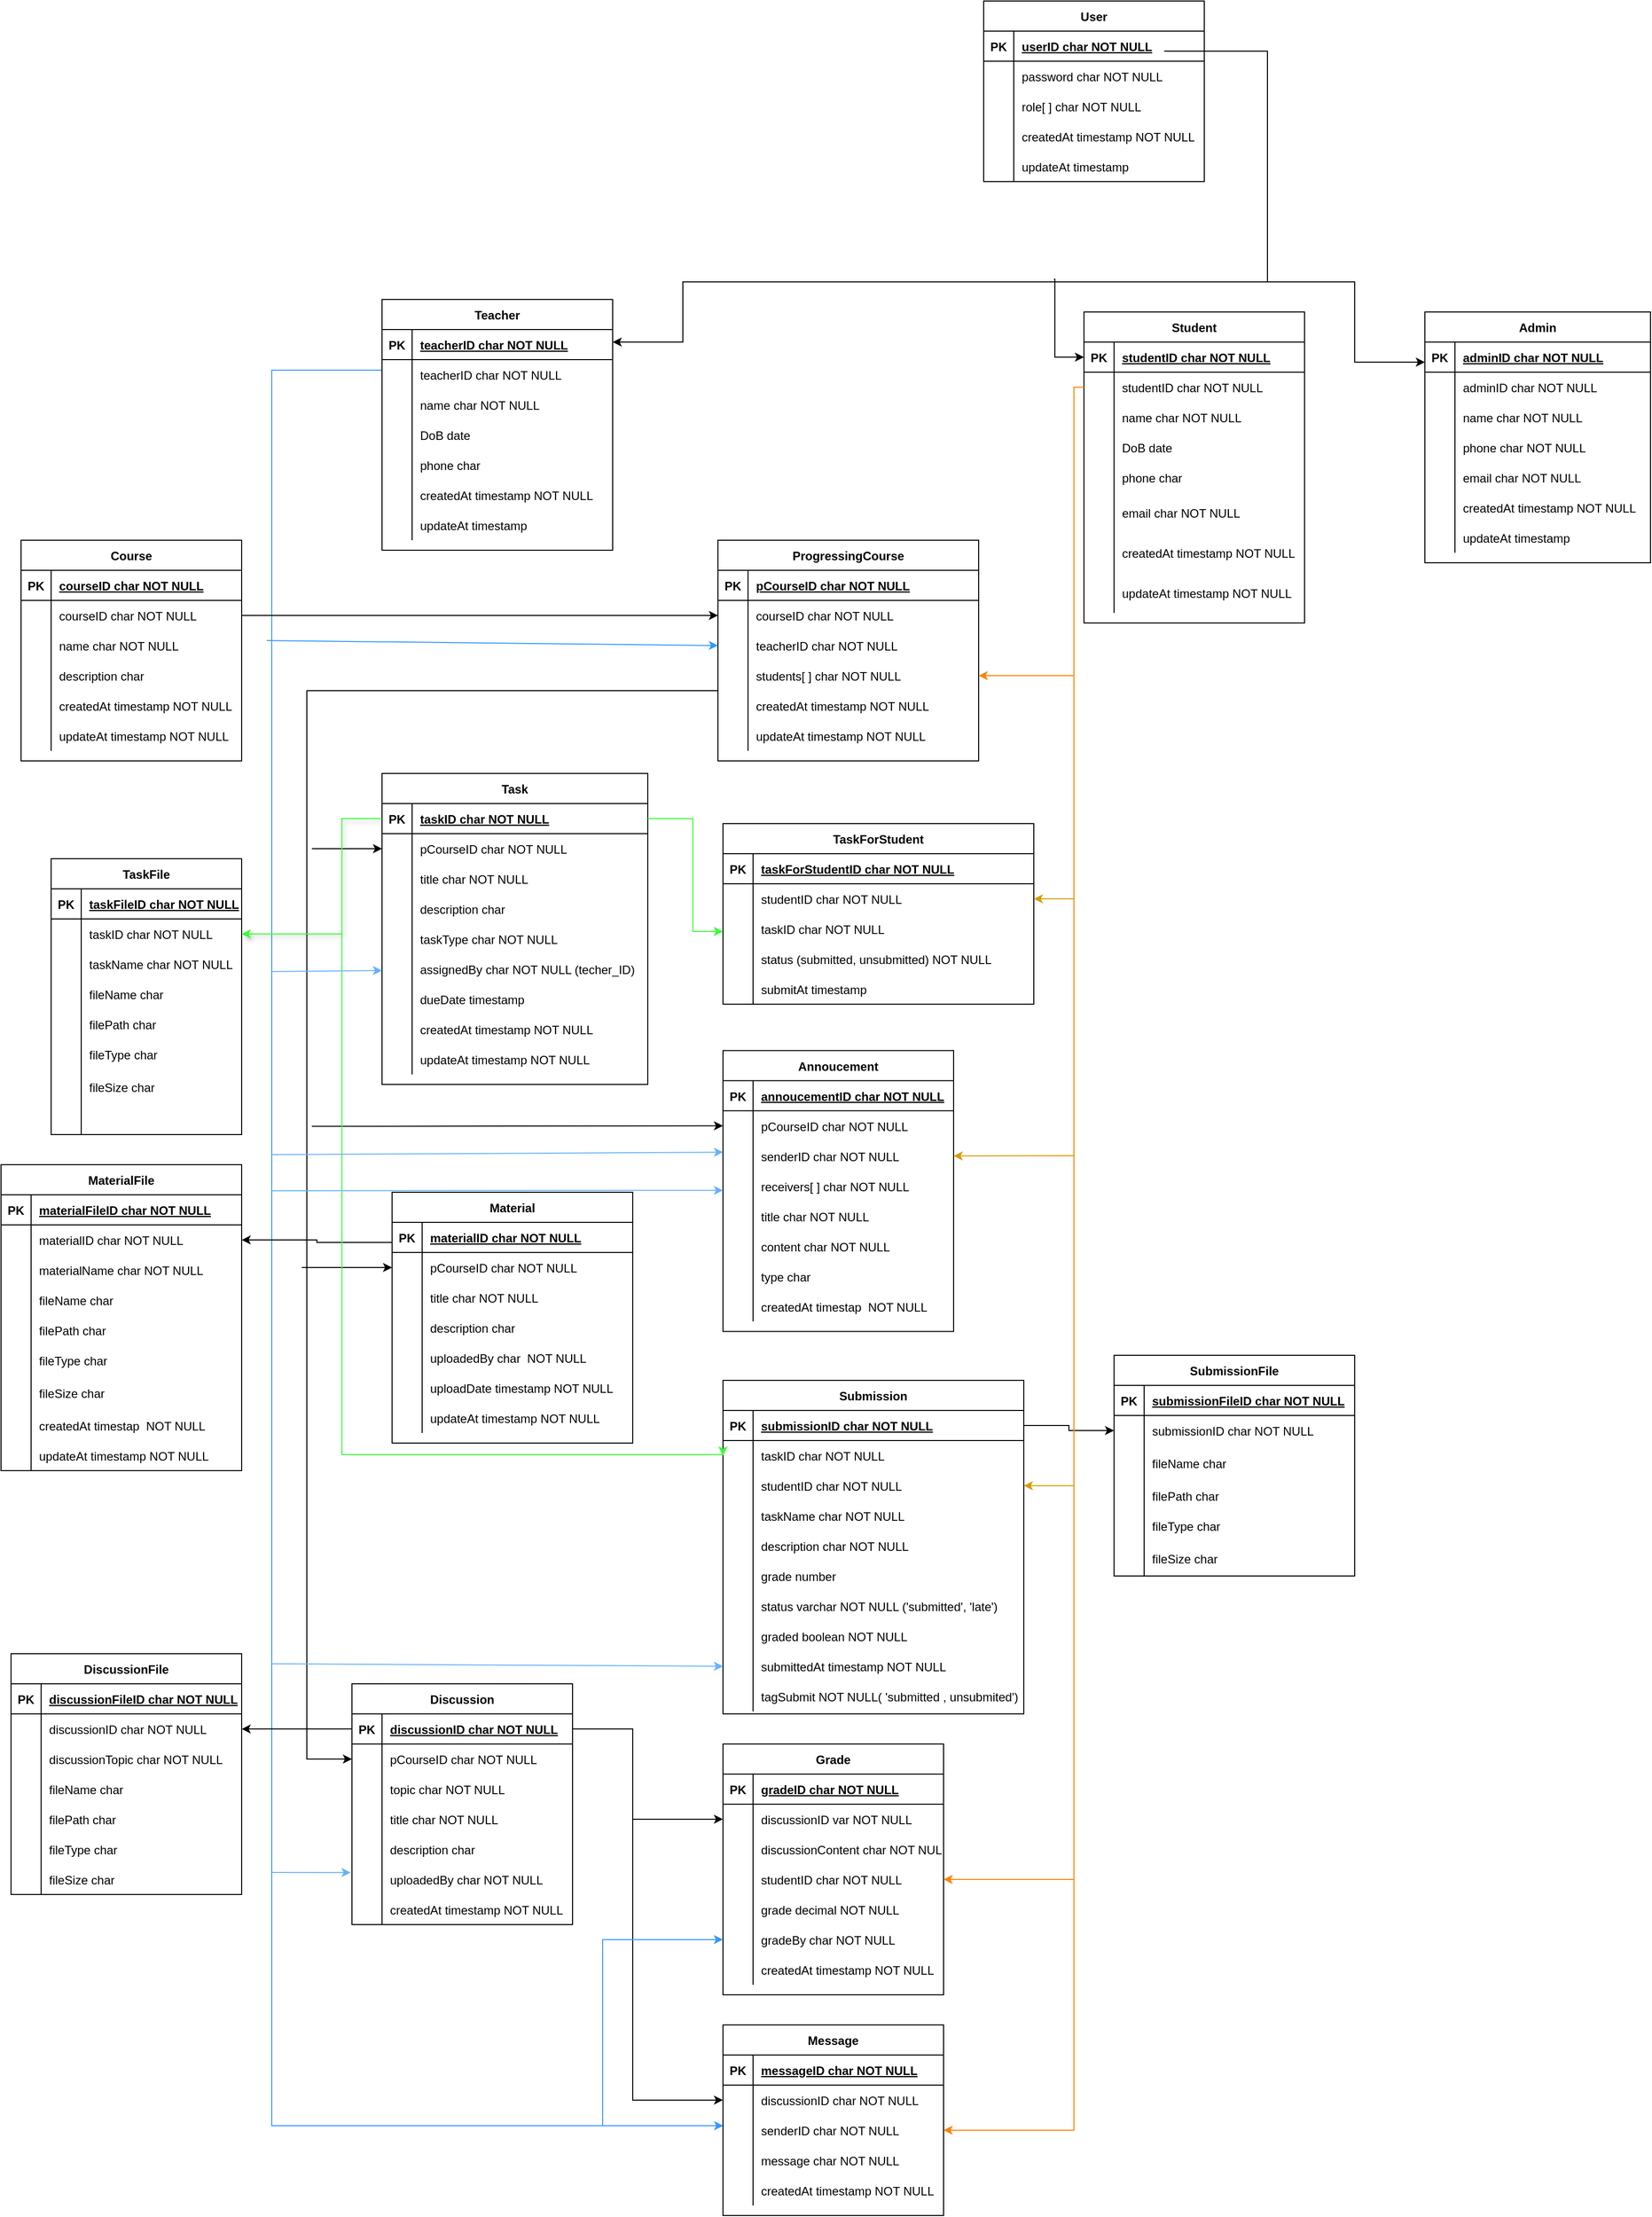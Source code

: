 <mxfile version="25.0.3">
  <diagram id="R2lEEEUBdFMjLlhIrx00" name="Page-1">
    <mxGraphModel dx="4308" dy="2973" grid="1" gridSize="10" guides="1" tooltips="1" connect="1" arrows="1" fold="1" page="1" pageScale="1" pageWidth="850" pageHeight="1100" math="0" shadow="0" extFonts="Permanent Marker^https://fonts.googleapis.com/css?family=Permanent+Marker">
      <root>
        <mxCell id="0" />
        <mxCell id="1" parent="0" />
        <mxCell id="zy5dRlCgBzbP2U-675I2-24" style="edgeStyle=orthogonalEdgeStyle;rounded=0;orthogonalLoop=1;jettySize=auto;html=1;" parent="1" target="BLh79DOz76hK6fdErxaY-117" edge="1">
          <mxGeometry relative="1" as="geometry">
            <mxPoint x="-900" y="-1902.783" as="sourcePoint" />
            <Array as="points">
              <mxPoint x="-899" y="-1825" />
            </Array>
          </mxGeometry>
        </mxCell>
        <mxCell id="zy5dRlCgBzbP2U-675I2-25" style="edgeStyle=orthogonalEdgeStyle;rounded=0;orthogonalLoop=1;jettySize=auto;html=1;" parent="1" edge="1">
          <mxGeometry relative="1" as="geometry">
            <mxPoint x="-640" y="-1900" as="sourcePoint" />
            <Array as="points">
              <mxPoint x="-1270" y="-1900" />
              <mxPoint x="-1270" y="-1840" />
              <mxPoint x="-1340" y="-1840" />
            </Array>
            <mxPoint x="-1340" y="-1840" as="targetPoint" />
          </mxGeometry>
        </mxCell>
        <mxCell id="zy5dRlCgBzbP2U-675I2-37" style="edgeStyle=orthogonalEdgeStyle;rounded=0;orthogonalLoop=1;jettySize=auto;html=1;entryX=1;entryY=0.5;entryDx=0;entryDy=0;strokeColor=#FF8205;" parent="1" source="EUyFFDv6lC5tIc4bKNhA-78" target="BLh79DOz76hK6fdErxaY-271" edge="1">
          <mxGeometry relative="1" as="geometry">
            <mxPoint x="-1050.56" y="-1770" as="sourcePoint" />
            <mxPoint x="-870.56" y="-72.53" as="targetPoint" />
            <Array as="points">
              <mxPoint x="-880" y="-1795" />
              <mxPoint x="-880" y="-57" />
            </Array>
          </mxGeometry>
        </mxCell>
        <mxCell id="zy5dRlCgBzbP2U-675I2-41" style="edgeStyle=orthogonalEdgeStyle;rounded=0;orthogonalLoop=1;jettySize=auto;html=1;strokeColor=#FF8205;entryX=1;entryY=0.5;entryDx=0;entryDy=0;" parent="1" target="q0JI_8CJ8HHnQWUc7wBA-11" edge="1">
          <mxGeometry relative="1" as="geometry">
            <mxPoint x="-880" y="-1520" as="sourcePoint" />
            <mxPoint x="-420" y="-1460" as="targetPoint" />
            <Array as="points">
              <mxPoint x="-880" y="-1507" />
            </Array>
          </mxGeometry>
        </mxCell>
        <mxCell id="BLh79DOz76hK6fdErxaY-116" value="Student" style="shape=table;startSize=30;container=1;collapsible=1;childLayout=tableLayout;fixedRows=1;rowLines=0;fontStyle=1;align=center;resizeLast=1;" parent="1" vertex="1">
          <mxGeometry x="-870" y="-1870" width="220" height="310" as="geometry" />
        </mxCell>
        <mxCell id="BLh79DOz76hK6fdErxaY-117" value="" style="shape=partialRectangle;collapsible=0;dropTarget=0;pointerEvents=0;fillColor=none;points=[[0,0.5],[1,0.5]];portConstraint=eastwest;top=0;left=0;right=0;bottom=1;" parent="BLh79DOz76hK6fdErxaY-116" vertex="1">
          <mxGeometry y="30" width="220" height="30" as="geometry" />
        </mxCell>
        <mxCell id="BLh79DOz76hK6fdErxaY-118" value="PK" style="shape=partialRectangle;overflow=hidden;connectable=0;fillColor=none;top=0;left=0;bottom=0;right=0;fontStyle=1;" parent="BLh79DOz76hK6fdErxaY-117" vertex="1">
          <mxGeometry width="30" height="30" as="geometry">
            <mxRectangle width="30" height="30" as="alternateBounds" />
          </mxGeometry>
        </mxCell>
        <mxCell id="BLh79DOz76hK6fdErxaY-119" value="studentID char NOT NULL" style="shape=partialRectangle;overflow=hidden;connectable=0;fillColor=none;top=0;left=0;bottom=0;right=0;align=left;spacingLeft=6;fontStyle=5;" parent="BLh79DOz76hK6fdErxaY-117" vertex="1">
          <mxGeometry x="30" width="190" height="30" as="geometry">
            <mxRectangle width="190" height="30" as="alternateBounds" />
          </mxGeometry>
        </mxCell>
        <mxCell id="EUyFFDv6lC5tIc4bKNhA-78" value="" style="shape=partialRectangle;collapsible=0;dropTarget=0;pointerEvents=0;fillColor=none;points=[[0,0.5],[1,0.5]];portConstraint=eastwest;top=0;left=0;right=0;bottom=0;" parent="BLh79DOz76hK6fdErxaY-116" vertex="1">
          <mxGeometry y="60" width="220" height="30" as="geometry" />
        </mxCell>
        <mxCell id="EUyFFDv6lC5tIc4bKNhA-79" value="" style="shape=partialRectangle;overflow=hidden;connectable=0;fillColor=none;top=0;left=0;bottom=0;right=0;" parent="EUyFFDv6lC5tIc4bKNhA-78" vertex="1">
          <mxGeometry width="30" height="30" as="geometry">
            <mxRectangle width="30" height="30" as="alternateBounds" />
          </mxGeometry>
        </mxCell>
        <mxCell id="EUyFFDv6lC5tIc4bKNhA-80" value="studentID char NOT NULL" style="shape=partialRectangle;overflow=hidden;connectable=0;fillColor=none;top=0;left=0;bottom=0;right=0;align=left;spacingLeft=6;" parent="EUyFFDv6lC5tIc4bKNhA-78" vertex="1">
          <mxGeometry x="30" width="190" height="30" as="geometry">
            <mxRectangle width="190" height="30" as="alternateBounds" />
          </mxGeometry>
        </mxCell>
        <mxCell id="BLh79DOz76hK6fdErxaY-120" value="" style="shape=partialRectangle;collapsible=0;dropTarget=0;pointerEvents=0;fillColor=none;points=[[0,0.5],[1,0.5]];portConstraint=eastwest;top=0;left=0;right=0;bottom=0;" parent="BLh79DOz76hK6fdErxaY-116" vertex="1">
          <mxGeometry y="90" width="220" height="30" as="geometry" />
        </mxCell>
        <mxCell id="BLh79DOz76hK6fdErxaY-121" value="" style="shape=partialRectangle;overflow=hidden;connectable=0;fillColor=none;top=0;left=0;bottom=0;right=0;" parent="BLh79DOz76hK6fdErxaY-120" vertex="1">
          <mxGeometry width="30" height="30" as="geometry">
            <mxRectangle width="30" height="30" as="alternateBounds" />
          </mxGeometry>
        </mxCell>
        <mxCell id="BLh79DOz76hK6fdErxaY-122" value="name char NOT NULL" style="shape=partialRectangle;overflow=hidden;connectable=0;fillColor=none;top=0;left=0;bottom=0;right=0;align=left;spacingLeft=6;" parent="BLh79DOz76hK6fdErxaY-120" vertex="1">
          <mxGeometry x="30" width="190" height="30" as="geometry">
            <mxRectangle width="190" height="30" as="alternateBounds" />
          </mxGeometry>
        </mxCell>
        <mxCell id="BLh79DOz76hK6fdErxaY-142" value="" style="shape=partialRectangle;collapsible=0;dropTarget=0;pointerEvents=0;fillColor=none;points=[[0,0.5],[1,0.5]];portConstraint=eastwest;top=0;left=0;right=0;bottom=0;" parent="BLh79DOz76hK6fdErxaY-116" vertex="1">
          <mxGeometry y="120" width="220" height="30" as="geometry" />
        </mxCell>
        <mxCell id="BLh79DOz76hK6fdErxaY-143" value="" style="shape=partialRectangle;overflow=hidden;connectable=0;fillColor=none;top=0;left=0;bottom=0;right=0;" parent="BLh79DOz76hK6fdErxaY-142" vertex="1">
          <mxGeometry width="30" height="30" as="geometry">
            <mxRectangle width="30" height="30" as="alternateBounds" />
          </mxGeometry>
        </mxCell>
        <mxCell id="BLh79DOz76hK6fdErxaY-144" value="DoB date" style="shape=partialRectangle;overflow=hidden;connectable=0;fillColor=none;top=0;left=0;bottom=0;right=0;align=left;spacingLeft=6;" parent="BLh79DOz76hK6fdErxaY-142" vertex="1">
          <mxGeometry x="30" width="190" height="30" as="geometry">
            <mxRectangle width="190" height="30" as="alternateBounds" />
          </mxGeometry>
        </mxCell>
        <mxCell id="BLh79DOz76hK6fdErxaY-145" value="" style="shape=partialRectangle;collapsible=0;dropTarget=0;pointerEvents=0;fillColor=none;points=[[0,0.5],[1,0.5]];portConstraint=eastwest;top=0;left=0;right=0;bottom=0;" parent="BLh79DOz76hK6fdErxaY-116" vertex="1">
          <mxGeometry y="150" width="220" height="30" as="geometry" />
        </mxCell>
        <mxCell id="BLh79DOz76hK6fdErxaY-146" value="" style="shape=partialRectangle;overflow=hidden;connectable=0;fillColor=none;top=0;left=0;bottom=0;right=0;" parent="BLh79DOz76hK6fdErxaY-145" vertex="1">
          <mxGeometry width="30" height="30" as="geometry">
            <mxRectangle width="30" height="30" as="alternateBounds" />
          </mxGeometry>
        </mxCell>
        <mxCell id="BLh79DOz76hK6fdErxaY-147" value="phone char" style="shape=partialRectangle;overflow=hidden;connectable=0;fillColor=none;top=0;left=0;bottom=0;right=0;align=left;spacingLeft=6;" parent="BLh79DOz76hK6fdErxaY-145" vertex="1">
          <mxGeometry x="30" width="190" height="30" as="geometry">
            <mxRectangle width="190" height="30" as="alternateBounds" />
          </mxGeometry>
        </mxCell>
        <mxCell id="EUyFFDv6lC5tIc4bKNhA-81" value="" style="shape=partialRectangle;collapsible=0;dropTarget=0;pointerEvents=0;fillColor=none;points=[[0,0.5],[1,0.5]];portConstraint=eastwest;top=0;left=0;right=0;bottom=0;" parent="BLh79DOz76hK6fdErxaY-116" vertex="1">
          <mxGeometry y="180" width="220" height="40" as="geometry" />
        </mxCell>
        <mxCell id="EUyFFDv6lC5tIc4bKNhA-82" value="" style="shape=partialRectangle;overflow=hidden;connectable=0;fillColor=none;top=0;left=0;bottom=0;right=0;" parent="EUyFFDv6lC5tIc4bKNhA-81" vertex="1">
          <mxGeometry width="30" height="40" as="geometry">
            <mxRectangle width="30" height="40" as="alternateBounds" />
          </mxGeometry>
        </mxCell>
        <mxCell id="EUyFFDv6lC5tIc4bKNhA-83" value="email char NOT NULL" style="shape=partialRectangle;overflow=hidden;connectable=0;fillColor=none;top=0;left=0;bottom=0;right=0;align=left;spacingLeft=6;" parent="EUyFFDv6lC5tIc4bKNhA-81" vertex="1">
          <mxGeometry x="30" width="190" height="40" as="geometry">
            <mxRectangle width="190" height="40" as="alternateBounds" />
          </mxGeometry>
        </mxCell>
        <mxCell id="EUyFFDv6lC5tIc4bKNhA-84" value="" style="shape=partialRectangle;collapsible=0;dropTarget=0;pointerEvents=0;fillColor=none;points=[[0,0.5],[1,0.5]];portConstraint=eastwest;top=0;left=0;right=0;bottom=0;" parent="BLh79DOz76hK6fdErxaY-116" vertex="1">
          <mxGeometry y="220" width="220" height="40" as="geometry" />
        </mxCell>
        <mxCell id="EUyFFDv6lC5tIc4bKNhA-85" value="" style="shape=partialRectangle;overflow=hidden;connectable=0;fillColor=none;top=0;left=0;bottom=0;right=0;" parent="EUyFFDv6lC5tIc4bKNhA-84" vertex="1">
          <mxGeometry width="30" height="40" as="geometry">
            <mxRectangle width="30" height="40" as="alternateBounds" />
          </mxGeometry>
        </mxCell>
        <mxCell id="EUyFFDv6lC5tIc4bKNhA-86" value="createdAt timestamp NOT NULL" style="shape=partialRectangle;overflow=hidden;connectable=0;fillColor=none;top=0;left=0;bottom=0;right=0;align=left;spacingLeft=6;" parent="EUyFFDv6lC5tIc4bKNhA-84" vertex="1">
          <mxGeometry x="30" width="190" height="40" as="geometry">
            <mxRectangle width="190" height="40" as="alternateBounds" />
          </mxGeometry>
        </mxCell>
        <mxCell id="BLh79DOz76hK6fdErxaY-151" value="" style="shape=partialRectangle;collapsible=0;dropTarget=0;pointerEvents=0;fillColor=none;points=[[0,0.5],[1,0.5]];portConstraint=eastwest;top=0;left=0;right=0;bottom=0;" parent="BLh79DOz76hK6fdErxaY-116" vertex="1">
          <mxGeometry y="260" width="220" height="40" as="geometry" />
        </mxCell>
        <mxCell id="BLh79DOz76hK6fdErxaY-152" value="" style="shape=partialRectangle;overflow=hidden;connectable=0;fillColor=none;top=0;left=0;bottom=0;right=0;" parent="BLh79DOz76hK6fdErxaY-151" vertex="1">
          <mxGeometry width="30" height="40" as="geometry">
            <mxRectangle width="30" height="40" as="alternateBounds" />
          </mxGeometry>
        </mxCell>
        <mxCell id="BLh79DOz76hK6fdErxaY-153" value="updateAt timestamp NOT NULL" style="shape=partialRectangle;overflow=hidden;connectable=0;fillColor=none;top=0;left=0;bottom=0;right=0;align=left;spacingLeft=6;" parent="BLh79DOz76hK6fdErxaY-151" vertex="1">
          <mxGeometry x="30" width="190" height="40" as="geometry">
            <mxRectangle width="190" height="40" as="alternateBounds" />
          </mxGeometry>
        </mxCell>
        <mxCell id="zy5dRlCgBzbP2U-675I2-53" style="edgeStyle=orthogonalEdgeStyle;rounded=0;orthogonalLoop=1;jettySize=auto;html=1;strokeColor=#3399FF;entryX=0.001;entryY=0.369;entryDx=0;entryDy=0;exitX=0;exitY=0.5;exitDx=0;exitDy=0;entryPerimeter=0;" parent="1" source="BLh79DOz76hK6fdErxaY-180" target="BLh79DOz76hK6fdErxaY-271" edge="1">
          <mxGeometry relative="1" as="geometry">
            <mxPoint x="-1570" y="-1592.471" as="sourcePoint" />
            <mxPoint x="-1610" y="-562.53" as="targetPoint" />
            <Array as="points">
              <mxPoint x="-1570" y="-1812" />
              <mxPoint x="-1680" y="-1812" />
              <mxPoint x="-1680" y="-62" />
              <mxPoint x="-1230" y="-62" />
            </Array>
          </mxGeometry>
        </mxCell>
        <mxCell id="BLh79DOz76hK6fdErxaY-176" value="Teacher" style="shape=table;startSize=30;container=1;collapsible=1;childLayout=tableLayout;fixedRows=1;rowLines=0;fontStyle=1;align=center;resizeLast=1;" parent="1" vertex="1">
          <mxGeometry x="-1570" y="-1882.47" width="230" height="250" as="geometry" />
        </mxCell>
        <mxCell id="BLh79DOz76hK6fdErxaY-177" value="" style="shape=partialRectangle;collapsible=0;dropTarget=0;pointerEvents=0;fillColor=none;points=[[0,0.5],[1,0.5]];portConstraint=eastwest;top=0;left=0;right=0;bottom=1;" parent="BLh79DOz76hK6fdErxaY-176" vertex="1">
          <mxGeometry y="30" width="230" height="30" as="geometry" />
        </mxCell>
        <mxCell id="BLh79DOz76hK6fdErxaY-178" value="PK" style="shape=partialRectangle;overflow=hidden;connectable=0;fillColor=none;top=0;left=0;bottom=0;right=0;fontStyle=1;" parent="BLh79DOz76hK6fdErxaY-177" vertex="1">
          <mxGeometry width="30" height="30" as="geometry">
            <mxRectangle width="30" height="30" as="alternateBounds" />
          </mxGeometry>
        </mxCell>
        <mxCell id="BLh79DOz76hK6fdErxaY-179" value="teacherID char NOT NULL" style="shape=partialRectangle;overflow=hidden;connectable=0;fillColor=none;top=0;left=0;bottom=0;right=0;align=left;spacingLeft=6;fontStyle=5;" parent="BLh79DOz76hK6fdErxaY-177" vertex="1">
          <mxGeometry x="30" width="200" height="30" as="geometry">
            <mxRectangle width="200" height="30" as="alternateBounds" />
          </mxGeometry>
        </mxCell>
        <mxCell id="BLh79DOz76hK6fdErxaY-180" value="" style="shape=partialRectangle;collapsible=0;dropTarget=0;pointerEvents=0;fillColor=none;points=[[0,0.5],[1,0.5]];portConstraint=eastwest;top=0;left=0;right=0;bottom=0;" parent="BLh79DOz76hK6fdErxaY-176" vertex="1">
          <mxGeometry y="60" width="230" height="30" as="geometry" />
        </mxCell>
        <mxCell id="BLh79DOz76hK6fdErxaY-181" value="" style="shape=partialRectangle;overflow=hidden;connectable=0;fillColor=none;top=0;left=0;bottom=0;right=0;" parent="BLh79DOz76hK6fdErxaY-180" vertex="1">
          <mxGeometry width="30" height="30" as="geometry">
            <mxRectangle width="30" height="30" as="alternateBounds" />
          </mxGeometry>
        </mxCell>
        <mxCell id="BLh79DOz76hK6fdErxaY-182" value="teacherID char NOT NULL" style="shape=partialRectangle;overflow=hidden;connectable=0;fillColor=none;top=0;left=0;bottom=0;right=0;align=left;spacingLeft=6;" parent="BLh79DOz76hK6fdErxaY-180" vertex="1">
          <mxGeometry x="30" width="200" height="30" as="geometry">
            <mxRectangle width="200" height="30" as="alternateBounds" />
          </mxGeometry>
        </mxCell>
        <mxCell id="EUyFFDv6lC5tIc4bKNhA-96" value="" style="shape=partialRectangle;collapsible=0;dropTarget=0;pointerEvents=0;fillColor=none;points=[[0,0.5],[1,0.5]];portConstraint=eastwest;top=0;left=0;right=0;bottom=0;" parent="BLh79DOz76hK6fdErxaY-176" vertex="1">
          <mxGeometry y="90" width="230" height="30" as="geometry" />
        </mxCell>
        <mxCell id="EUyFFDv6lC5tIc4bKNhA-97" value="" style="shape=partialRectangle;overflow=hidden;connectable=0;fillColor=none;top=0;left=0;bottom=0;right=0;" parent="EUyFFDv6lC5tIc4bKNhA-96" vertex="1">
          <mxGeometry width="30" height="30" as="geometry">
            <mxRectangle width="30" height="30" as="alternateBounds" />
          </mxGeometry>
        </mxCell>
        <mxCell id="EUyFFDv6lC5tIc4bKNhA-98" value="name char NOT NULL" style="shape=partialRectangle;overflow=hidden;connectable=0;fillColor=none;top=0;left=0;bottom=0;right=0;align=left;spacingLeft=6;" parent="EUyFFDv6lC5tIc4bKNhA-96" vertex="1">
          <mxGeometry x="30" width="200" height="30" as="geometry">
            <mxRectangle width="200" height="30" as="alternateBounds" />
          </mxGeometry>
        </mxCell>
        <mxCell id="BLh79DOz76hK6fdErxaY-189" value="" style="shape=partialRectangle;collapsible=0;dropTarget=0;pointerEvents=0;fillColor=none;points=[[0,0.5],[1,0.5]];portConstraint=eastwest;top=0;left=0;right=0;bottom=0;" parent="BLh79DOz76hK6fdErxaY-176" vertex="1">
          <mxGeometry y="120" width="230" height="30" as="geometry" />
        </mxCell>
        <mxCell id="BLh79DOz76hK6fdErxaY-190" value="" style="shape=partialRectangle;overflow=hidden;connectable=0;fillColor=none;top=0;left=0;bottom=0;right=0;" parent="BLh79DOz76hK6fdErxaY-189" vertex="1">
          <mxGeometry width="30" height="30" as="geometry">
            <mxRectangle width="30" height="30" as="alternateBounds" />
          </mxGeometry>
        </mxCell>
        <mxCell id="BLh79DOz76hK6fdErxaY-191" value="DoB date" style="shape=partialRectangle;overflow=hidden;connectable=0;fillColor=none;top=0;left=0;bottom=0;right=0;align=left;spacingLeft=6;" parent="BLh79DOz76hK6fdErxaY-189" vertex="1">
          <mxGeometry x="30" width="200" height="30" as="geometry">
            <mxRectangle width="200" height="30" as="alternateBounds" />
          </mxGeometry>
        </mxCell>
        <mxCell id="BLh79DOz76hK6fdErxaY-192" value="" style="shape=partialRectangle;collapsible=0;dropTarget=0;pointerEvents=0;fillColor=none;points=[[0,0.5],[1,0.5]];portConstraint=eastwest;top=0;left=0;right=0;bottom=0;" parent="BLh79DOz76hK6fdErxaY-176" vertex="1">
          <mxGeometry y="150" width="230" height="30" as="geometry" />
        </mxCell>
        <mxCell id="BLh79DOz76hK6fdErxaY-193" value="" style="shape=partialRectangle;overflow=hidden;connectable=0;fillColor=none;top=0;left=0;bottom=0;right=0;" parent="BLh79DOz76hK6fdErxaY-192" vertex="1">
          <mxGeometry width="30" height="30" as="geometry">
            <mxRectangle width="30" height="30" as="alternateBounds" />
          </mxGeometry>
        </mxCell>
        <mxCell id="BLh79DOz76hK6fdErxaY-194" value="phone char" style="shape=partialRectangle;overflow=hidden;connectable=0;fillColor=none;top=0;left=0;bottom=0;right=0;align=left;spacingLeft=6;" parent="BLh79DOz76hK6fdErxaY-192" vertex="1">
          <mxGeometry x="30" width="200" height="30" as="geometry">
            <mxRectangle width="200" height="30" as="alternateBounds" />
          </mxGeometry>
        </mxCell>
        <mxCell id="BLh79DOz76hK6fdErxaY-195" value="" style="shape=partialRectangle;collapsible=0;dropTarget=0;pointerEvents=0;fillColor=none;points=[[0,0.5],[1,0.5]];portConstraint=eastwest;top=0;left=0;right=0;bottom=0;" parent="BLh79DOz76hK6fdErxaY-176" vertex="1">
          <mxGeometry y="180" width="230" height="30" as="geometry" />
        </mxCell>
        <mxCell id="BLh79DOz76hK6fdErxaY-196" value="" style="shape=partialRectangle;overflow=hidden;connectable=0;fillColor=none;top=0;left=0;bottom=0;right=0;" parent="BLh79DOz76hK6fdErxaY-195" vertex="1">
          <mxGeometry width="30" height="30" as="geometry">
            <mxRectangle width="30" height="30" as="alternateBounds" />
          </mxGeometry>
        </mxCell>
        <mxCell id="BLh79DOz76hK6fdErxaY-197" value="createdAt timestamp NOT NULL" style="shape=partialRectangle;overflow=hidden;connectable=0;fillColor=none;top=0;left=0;bottom=0;right=0;align=left;spacingLeft=6;" parent="BLh79DOz76hK6fdErxaY-195" vertex="1">
          <mxGeometry x="30" width="200" height="30" as="geometry">
            <mxRectangle width="200" height="30" as="alternateBounds" />
          </mxGeometry>
        </mxCell>
        <mxCell id="EUyFFDv6lC5tIc4bKNhA-99" value="" style="shape=partialRectangle;collapsible=0;dropTarget=0;pointerEvents=0;fillColor=none;points=[[0,0.5],[1,0.5]];portConstraint=eastwest;top=0;left=0;right=0;bottom=0;" parent="BLh79DOz76hK6fdErxaY-176" vertex="1">
          <mxGeometry y="210" width="230" height="30" as="geometry" />
        </mxCell>
        <mxCell id="EUyFFDv6lC5tIc4bKNhA-100" value="" style="shape=partialRectangle;overflow=hidden;connectable=0;fillColor=none;top=0;left=0;bottom=0;right=0;" parent="EUyFFDv6lC5tIc4bKNhA-99" vertex="1">
          <mxGeometry width="30" height="30" as="geometry">
            <mxRectangle width="30" height="30" as="alternateBounds" />
          </mxGeometry>
        </mxCell>
        <mxCell id="EUyFFDv6lC5tIc4bKNhA-101" value="updateAt timestamp" style="shape=partialRectangle;overflow=hidden;connectable=0;fillColor=none;top=0;left=0;bottom=0;right=0;align=left;spacingLeft=6;" parent="EUyFFDv6lC5tIc4bKNhA-99" vertex="1">
          <mxGeometry x="30" width="200" height="30" as="geometry">
            <mxRectangle width="200" height="30" as="alternateBounds" />
          </mxGeometry>
        </mxCell>
        <mxCell id="BLh79DOz76hK6fdErxaY-198" value="Admin" style="shape=table;startSize=30;container=1;collapsible=1;childLayout=tableLayout;fixedRows=1;rowLines=0;fontStyle=1;align=center;resizeLast=1;" parent="1" vertex="1">
          <mxGeometry x="-530" y="-1870" width="225" height="250" as="geometry" />
        </mxCell>
        <mxCell id="BLh79DOz76hK6fdErxaY-199" value="" style="shape=partialRectangle;collapsible=0;dropTarget=0;pointerEvents=0;fillColor=none;points=[[0,0.5],[1,0.5]];portConstraint=eastwest;top=0;left=0;right=0;bottom=1;" parent="BLh79DOz76hK6fdErxaY-198" vertex="1">
          <mxGeometry y="30" width="225" height="30" as="geometry" />
        </mxCell>
        <mxCell id="BLh79DOz76hK6fdErxaY-200" value="PK" style="shape=partialRectangle;overflow=hidden;connectable=0;fillColor=none;top=0;left=0;bottom=0;right=0;fontStyle=1;" parent="BLh79DOz76hK6fdErxaY-199" vertex="1">
          <mxGeometry width="30" height="30" as="geometry">
            <mxRectangle width="30" height="30" as="alternateBounds" />
          </mxGeometry>
        </mxCell>
        <mxCell id="BLh79DOz76hK6fdErxaY-201" value="adminID char NOT NULL" style="shape=partialRectangle;overflow=hidden;connectable=0;fillColor=none;top=0;left=0;bottom=0;right=0;align=left;spacingLeft=6;fontStyle=5;" parent="BLh79DOz76hK6fdErxaY-199" vertex="1">
          <mxGeometry x="30" width="195" height="30" as="geometry">
            <mxRectangle width="195" height="30" as="alternateBounds" />
          </mxGeometry>
        </mxCell>
        <mxCell id="EUyFFDv6lC5tIc4bKNhA-53" value="" style="shape=partialRectangle;collapsible=0;dropTarget=0;pointerEvents=0;fillColor=none;points=[[0,0.5],[1,0.5]];portConstraint=eastwest;top=0;left=0;right=0;bottom=0;" parent="BLh79DOz76hK6fdErxaY-198" vertex="1">
          <mxGeometry y="60" width="225" height="30" as="geometry" />
        </mxCell>
        <mxCell id="EUyFFDv6lC5tIc4bKNhA-54" value="" style="shape=partialRectangle;overflow=hidden;connectable=0;fillColor=none;top=0;left=0;bottom=0;right=0;" parent="EUyFFDv6lC5tIc4bKNhA-53" vertex="1">
          <mxGeometry width="30" height="30" as="geometry">
            <mxRectangle width="30" height="30" as="alternateBounds" />
          </mxGeometry>
        </mxCell>
        <mxCell id="EUyFFDv6lC5tIc4bKNhA-55" value="adminID char NOT NULL" style="shape=partialRectangle;overflow=hidden;connectable=0;fillColor=none;top=0;left=0;bottom=0;right=0;align=left;spacingLeft=6;" parent="EUyFFDv6lC5tIc4bKNhA-53" vertex="1">
          <mxGeometry x="30" width="195" height="30" as="geometry">
            <mxRectangle width="195" height="30" as="alternateBounds" />
          </mxGeometry>
        </mxCell>
        <mxCell id="BLh79DOz76hK6fdErxaY-202" value="" style="shape=partialRectangle;collapsible=0;dropTarget=0;pointerEvents=0;fillColor=none;points=[[0,0.5],[1,0.5]];portConstraint=eastwest;top=0;left=0;right=0;bottom=0;" parent="BLh79DOz76hK6fdErxaY-198" vertex="1">
          <mxGeometry y="90" width="225" height="30" as="geometry" />
        </mxCell>
        <mxCell id="BLh79DOz76hK6fdErxaY-203" value="" style="shape=partialRectangle;overflow=hidden;connectable=0;fillColor=none;top=0;left=0;bottom=0;right=0;" parent="BLh79DOz76hK6fdErxaY-202" vertex="1">
          <mxGeometry width="30" height="30" as="geometry">
            <mxRectangle width="30" height="30" as="alternateBounds" />
          </mxGeometry>
        </mxCell>
        <mxCell id="BLh79DOz76hK6fdErxaY-204" value="name char NOT NULL" style="shape=partialRectangle;overflow=hidden;connectable=0;fillColor=none;top=0;left=0;bottom=0;right=0;align=left;spacingLeft=6;" parent="BLh79DOz76hK6fdErxaY-202" vertex="1">
          <mxGeometry x="30" width="195" height="30" as="geometry">
            <mxRectangle width="195" height="30" as="alternateBounds" />
          </mxGeometry>
        </mxCell>
        <mxCell id="BLh79DOz76hK6fdErxaY-214" value="" style="shape=partialRectangle;collapsible=0;dropTarget=0;pointerEvents=0;fillColor=none;points=[[0,0.5],[1,0.5]];portConstraint=eastwest;top=0;left=0;right=0;bottom=0;" parent="BLh79DOz76hK6fdErxaY-198" vertex="1">
          <mxGeometry y="120" width="225" height="30" as="geometry" />
        </mxCell>
        <mxCell id="BLh79DOz76hK6fdErxaY-215" value="" style="shape=partialRectangle;overflow=hidden;connectable=0;fillColor=none;top=0;left=0;bottom=0;right=0;" parent="BLh79DOz76hK6fdErxaY-214" vertex="1">
          <mxGeometry width="30" height="30" as="geometry">
            <mxRectangle width="30" height="30" as="alternateBounds" />
          </mxGeometry>
        </mxCell>
        <mxCell id="BLh79DOz76hK6fdErxaY-216" value="phone char NOT NULL" style="shape=partialRectangle;overflow=hidden;connectable=0;fillColor=none;top=0;left=0;bottom=0;right=0;align=left;spacingLeft=6;" parent="BLh79DOz76hK6fdErxaY-214" vertex="1">
          <mxGeometry x="30" width="195" height="30" as="geometry">
            <mxRectangle width="195" height="30" as="alternateBounds" />
          </mxGeometry>
        </mxCell>
        <mxCell id="BLh79DOz76hK6fdErxaY-217" value="" style="shape=partialRectangle;collapsible=0;dropTarget=0;pointerEvents=0;fillColor=none;points=[[0,0.5],[1,0.5]];portConstraint=eastwest;top=0;left=0;right=0;bottom=0;" parent="BLh79DOz76hK6fdErxaY-198" vertex="1">
          <mxGeometry y="150" width="225" height="30" as="geometry" />
        </mxCell>
        <mxCell id="BLh79DOz76hK6fdErxaY-218" value="" style="shape=partialRectangle;overflow=hidden;connectable=0;fillColor=none;top=0;left=0;bottom=0;right=0;" parent="BLh79DOz76hK6fdErxaY-217" vertex="1">
          <mxGeometry width="30" height="30" as="geometry">
            <mxRectangle width="30" height="30" as="alternateBounds" />
          </mxGeometry>
        </mxCell>
        <mxCell id="BLh79DOz76hK6fdErxaY-219" value="email char NOT NULL" style="shape=partialRectangle;overflow=hidden;connectable=0;fillColor=none;top=0;left=0;bottom=0;right=0;align=left;spacingLeft=6;" parent="BLh79DOz76hK6fdErxaY-217" vertex="1">
          <mxGeometry x="30" width="195" height="30" as="geometry">
            <mxRectangle width="195" height="30" as="alternateBounds" />
          </mxGeometry>
        </mxCell>
        <mxCell id="EUyFFDv6lC5tIc4bKNhA-38" value="" style="shape=partialRectangle;collapsible=0;dropTarget=0;pointerEvents=0;fillColor=none;points=[[0,0.5],[1,0.5]];portConstraint=eastwest;top=0;left=0;right=0;bottom=0;" parent="BLh79DOz76hK6fdErxaY-198" vertex="1">
          <mxGeometry y="180" width="225" height="30" as="geometry" />
        </mxCell>
        <mxCell id="EUyFFDv6lC5tIc4bKNhA-39" value="" style="shape=partialRectangle;overflow=hidden;connectable=0;fillColor=none;top=0;left=0;bottom=0;right=0;" parent="EUyFFDv6lC5tIc4bKNhA-38" vertex="1">
          <mxGeometry width="30" height="30" as="geometry">
            <mxRectangle width="30" height="30" as="alternateBounds" />
          </mxGeometry>
        </mxCell>
        <mxCell id="EUyFFDv6lC5tIc4bKNhA-40" value="createdAt timestamp NOT NULL" style="shape=partialRectangle;overflow=hidden;connectable=0;fillColor=none;top=0;left=0;bottom=0;right=0;align=left;spacingLeft=6;" parent="EUyFFDv6lC5tIc4bKNhA-38" vertex="1">
          <mxGeometry x="30" width="195" height="30" as="geometry">
            <mxRectangle width="195" height="30" as="alternateBounds" />
          </mxGeometry>
        </mxCell>
        <mxCell id="EUyFFDv6lC5tIc4bKNhA-41" value="" style="shape=partialRectangle;collapsible=0;dropTarget=0;pointerEvents=0;fillColor=none;points=[[0,0.5],[1,0.5]];portConstraint=eastwest;top=0;left=0;right=0;bottom=0;" parent="BLh79DOz76hK6fdErxaY-198" vertex="1">
          <mxGeometry y="210" width="225" height="30" as="geometry" />
        </mxCell>
        <mxCell id="EUyFFDv6lC5tIc4bKNhA-42" value="" style="shape=partialRectangle;overflow=hidden;connectable=0;fillColor=none;top=0;left=0;bottom=0;right=0;" parent="EUyFFDv6lC5tIc4bKNhA-41" vertex="1">
          <mxGeometry width="30" height="30" as="geometry">
            <mxRectangle width="30" height="30" as="alternateBounds" />
          </mxGeometry>
        </mxCell>
        <mxCell id="EUyFFDv6lC5tIc4bKNhA-43" value="updateAt timestamp" style="shape=partialRectangle;overflow=hidden;connectable=0;fillColor=none;top=0;left=0;bottom=0;right=0;align=left;spacingLeft=6;" parent="EUyFFDv6lC5tIc4bKNhA-41" vertex="1">
          <mxGeometry x="30" width="195" height="30" as="geometry">
            <mxRectangle width="195" height="30" as="alternateBounds" />
          </mxGeometry>
        </mxCell>
        <mxCell id="zy5dRlCgBzbP2U-675I2-27" style="edgeStyle=orthogonalEdgeStyle;rounded=0;orthogonalLoop=1;jettySize=auto;html=1;exitX=1;exitY=0.5;exitDx=0;exitDy=0;" parent="1" source="EUyFFDv6lC5tIc4bKNhA-56" target="q0JI_8CJ8HHnQWUc7wBA-26" edge="1">
          <mxGeometry relative="1" as="geometry">
            <mxPoint x="-1715" y="-1567.47" as="sourcePoint" />
            <Array as="points" />
          </mxGeometry>
        </mxCell>
        <mxCell id="BLh79DOz76hK6fdErxaY-220" value="Course" style="shape=table;startSize=30;container=1;collapsible=1;childLayout=tableLayout;fixedRows=1;rowLines=0;fontStyle=1;align=center;resizeLast=1;" parent="1" vertex="1">
          <mxGeometry x="-1930" y="-1642.47" width="220" height="220" as="geometry" />
        </mxCell>
        <mxCell id="BLh79DOz76hK6fdErxaY-221" value="" style="shape=partialRectangle;collapsible=0;dropTarget=0;pointerEvents=0;fillColor=none;points=[[0,0.5],[1,0.5]];portConstraint=eastwest;top=0;left=0;right=0;bottom=1;" parent="BLh79DOz76hK6fdErxaY-220" vertex="1">
          <mxGeometry y="30" width="220" height="30" as="geometry" />
        </mxCell>
        <mxCell id="BLh79DOz76hK6fdErxaY-222" value="PK" style="shape=partialRectangle;overflow=hidden;connectable=0;fillColor=none;top=0;left=0;bottom=0;right=0;fontStyle=1;" parent="BLh79DOz76hK6fdErxaY-221" vertex="1">
          <mxGeometry width="30" height="30" as="geometry">
            <mxRectangle width="30" height="30" as="alternateBounds" />
          </mxGeometry>
        </mxCell>
        <mxCell id="BLh79DOz76hK6fdErxaY-223" value="courseID char NOT NULL" style="shape=partialRectangle;overflow=hidden;connectable=0;fillColor=none;top=0;left=0;bottom=0;right=0;align=left;spacingLeft=6;fontStyle=5;" parent="BLh79DOz76hK6fdErxaY-221" vertex="1">
          <mxGeometry x="30" width="190" height="30" as="geometry">
            <mxRectangle width="190" height="30" as="alternateBounds" />
          </mxGeometry>
        </mxCell>
        <mxCell id="EUyFFDv6lC5tIc4bKNhA-56" value="" style="shape=partialRectangle;collapsible=0;dropTarget=0;pointerEvents=0;fillColor=none;points=[[0,0.5],[1,0.5]];portConstraint=eastwest;top=0;left=0;right=0;bottom=0;" parent="BLh79DOz76hK6fdErxaY-220" vertex="1">
          <mxGeometry y="60" width="220" height="30" as="geometry" />
        </mxCell>
        <mxCell id="EUyFFDv6lC5tIc4bKNhA-57" value="" style="shape=partialRectangle;overflow=hidden;connectable=0;fillColor=none;top=0;left=0;bottom=0;right=0;" parent="EUyFFDv6lC5tIc4bKNhA-56" vertex="1">
          <mxGeometry width="30" height="30" as="geometry">
            <mxRectangle width="30" height="30" as="alternateBounds" />
          </mxGeometry>
        </mxCell>
        <mxCell id="EUyFFDv6lC5tIc4bKNhA-58" value="courseID char NOT NULL" style="shape=partialRectangle;overflow=hidden;connectable=0;fillColor=none;top=0;left=0;bottom=0;right=0;align=left;spacingLeft=6;" parent="EUyFFDv6lC5tIc4bKNhA-56" vertex="1">
          <mxGeometry x="30" width="190" height="30" as="geometry">
            <mxRectangle width="190" height="30" as="alternateBounds" />
          </mxGeometry>
        </mxCell>
        <mxCell id="BLh79DOz76hK6fdErxaY-224" value="" style="shape=partialRectangle;collapsible=0;dropTarget=0;pointerEvents=0;fillColor=none;points=[[0,0.5],[1,0.5]];portConstraint=eastwest;top=0;left=0;right=0;bottom=0;" parent="BLh79DOz76hK6fdErxaY-220" vertex="1">
          <mxGeometry y="90" width="220" height="30" as="geometry" />
        </mxCell>
        <mxCell id="BLh79DOz76hK6fdErxaY-225" value="" style="shape=partialRectangle;overflow=hidden;connectable=0;fillColor=none;top=0;left=0;bottom=0;right=0;" parent="BLh79DOz76hK6fdErxaY-224" vertex="1">
          <mxGeometry width="30" height="30" as="geometry">
            <mxRectangle width="30" height="30" as="alternateBounds" />
          </mxGeometry>
        </mxCell>
        <mxCell id="BLh79DOz76hK6fdErxaY-226" value="name char NOT NULL" style="shape=partialRectangle;overflow=hidden;connectable=0;fillColor=none;top=0;left=0;bottom=0;right=0;align=left;spacingLeft=6;" parent="BLh79DOz76hK6fdErxaY-224" vertex="1">
          <mxGeometry x="30" width="190" height="30" as="geometry">
            <mxRectangle width="190" height="30" as="alternateBounds" />
          </mxGeometry>
        </mxCell>
        <mxCell id="BLh79DOz76hK6fdErxaY-299" value="" style="shape=partialRectangle;collapsible=0;dropTarget=0;pointerEvents=0;fillColor=none;points=[[0,0.5],[1,0.5]];portConstraint=eastwest;top=0;left=0;right=0;bottom=0;" parent="BLh79DOz76hK6fdErxaY-220" vertex="1">
          <mxGeometry y="120" width="220" height="30" as="geometry" />
        </mxCell>
        <mxCell id="BLh79DOz76hK6fdErxaY-300" value="" style="shape=partialRectangle;overflow=hidden;connectable=0;fillColor=none;top=0;left=0;bottom=0;right=0;" parent="BLh79DOz76hK6fdErxaY-299" vertex="1">
          <mxGeometry width="30" height="30" as="geometry">
            <mxRectangle width="30" height="30" as="alternateBounds" />
          </mxGeometry>
        </mxCell>
        <mxCell id="BLh79DOz76hK6fdErxaY-301" value="description char" style="shape=partialRectangle;overflow=hidden;connectable=0;fillColor=none;top=0;left=0;bottom=0;right=0;align=left;spacingLeft=6;" parent="BLh79DOz76hK6fdErxaY-299" vertex="1">
          <mxGeometry x="30" width="190" height="30" as="geometry">
            <mxRectangle width="190" height="30" as="alternateBounds" />
          </mxGeometry>
        </mxCell>
        <mxCell id="EUyFFDv6lC5tIc4bKNhA-44" value="" style="shape=partialRectangle;collapsible=0;dropTarget=0;pointerEvents=0;fillColor=none;points=[[0,0.5],[1,0.5]];portConstraint=eastwest;top=0;left=0;right=0;bottom=0;" parent="BLh79DOz76hK6fdErxaY-220" vertex="1">
          <mxGeometry y="150" width="220" height="30" as="geometry" />
        </mxCell>
        <mxCell id="EUyFFDv6lC5tIc4bKNhA-45" value="&#xa;" style="shape=partialRectangle;overflow=hidden;connectable=0;fillColor=none;top=0;left=0;bottom=0;right=0;" parent="EUyFFDv6lC5tIc4bKNhA-44" vertex="1">
          <mxGeometry width="30" height="30" as="geometry">
            <mxRectangle width="30" height="30" as="alternateBounds" />
          </mxGeometry>
        </mxCell>
        <mxCell id="EUyFFDv6lC5tIc4bKNhA-46" value="createdAt timestamp NOT NULL" style="shape=partialRectangle;overflow=hidden;connectable=0;fillColor=none;top=0;left=0;bottom=0;right=0;align=left;spacingLeft=6;" parent="EUyFFDv6lC5tIc4bKNhA-44" vertex="1">
          <mxGeometry x="30" width="190" height="30" as="geometry">
            <mxRectangle width="190" height="30" as="alternateBounds" />
          </mxGeometry>
        </mxCell>
        <mxCell id="BLh79DOz76hK6fdErxaY-302" value="" style="shape=partialRectangle;collapsible=0;dropTarget=0;pointerEvents=0;fillColor=none;points=[[0,0.5],[1,0.5]];portConstraint=eastwest;top=0;left=0;right=0;bottom=0;" parent="BLh79DOz76hK6fdErxaY-220" vertex="1">
          <mxGeometry y="180" width="220" height="30" as="geometry" />
        </mxCell>
        <mxCell id="BLh79DOz76hK6fdErxaY-303" value="&#xa;" style="shape=partialRectangle;overflow=hidden;connectable=0;fillColor=none;top=0;left=0;bottom=0;right=0;" parent="BLh79DOz76hK6fdErxaY-302" vertex="1">
          <mxGeometry width="30" height="30" as="geometry">
            <mxRectangle width="30" height="30" as="alternateBounds" />
          </mxGeometry>
        </mxCell>
        <mxCell id="BLh79DOz76hK6fdErxaY-304" value="updateAt timestamp NOT NULL" style="shape=partialRectangle;overflow=hidden;connectable=0;fillColor=none;top=0;left=0;bottom=0;right=0;align=left;spacingLeft=6;" parent="BLh79DOz76hK6fdErxaY-302" vertex="1">
          <mxGeometry x="30" width="190" height="30" as="geometry">
            <mxRectangle width="190" height="30" as="alternateBounds" />
          </mxGeometry>
        </mxCell>
        <mxCell id="zy5dRlCgBzbP2U-675I2-31" style="edgeStyle=orthogonalEdgeStyle;rounded=0;orthogonalLoop=1;jettySize=auto;html=1;entryX=0;entryY=0.5;entryDx=0;entryDy=0;exitX=1;exitY=0.5;exitDx=0;exitDy=0;" parent="1" target="BLh79DOz76hK6fdErxaY-268" edge="1">
          <mxGeometry relative="1" as="geometry">
            <mxPoint x="-1380" y="-457.53" as="sourcePoint" />
            <mxPoint x="-1055.0" y="-202.53" as="targetPoint" />
            <Array as="points">
              <mxPoint x="-1320" y="-457.53" />
              <mxPoint x="-1320" y="-87.53" />
            </Array>
          </mxGeometry>
        </mxCell>
        <mxCell id="BLh79DOz76hK6fdErxaY-242" value="Discussion" style="shape=table;startSize=30;container=1;collapsible=1;childLayout=tableLayout;fixedRows=1;rowLines=0;fontStyle=1;align=center;resizeLast=1;" parent="1" vertex="1">
          <mxGeometry x="-1600" y="-502.47" width="220" height="240" as="geometry" />
        </mxCell>
        <mxCell id="BLh79DOz76hK6fdErxaY-243" value="" style="shape=partialRectangle;collapsible=0;dropTarget=0;pointerEvents=0;fillColor=none;points=[[0,0.5],[1,0.5]];portConstraint=eastwest;top=0;left=0;right=0;bottom=1;" parent="BLh79DOz76hK6fdErxaY-242" vertex="1">
          <mxGeometry y="30" width="220" height="30" as="geometry" />
        </mxCell>
        <mxCell id="BLh79DOz76hK6fdErxaY-244" value="PK" style="shape=partialRectangle;overflow=hidden;connectable=0;fillColor=none;top=0;left=0;bottom=0;right=0;fontStyle=1;" parent="BLh79DOz76hK6fdErxaY-243" vertex="1">
          <mxGeometry width="30" height="30" as="geometry">
            <mxRectangle width="30" height="30" as="alternateBounds" />
          </mxGeometry>
        </mxCell>
        <mxCell id="BLh79DOz76hK6fdErxaY-245" value="discussionID char NOT NULL" style="shape=partialRectangle;overflow=hidden;connectable=0;fillColor=none;top=0;left=0;bottom=0;right=0;align=left;spacingLeft=6;fontStyle=5;" parent="BLh79DOz76hK6fdErxaY-243" vertex="1">
          <mxGeometry x="30" width="190" height="30" as="geometry">
            <mxRectangle width="190" height="30" as="alternateBounds" />
          </mxGeometry>
        </mxCell>
        <mxCell id="BLh79DOz76hK6fdErxaY-249" value="" style="shape=partialRectangle;collapsible=0;dropTarget=0;pointerEvents=0;fillColor=none;points=[[0,0.5],[1,0.5]];portConstraint=eastwest;top=0;left=0;right=0;bottom=0;" parent="BLh79DOz76hK6fdErxaY-242" vertex="1">
          <mxGeometry y="60" width="220" height="30" as="geometry" />
        </mxCell>
        <mxCell id="BLh79DOz76hK6fdErxaY-250" value="" style="shape=partialRectangle;overflow=hidden;connectable=0;fillColor=none;top=0;left=0;bottom=0;right=0;" parent="BLh79DOz76hK6fdErxaY-249" vertex="1">
          <mxGeometry width="30" height="30" as="geometry">
            <mxRectangle width="30" height="30" as="alternateBounds" />
          </mxGeometry>
        </mxCell>
        <mxCell id="BLh79DOz76hK6fdErxaY-251" value="pCourseID char NOT NULL" style="shape=partialRectangle;overflow=hidden;connectable=0;fillColor=none;top=0;left=0;bottom=0;right=0;align=left;spacingLeft=6;" parent="BLh79DOz76hK6fdErxaY-249" vertex="1">
          <mxGeometry x="30" width="190" height="30" as="geometry">
            <mxRectangle width="190" height="30" as="alternateBounds" />
          </mxGeometry>
        </mxCell>
        <mxCell id="BLh79DOz76hK6fdErxaY-252" value="" style="shape=partialRectangle;collapsible=0;dropTarget=0;pointerEvents=0;fillColor=none;points=[[0,0.5],[1,0.5]];portConstraint=eastwest;top=0;left=0;right=0;bottom=0;" parent="BLh79DOz76hK6fdErxaY-242" vertex="1">
          <mxGeometry y="90" width="220" height="30" as="geometry" />
        </mxCell>
        <mxCell id="BLh79DOz76hK6fdErxaY-253" value="" style="shape=partialRectangle;overflow=hidden;connectable=0;fillColor=none;top=0;left=0;bottom=0;right=0;" parent="BLh79DOz76hK6fdErxaY-252" vertex="1">
          <mxGeometry width="30" height="30" as="geometry">
            <mxRectangle width="30" height="30" as="alternateBounds" />
          </mxGeometry>
        </mxCell>
        <mxCell id="BLh79DOz76hK6fdErxaY-254" value="topic char NOT NULL" style="shape=partialRectangle;overflow=hidden;connectable=0;fillColor=none;top=0;left=0;bottom=0;right=0;align=left;spacingLeft=6;" parent="BLh79DOz76hK6fdErxaY-252" vertex="1">
          <mxGeometry x="30" width="190" height="30" as="geometry">
            <mxRectangle width="190" height="30" as="alternateBounds" />
          </mxGeometry>
        </mxCell>
        <mxCell id="EUyFFDv6lC5tIc4bKNhA-47" value="" style="shape=partialRectangle;collapsible=0;dropTarget=0;pointerEvents=0;fillColor=none;points=[[0,0.5],[1,0.5]];portConstraint=eastwest;top=0;left=0;right=0;bottom=0;" parent="BLh79DOz76hK6fdErxaY-242" vertex="1">
          <mxGeometry y="120" width="220" height="30" as="geometry" />
        </mxCell>
        <mxCell id="EUyFFDv6lC5tIc4bKNhA-48" value="" style="shape=partialRectangle;overflow=hidden;connectable=0;fillColor=none;top=0;left=0;bottom=0;right=0;" parent="EUyFFDv6lC5tIc4bKNhA-47" vertex="1">
          <mxGeometry width="30" height="30" as="geometry">
            <mxRectangle width="30" height="30" as="alternateBounds" />
          </mxGeometry>
        </mxCell>
        <mxCell id="EUyFFDv6lC5tIc4bKNhA-49" value="title char NOT NULL" style="shape=partialRectangle;overflow=hidden;connectable=0;fillColor=none;top=0;left=0;bottom=0;right=0;align=left;spacingLeft=6;" parent="EUyFFDv6lC5tIc4bKNhA-47" vertex="1">
          <mxGeometry x="30" width="190" height="30" as="geometry">
            <mxRectangle width="190" height="30" as="alternateBounds" />
          </mxGeometry>
        </mxCell>
        <mxCell id="EUyFFDv6lC5tIc4bKNhA-50" value="" style="shape=partialRectangle;collapsible=0;dropTarget=0;pointerEvents=0;fillColor=none;points=[[0,0.5],[1,0.5]];portConstraint=eastwest;top=0;left=0;right=0;bottom=0;" parent="BLh79DOz76hK6fdErxaY-242" vertex="1">
          <mxGeometry y="150" width="220" height="30" as="geometry" />
        </mxCell>
        <mxCell id="EUyFFDv6lC5tIc4bKNhA-51" value="" style="shape=partialRectangle;overflow=hidden;connectable=0;fillColor=none;top=0;left=0;bottom=0;right=0;" parent="EUyFFDv6lC5tIc4bKNhA-50" vertex="1">
          <mxGeometry width="30" height="30" as="geometry">
            <mxRectangle width="30" height="30" as="alternateBounds" />
          </mxGeometry>
        </mxCell>
        <mxCell id="EUyFFDv6lC5tIc4bKNhA-52" value="description char" style="shape=partialRectangle;overflow=hidden;connectable=0;fillColor=none;top=0;left=0;bottom=0;right=0;align=left;spacingLeft=6;" parent="EUyFFDv6lC5tIc4bKNhA-50" vertex="1">
          <mxGeometry x="30" width="190" height="30" as="geometry">
            <mxRectangle width="190" height="30" as="alternateBounds" />
          </mxGeometry>
        </mxCell>
        <mxCell id="BLh79DOz76hK6fdErxaY-255" value="" style="shape=partialRectangle;collapsible=0;dropTarget=0;pointerEvents=0;fillColor=none;points=[[0,0.5],[1,0.5]];portConstraint=eastwest;top=0;left=0;right=0;bottom=0;" parent="BLh79DOz76hK6fdErxaY-242" vertex="1">
          <mxGeometry y="180" width="220" height="30" as="geometry" />
        </mxCell>
        <mxCell id="BLh79DOz76hK6fdErxaY-256" value="" style="shape=partialRectangle;overflow=hidden;connectable=0;fillColor=none;top=0;left=0;bottom=0;right=0;" parent="BLh79DOz76hK6fdErxaY-255" vertex="1">
          <mxGeometry width="30" height="30" as="geometry">
            <mxRectangle width="30" height="30" as="alternateBounds" />
          </mxGeometry>
        </mxCell>
        <mxCell id="BLh79DOz76hK6fdErxaY-257" value="uploadedBy char NOT NULL" style="shape=partialRectangle;overflow=hidden;connectable=0;fillColor=none;top=0;left=0;bottom=0;right=0;align=left;spacingLeft=6;" parent="BLh79DOz76hK6fdErxaY-255" vertex="1">
          <mxGeometry x="30" width="190" height="30" as="geometry">
            <mxRectangle width="190" height="30" as="alternateBounds" />
          </mxGeometry>
        </mxCell>
        <mxCell id="BLh79DOz76hK6fdErxaY-258" value="" style="shape=partialRectangle;collapsible=0;dropTarget=0;pointerEvents=0;fillColor=none;points=[[0,0.5],[1,0.5]];portConstraint=eastwest;top=0;left=0;right=0;bottom=0;" parent="BLh79DOz76hK6fdErxaY-242" vertex="1">
          <mxGeometry y="210" width="220" height="30" as="geometry" />
        </mxCell>
        <mxCell id="BLh79DOz76hK6fdErxaY-259" value="" style="shape=partialRectangle;overflow=hidden;connectable=0;fillColor=none;top=0;left=0;bottom=0;right=0;" parent="BLh79DOz76hK6fdErxaY-258" vertex="1">
          <mxGeometry width="30" height="30" as="geometry">
            <mxRectangle width="30" height="30" as="alternateBounds" />
          </mxGeometry>
        </mxCell>
        <mxCell id="BLh79DOz76hK6fdErxaY-260" value="createdAt timestamp NOT NULL" style="shape=partialRectangle;overflow=hidden;connectable=0;fillColor=none;top=0;left=0;bottom=0;right=0;align=left;spacingLeft=6;" parent="BLh79DOz76hK6fdErxaY-258" vertex="1">
          <mxGeometry x="30" width="190" height="30" as="geometry">
            <mxRectangle width="190" height="30" as="alternateBounds" />
          </mxGeometry>
        </mxCell>
        <mxCell id="BLh79DOz76hK6fdErxaY-264" value="Message" style="shape=table;startSize=30;container=1;collapsible=1;childLayout=tableLayout;fixedRows=1;rowLines=0;fontStyle=1;align=center;resizeLast=1;" parent="1" vertex="1">
          <mxGeometry x="-1230" y="-162.53" width="220" height="190" as="geometry" />
        </mxCell>
        <mxCell id="BLh79DOz76hK6fdErxaY-265" value="" style="shape=partialRectangle;collapsible=0;dropTarget=0;pointerEvents=0;fillColor=none;points=[[0,0.5],[1,0.5]];portConstraint=eastwest;top=0;left=0;right=0;bottom=1;" parent="BLh79DOz76hK6fdErxaY-264" vertex="1">
          <mxGeometry y="30" width="220" height="30" as="geometry" />
        </mxCell>
        <mxCell id="BLh79DOz76hK6fdErxaY-266" value="PK" style="shape=partialRectangle;overflow=hidden;connectable=0;fillColor=none;top=0;left=0;bottom=0;right=0;fontStyle=1;" parent="BLh79DOz76hK6fdErxaY-265" vertex="1">
          <mxGeometry width="30" height="30" as="geometry">
            <mxRectangle width="30" height="30" as="alternateBounds" />
          </mxGeometry>
        </mxCell>
        <mxCell id="BLh79DOz76hK6fdErxaY-267" value="messageID char NOT NULL" style="shape=partialRectangle;overflow=hidden;connectable=0;fillColor=none;top=0;left=0;bottom=0;right=0;align=left;spacingLeft=6;fontStyle=5;" parent="BLh79DOz76hK6fdErxaY-265" vertex="1">
          <mxGeometry x="30" width="190" height="30" as="geometry">
            <mxRectangle width="190" height="30" as="alternateBounds" />
          </mxGeometry>
        </mxCell>
        <mxCell id="BLh79DOz76hK6fdErxaY-268" value="" style="shape=partialRectangle;collapsible=0;dropTarget=0;pointerEvents=0;fillColor=none;points=[[0,0.5],[1,0.5]];portConstraint=eastwest;top=0;left=0;right=0;bottom=0;" parent="BLh79DOz76hK6fdErxaY-264" vertex="1">
          <mxGeometry y="60" width="220" height="30" as="geometry" />
        </mxCell>
        <mxCell id="BLh79DOz76hK6fdErxaY-269" value="" style="shape=partialRectangle;overflow=hidden;connectable=0;fillColor=none;top=0;left=0;bottom=0;right=0;" parent="BLh79DOz76hK6fdErxaY-268" vertex="1">
          <mxGeometry width="30" height="30" as="geometry">
            <mxRectangle width="30" height="30" as="alternateBounds" />
          </mxGeometry>
        </mxCell>
        <mxCell id="BLh79DOz76hK6fdErxaY-270" value="discussionID char NOT NULL" style="shape=partialRectangle;overflow=hidden;connectable=0;fillColor=none;top=0;left=0;bottom=0;right=0;align=left;spacingLeft=6;" parent="BLh79DOz76hK6fdErxaY-268" vertex="1">
          <mxGeometry x="30" width="190" height="30" as="geometry">
            <mxRectangle width="190" height="30" as="alternateBounds" />
          </mxGeometry>
        </mxCell>
        <mxCell id="BLh79DOz76hK6fdErxaY-271" value="" style="shape=partialRectangle;collapsible=0;dropTarget=0;pointerEvents=0;fillColor=none;points=[[0,0.5],[1,0.5]];portConstraint=eastwest;top=0;left=0;right=0;bottom=0;" parent="BLh79DOz76hK6fdErxaY-264" vertex="1">
          <mxGeometry y="90" width="220" height="30" as="geometry" />
        </mxCell>
        <mxCell id="BLh79DOz76hK6fdErxaY-272" value="" style="shape=partialRectangle;overflow=hidden;connectable=0;fillColor=none;top=0;left=0;bottom=0;right=0;" parent="BLh79DOz76hK6fdErxaY-271" vertex="1">
          <mxGeometry width="30" height="30" as="geometry">
            <mxRectangle width="30" height="30" as="alternateBounds" />
          </mxGeometry>
        </mxCell>
        <mxCell id="BLh79DOz76hK6fdErxaY-273" value="senderID char NOT NULL" style="shape=partialRectangle;overflow=hidden;connectable=0;fillColor=none;top=0;left=0;bottom=0;right=0;align=left;spacingLeft=6;" parent="BLh79DOz76hK6fdErxaY-271" vertex="1">
          <mxGeometry x="30" width="190" height="30" as="geometry">
            <mxRectangle width="190" height="30" as="alternateBounds" />
          </mxGeometry>
        </mxCell>
        <mxCell id="BLh79DOz76hK6fdErxaY-274" value="" style="shape=partialRectangle;collapsible=0;dropTarget=0;pointerEvents=0;fillColor=none;points=[[0,0.5],[1,0.5]];portConstraint=eastwest;top=0;left=0;right=0;bottom=0;" parent="BLh79DOz76hK6fdErxaY-264" vertex="1">
          <mxGeometry y="120" width="220" height="30" as="geometry" />
        </mxCell>
        <mxCell id="BLh79DOz76hK6fdErxaY-275" value="" style="shape=partialRectangle;overflow=hidden;connectable=0;fillColor=none;top=0;left=0;bottom=0;right=0;" parent="BLh79DOz76hK6fdErxaY-274" vertex="1">
          <mxGeometry width="30" height="30" as="geometry">
            <mxRectangle width="30" height="30" as="alternateBounds" />
          </mxGeometry>
        </mxCell>
        <mxCell id="BLh79DOz76hK6fdErxaY-276" value="message char NOT NULL" style="shape=partialRectangle;overflow=hidden;connectable=0;fillColor=none;top=0;left=0;bottom=0;right=0;align=left;spacingLeft=6;" parent="BLh79DOz76hK6fdErxaY-274" vertex="1">
          <mxGeometry x="30" width="190" height="30" as="geometry">
            <mxRectangle width="190" height="30" as="alternateBounds" />
          </mxGeometry>
        </mxCell>
        <mxCell id="BLh79DOz76hK6fdErxaY-277" value="" style="shape=partialRectangle;collapsible=0;dropTarget=0;pointerEvents=0;fillColor=none;points=[[0,0.5],[1,0.5]];portConstraint=eastwest;top=0;left=0;right=0;bottom=0;" parent="BLh79DOz76hK6fdErxaY-264" vertex="1">
          <mxGeometry y="150" width="220" height="30" as="geometry" />
        </mxCell>
        <mxCell id="BLh79DOz76hK6fdErxaY-278" value="" style="shape=partialRectangle;overflow=hidden;connectable=0;fillColor=none;top=0;left=0;bottom=0;right=0;" parent="BLh79DOz76hK6fdErxaY-277" vertex="1">
          <mxGeometry width="30" height="30" as="geometry">
            <mxRectangle width="30" height="30" as="alternateBounds" />
          </mxGeometry>
        </mxCell>
        <mxCell id="BLh79DOz76hK6fdErxaY-279" value="createdAt timestamp NOT NULL" style="shape=partialRectangle;overflow=hidden;connectable=0;fillColor=none;top=0;left=0;bottom=0;right=0;align=left;spacingLeft=6;" parent="BLh79DOz76hK6fdErxaY-277" vertex="1">
          <mxGeometry x="30" width="190" height="30" as="geometry">
            <mxRectangle width="190" height="30" as="alternateBounds" />
          </mxGeometry>
        </mxCell>
        <mxCell id="BLh79DOz76hK6fdErxaY-280" value="Material" style="shape=table;startSize=30;container=1;collapsible=1;childLayout=tableLayout;fixedRows=1;rowLines=0;fontStyle=1;align=center;resizeLast=1;" parent="1" vertex="1">
          <mxGeometry x="-1560" y="-992.47" width="240" height="250" as="geometry" />
        </mxCell>
        <mxCell id="BLh79DOz76hK6fdErxaY-281" value="" style="shape=partialRectangle;collapsible=0;dropTarget=0;pointerEvents=0;fillColor=none;points=[[0,0.5],[1,0.5]];portConstraint=eastwest;top=0;left=0;right=0;bottom=1;" parent="BLh79DOz76hK6fdErxaY-280" vertex="1">
          <mxGeometry y="30" width="240" height="30" as="geometry" />
        </mxCell>
        <mxCell id="BLh79DOz76hK6fdErxaY-282" value="PK" style="shape=partialRectangle;overflow=hidden;connectable=0;fillColor=none;top=0;left=0;bottom=0;right=0;fontStyle=1;" parent="BLh79DOz76hK6fdErxaY-281" vertex="1">
          <mxGeometry width="30" height="30" as="geometry">
            <mxRectangle width="30" height="30" as="alternateBounds" />
          </mxGeometry>
        </mxCell>
        <mxCell id="BLh79DOz76hK6fdErxaY-283" value="materialID char NOT NULL" style="shape=partialRectangle;overflow=hidden;connectable=0;fillColor=none;top=0;left=0;bottom=0;right=0;align=left;spacingLeft=6;fontStyle=5;" parent="BLh79DOz76hK6fdErxaY-281" vertex="1">
          <mxGeometry x="30" width="210" height="30" as="geometry">
            <mxRectangle width="210" height="30" as="alternateBounds" />
          </mxGeometry>
        </mxCell>
        <mxCell id="BLh79DOz76hK6fdErxaY-284" value="" style="shape=partialRectangle;collapsible=0;dropTarget=0;pointerEvents=0;fillColor=none;points=[[0,0.5],[1,0.5]];portConstraint=eastwest;top=0;left=0;right=0;bottom=0;" parent="BLh79DOz76hK6fdErxaY-280" vertex="1">
          <mxGeometry y="60" width="240" height="30" as="geometry" />
        </mxCell>
        <mxCell id="BLh79DOz76hK6fdErxaY-285" value="" style="shape=partialRectangle;overflow=hidden;connectable=0;fillColor=none;top=0;left=0;bottom=0;right=0;" parent="BLh79DOz76hK6fdErxaY-284" vertex="1">
          <mxGeometry width="30" height="30" as="geometry">
            <mxRectangle width="30" height="30" as="alternateBounds" />
          </mxGeometry>
        </mxCell>
        <mxCell id="BLh79DOz76hK6fdErxaY-286" value="pCourseID char NOT NULL" style="shape=partialRectangle;overflow=hidden;connectable=0;fillColor=none;top=0;left=0;bottom=0;right=0;align=left;spacingLeft=6;" parent="BLh79DOz76hK6fdErxaY-284" vertex="1">
          <mxGeometry x="30" width="210" height="30" as="geometry">
            <mxRectangle width="210" height="30" as="alternateBounds" />
          </mxGeometry>
        </mxCell>
        <mxCell id="BLh79DOz76hK6fdErxaY-287" value="" style="shape=partialRectangle;collapsible=0;dropTarget=0;pointerEvents=0;fillColor=none;points=[[0,0.5],[1,0.5]];portConstraint=eastwest;top=0;left=0;right=0;bottom=0;" parent="BLh79DOz76hK6fdErxaY-280" vertex="1">
          <mxGeometry y="90" width="240" height="30" as="geometry" />
        </mxCell>
        <mxCell id="BLh79DOz76hK6fdErxaY-288" value="" style="shape=partialRectangle;overflow=hidden;connectable=0;fillColor=none;top=0;left=0;bottom=0;right=0;" parent="BLh79DOz76hK6fdErxaY-287" vertex="1">
          <mxGeometry width="30" height="30" as="geometry">
            <mxRectangle width="30" height="30" as="alternateBounds" />
          </mxGeometry>
        </mxCell>
        <mxCell id="BLh79DOz76hK6fdErxaY-289" value="title char NOT NULL" style="shape=partialRectangle;overflow=hidden;connectable=0;fillColor=none;top=0;left=0;bottom=0;right=0;align=left;spacingLeft=6;" parent="BLh79DOz76hK6fdErxaY-287" vertex="1">
          <mxGeometry x="30" width="210" height="30" as="geometry">
            <mxRectangle width="210" height="30" as="alternateBounds" />
          </mxGeometry>
        </mxCell>
        <mxCell id="BLh79DOz76hK6fdErxaY-290" value="" style="shape=partialRectangle;collapsible=0;dropTarget=0;pointerEvents=0;fillColor=none;points=[[0,0.5],[1,0.5]];portConstraint=eastwest;top=0;left=0;right=0;bottom=0;" parent="BLh79DOz76hK6fdErxaY-280" vertex="1">
          <mxGeometry y="120" width="240" height="30" as="geometry" />
        </mxCell>
        <mxCell id="BLh79DOz76hK6fdErxaY-291" value="" style="shape=partialRectangle;overflow=hidden;connectable=0;fillColor=none;top=0;left=0;bottom=0;right=0;" parent="BLh79DOz76hK6fdErxaY-290" vertex="1">
          <mxGeometry width="30" height="30" as="geometry">
            <mxRectangle width="30" height="30" as="alternateBounds" />
          </mxGeometry>
        </mxCell>
        <mxCell id="BLh79DOz76hK6fdErxaY-292" value="description char" style="shape=partialRectangle;overflow=hidden;connectable=0;fillColor=none;top=0;left=0;bottom=0;right=0;align=left;spacingLeft=6;" parent="BLh79DOz76hK6fdErxaY-290" vertex="1">
          <mxGeometry x="30" width="210" height="30" as="geometry">
            <mxRectangle width="210" height="30" as="alternateBounds" />
          </mxGeometry>
        </mxCell>
        <mxCell id="BLh79DOz76hK6fdErxaY-311" value="" style="shape=partialRectangle;collapsible=0;dropTarget=0;pointerEvents=0;fillColor=none;points=[[0,0.5],[1,0.5]];portConstraint=eastwest;top=0;left=0;right=0;bottom=0;" parent="BLh79DOz76hK6fdErxaY-280" vertex="1">
          <mxGeometry y="150" width="240" height="30" as="geometry" />
        </mxCell>
        <mxCell id="BLh79DOz76hK6fdErxaY-312" value="" style="shape=partialRectangle;overflow=hidden;connectable=0;fillColor=none;top=0;left=0;bottom=0;right=0;" parent="BLh79DOz76hK6fdErxaY-311" vertex="1">
          <mxGeometry width="30" height="30" as="geometry">
            <mxRectangle width="30" height="30" as="alternateBounds" />
          </mxGeometry>
        </mxCell>
        <mxCell id="BLh79DOz76hK6fdErxaY-313" value="uploadedBy char  NOT NULL" style="shape=partialRectangle;overflow=hidden;connectable=0;fillColor=none;top=0;left=0;bottom=0;right=0;align=left;spacingLeft=6;" parent="BLh79DOz76hK6fdErxaY-311" vertex="1">
          <mxGeometry x="30" width="210" height="30" as="geometry">
            <mxRectangle width="210" height="30" as="alternateBounds" />
          </mxGeometry>
        </mxCell>
        <mxCell id="EUyFFDv6lC5tIc4bKNhA-67" value="" style="shape=partialRectangle;collapsible=0;dropTarget=0;pointerEvents=0;fillColor=none;points=[[0,0.5],[1,0.5]];portConstraint=eastwest;top=0;left=0;right=0;bottom=0;" parent="BLh79DOz76hK6fdErxaY-280" vertex="1">
          <mxGeometry y="180" width="240" height="30" as="geometry" />
        </mxCell>
        <mxCell id="EUyFFDv6lC5tIc4bKNhA-68" value="" style="shape=partialRectangle;overflow=hidden;connectable=0;fillColor=none;top=0;left=0;bottom=0;right=0;" parent="EUyFFDv6lC5tIc4bKNhA-67" vertex="1">
          <mxGeometry width="30" height="30" as="geometry">
            <mxRectangle width="30" height="30" as="alternateBounds" />
          </mxGeometry>
        </mxCell>
        <mxCell id="EUyFFDv6lC5tIc4bKNhA-69" value="uploadDate timestamp NOT NULL" style="shape=partialRectangle;overflow=hidden;connectable=0;fillColor=none;top=0;left=0;bottom=0;right=0;align=left;spacingLeft=6;" parent="EUyFFDv6lC5tIc4bKNhA-67" vertex="1">
          <mxGeometry x="30" width="210" height="30" as="geometry">
            <mxRectangle width="210" height="30" as="alternateBounds" />
          </mxGeometry>
        </mxCell>
        <mxCell id="BLh79DOz76hK6fdErxaY-314" value="" style="shape=partialRectangle;collapsible=0;dropTarget=0;pointerEvents=0;fillColor=none;points=[[0,0.5],[1,0.5]];portConstraint=eastwest;top=0;left=0;right=0;bottom=0;" parent="BLh79DOz76hK6fdErxaY-280" vertex="1">
          <mxGeometry y="210" width="240" height="30" as="geometry" />
        </mxCell>
        <mxCell id="BLh79DOz76hK6fdErxaY-315" value="" style="shape=partialRectangle;overflow=hidden;connectable=0;fillColor=none;top=0;left=0;bottom=0;right=0;" parent="BLh79DOz76hK6fdErxaY-314" vertex="1">
          <mxGeometry width="30" height="30" as="geometry">
            <mxRectangle width="30" height="30" as="alternateBounds" />
          </mxGeometry>
        </mxCell>
        <mxCell id="BLh79DOz76hK6fdErxaY-316" value="updateAt timestamp NOT NULL" style="shape=partialRectangle;overflow=hidden;connectable=0;fillColor=none;top=0;left=0;bottom=0;right=0;align=left;spacingLeft=6;" parent="BLh79DOz76hK6fdErxaY-314" vertex="1">
          <mxGeometry x="30" width="210" height="30" as="geometry">
            <mxRectangle width="210" height="30" as="alternateBounds" />
          </mxGeometry>
        </mxCell>
        <mxCell id="BLh79DOz76hK6fdErxaY-351" value="Task" style="shape=table;startSize=30;container=1;collapsible=1;childLayout=tableLayout;fixedRows=1;rowLines=0;fontStyle=1;align=center;resizeLast=1;" parent="1" vertex="1">
          <mxGeometry x="-1570" y="-1409.97" width="265" height="310" as="geometry" />
        </mxCell>
        <mxCell id="BLh79DOz76hK6fdErxaY-352" value="" style="shape=partialRectangle;collapsible=0;dropTarget=0;pointerEvents=0;fillColor=none;points=[[0,0.5],[1,0.5]];portConstraint=eastwest;top=0;left=0;right=0;bottom=1;" parent="BLh79DOz76hK6fdErxaY-351" vertex="1">
          <mxGeometry y="30" width="265" height="30" as="geometry" />
        </mxCell>
        <mxCell id="BLh79DOz76hK6fdErxaY-353" value="PK" style="shape=partialRectangle;overflow=hidden;connectable=0;fillColor=none;top=0;left=0;bottom=0;right=0;fontStyle=1;" parent="BLh79DOz76hK6fdErxaY-352" vertex="1">
          <mxGeometry width="30" height="30" as="geometry">
            <mxRectangle width="30" height="30" as="alternateBounds" />
          </mxGeometry>
        </mxCell>
        <mxCell id="BLh79DOz76hK6fdErxaY-354" value="taskID char NOT NULL" style="shape=partialRectangle;overflow=hidden;connectable=0;fillColor=none;top=0;left=0;bottom=0;right=0;align=left;spacingLeft=6;fontStyle=5;" parent="BLh79DOz76hK6fdErxaY-352" vertex="1">
          <mxGeometry x="30" width="235" height="30" as="geometry">
            <mxRectangle width="235" height="30" as="alternateBounds" />
          </mxGeometry>
        </mxCell>
        <mxCell id="BLh79DOz76hK6fdErxaY-355" value="" style="shape=partialRectangle;collapsible=0;dropTarget=0;pointerEvents=0;fillColor=none;points=[[0,0.5],[1,0.5]];portConstraint=eastwest;top=0;left=0;right=0;bottom=0;" parent="BLh79DOz76hK6fdErxaY-351" vertex="1">
          <mxGeometry y="60" width="265" height="30" as="geometry" />
        </mxCell>
        <mxCell id="BLh79DOz76hK6fdErxaY-356" value="" style="shape=partialRectangle;overflow=hidden;connectable=0;fillColor=none;top=0;left=0;bottom=0;right=0;" parent="BLh79DOz76hK6fdErxaY-355" vertex="1">
          <mxGeometry width="30" height="30" as="geometry">
            <mxRectangle width="30" height="30" as="alternateBounds" />
          </mxGeometry>
        </mxCell>
        <mxCell id="BLh79DOz76hK6fdErxaY-357" value="pCourseID char NOT NULL" style="shape=partialRectangle;overflow=hidden;connectable=0;fillColor=none;top=0;left=0;bottom=0;right=0;align=left;spacingLeft=6;" parent="BLh79DOz76hK6fdErxaY-355" vertex="1">
          <mxGeometry x="30" width="235" height="30" as="geometry">
            <mxRectangle width="235" height="30" as="alternateBounds" />
          </mxGeometry>
        </mxCell>
        <mxCell id="BLh79DOz76hK6fdErxaY-358" value="" style="shape=partialRectangle;collapsible=0;dropTarget=0;pointerEvents=0;fillColor=none;points=[[0,0.5],[1,0.5]];portConstraint=eastwest;top=0;left=0;right=0;bottom=0;" parent="BLh79DOz76hK6fdErxaY-351" vertex="1">
          <mxGeometry y="90" width="265" height="30" as="geometry" />
        </mxCell>
        <mxCell id="BLh79DOz76hK6fdErxaY-359" value="" style="shape=partialRectangle;overflow=hidden;connectable=0;fillColor=none;top=0;left=0;bottom=0;right=0;" parent="BLh79DOz76hK6fdErxaY-358" vertex="1">
          <mxGeometry width="30" height="30" as="geometry">
            <mxRectangle width="30" height="30" as="alternateBounds" />
          </mxGeometry>
        </mxCell>
        <mxCell id="BLh79DOz76hK6fdErxaY-360" value="title char NOT NULL" style="shape=partialRectangle;overflow=hidden;connectable=0;fillColor=none;top=0;left=0;bottom=0;right=0;align=left;spacingLeft=6;" parent="BLh79DOz76hK6fdErxaY-358" vertex="1">
          <mxGeometry x="30" width="235" height="30" as="geometry">
            <mxRectangle width="235" height="30" as="alternateBounds" />
          </mxGeometry>
        </mxCell>
        <mxCell id="BLh79DOz76hK6fdErxaY-361" value="" style="shape=partialRectangle;collapsible=0;dropTarget=0;pointerEvents=0;fillColor=none;points=[[0,0.5],[1,0.5]];portConstraint=eastwest;top=0;left=0;right=0;bottom=0;" parent="BLh79DOz76hK6fdErxaY-351" vertex="1">
          <mxGeometry y="120" width="265" height="30" as="geometry" />
        </mxCell>
        <mxCell id="BLh79DOz76hK6fdErxaY-362" value="" style="shape=partialRectangle;overflow=hidden;connectable=0;fillColor=none;top=0;left=0;bottom=0;right=0;" parent="BLh79DOz76hK6fdErxaY-361" vertex="1">
          <mxGeometry width="30" height="30" as="geometry">
            <mxRectangle width="30" height="30" as="alternateBounds" />
          </mxGeometry>
        </mxCell>
        <mxCell id="BLh79DOz76hK6fdErxaY-363" value="description char" style="shape=partialRectangle;overflow=hidden;connectable=0;fillColor=none;top=0;left=0;bottom=0;right=0;align=left;spacingLeft=6;" parent="BLh79DOz76hK6fdErxaY-361" vertex="1">
          <mxGeometry x="30" width="235" height="30" as="geometry">
            <mxRectangle width="235" height="30" as="alternateBounds" />
          </mxGeometry>
        </mxCell>
        <mxCell id="BLh79DOz76hK6fdErxaY-364" value="" style="shape=partialRectangle;collapsible=0;dropTarget=0;pointerEvents=0;fillColor=none;points=[[0,0.5],[1,0.5]];portConstraint=eastwest;top=0;left=0;right=0;bottom=0;" parent="BLh79DOz76hK6fdErxaY-351" vertex="1">
          <mxGeometry y="150" width="265" height="30" as="geometry" />
        </mxCell>
        <mxCell id="BLh79DOz76hK6fdErxaY-365" value="" style="shape=partialRectangle;overflow=hidden;connectable=0;fillColor=none;top=0;left=0;bottom=0;right=0;" parent="BLh79DOz76hK6fdErxaY-364" vertex="1">
          <mxGeometry width="30" height="30" as="geometry">
            <mxRectangle width="30" height="30" as="alternateBounds" />
          </mxGeometry>
        </mxCell>
        <mxCell id="BLh79DOz76hK6fdErxaY-366" value="taskType char NOT NULL" style="shape=partialRectangle;overflow=hidden;connectable=0;fillColor=none;top=0;left=0;bottom=0;right=0;align=left;spacingLeft=6;" parent="BLh79DOz76hK6fdErxaY-364" vertex="1">
          <mxGeometry x="30" width="235" height="30" as="geometry">
            <mxRectangle width="235" height="30" as="alternateBounds" />
          </mxGeometry>
        </mxCell>
        <mxCell id="BLh79DOz76hK6fdErxaY-373" value="" style="shape=partialRectangle;collapsible=0;dropTarget=0;pointerEvents=0;fillColor=none;points=[[0,0.5],[1,0.5]];portConstraint=eastwest;top=0;left=0;right=0;bottom=0;" parent="BLh79DOz76hK6fdErxaY-351" vertex="1">
          <mxGeometry y="180" width="265" height="30" as="geometry" />
        </mxCell>
        <mxCell id="BLh79DOz76hK6fdErxaY-374" value="" style="shape=partialRectangle;overflow=hidden;connectable=0;fillColor=none;top=0;left=0;bottom=0;right=0;" parent="BLh79DOz76hK6fdErxaY-373" vertex="1">
          <mxGeometry width="30" height="30" as="geometry">
            <mxRectangle width="30" height="30" as="alternateBounds" />
          </mxGeometry>
        </mxCell>
        <mxCell id="BLh79DOz76hK6fdErxaY-375" value="assignedBy char NOT NULL (techer_ID)" style="shape=partialRectangle;overflow=hidden;connectable=0;fillColor=none;top=0;left=0;bottom=0;right=0;align=left;spacingLeft=6;" parent="BLh79DOz76hK6fdErxaY-373" vertex="1">
          <mxGeometry x="30" width="235" height="30" as="geometry">
            <mxRectangle width="235" height="30" as="alternateBounds" />
          </mxGeometry>
        </mxCell>
        <mxCell id="EUyFFDv6lC5tIc4bKNhA-93" value="" style="shape=partialRectangle;collapsible=0;dropTarget=0;pointerEvents=0;fillColor=none;points=[[0,0.5],[1,0.5]];portConstraint=eastwest;top=0;left=0;right=0;bottom=0;" parent="BLh79DOz76hK6fdErxaY-351" vertex="1">
          <mxGeometry y="210" width="265" height="30" as="geometry" />
        </mxCell>
        <mxCell id="EUyFFDv6lC5tIc4bKNhA-94" value="" style="shape=partialRectangle;overflow=hidden;connectable=0;fillColor=none;top=0;left=0;bottom=0;right=0;" parent="EUyFFDv6lC5tIc4bKNhA-93" vertex="1">
          <mxGeometry width="30" height="30" as="geometry">
            <mxRectangle width="30" height="30" as="alternateBounds" />
          </mxGeometry>
        </mxCell>
        <mxCell id="EUyFFDv6lC5tIc4bKNhA-95" value="dueDate timestamp" style="shape=partialRectangle;overflow=hidden;connectable=0;fillColor=none;top=0;left=0;bottom=0;right=0;align=left;spacingLeft=6;" parent="EUyFFDv6lC5tIc4bKNhA-93" vertex="1">
          <mxGeometry x="30" width="235" height="30" as="geometry">
            <mxRectangle width="235" height="30" as="alternateBounds" />
          </mxGeometry>
        </mxCell>
        <mxCell id="BLh79DOz76hK6fdErxaY-367" value="" style="shape=partialRectangle;collapsible=0;dropTarget=0;pointerEvents=0;fillColor=none;points=[[0,0.5],[1,0.5]];portConstraint=eastwest;top=0;left=0;right=0;bottom=0;" parent="BLh79DOz76hK6fdErxaY-351" vertex="1">
          <mxGeometry y="240" width="265" height="30" as="geometry" />
        </mxCell>
        <mxCell id="BLh79DOz76hK6fdErxaY-368" value="" style="shape=partialRectangle;overflow=hidden;connectable=0;fillColor=none;top=0;left=0;bottom=0;right=0;" parent="BLh79DOz76hK6fdErxaY-367" vertex="1">
          <mxGeometry width="30" height="30" as="geometry">
            <mxRectangle width="30" height="30" as="alternateBounds" />
          </mxGeometry>
        </mxCell>
        <mxCell id="BLh79DOz76hK6fdErxaY-369" value="createdAt timestamp NOT NULL" style="shape=partialRectangle;overflow=hidden;connectable=0;fillColor=none;top=0;left=0;bottom=0;right=0;align=left;spacingLeft=6;" parent="BLh79DOz76hK6fdErxaY-367" vertex="1">
          <mxGeometry x="30" width="235" height="30" as="geometry">
            <mxRectangle width="235" height="30" as="alternateBounds" />
          </mxGeometry>
        </mxCell>
        <mxCell id="BLh79DOz76hK6fdErxaY-370" value="" style="shape=partialRectangle;collapsible=0;dropTarget=0;pointerEvents=0;fillColor=none;points=[[0,0.5],[1,0.5]];portConstraint=eastwest;top=0;left=0;right=0;bottom=0;" parent="BLh79DOz76hK6fdErxaY-351" vertex="1">
          <mxGeometry y="270" width="265" height="30" as="geometry" />
        </mxCell>
        <mxCell id="BLh79DOz76hK6fdErxaY-371" value="" style="shape=partialRectangle;overflow=hidden;connectable=0;fillColor=none;top=0;left=0;bottom=0;right=0;" parent="BLh79DOz76hK6fdErxaY-370" vertex="1">
          <mxGeometry width="30" height="30" as="geometry">
            <mxRectangle width="30" height="30" as="alternateBounds" />
          </mxGeometry>
        </mxCell>
        <mxCell id="BLh79DOz76hK6fdErxaY-372" value="updateAt timestamp NOT NULL" style="shape=partialRectangle;overflow=hidden;connectable=0;fillColor=none;top=0;left=0;bottom=0;right=0;align=left;spacingLeft=6;" parent="BLh79DOz76hK6fdErxaY-370" vertex="1">
          <mxGeometry x="30" width="235" height="30" as="geometry">
            <mxRectangle width="235" height="30" as="alternateBounds" />
          </mxGeometry>
        </mxCell>
        <mxCell id="BLh79DOz76hK6fdErxaY-382" value="Grade" style="shape=table;startSize=30;container=1;collapsible=1;childLayout=tableLayout;fixedRows=1;rowLines=0;fontStyle=1;align=center;resizeLast=1;" parent="1" vertex="1">
          <mxGeometry x="-1230" y="-442.53" width="220" height="250" as="geometry" />
        </mxCell>
        <mxCell id="BLh79DOz76hK6fdErxaY-383" value="" style="shape=partialRectangle;collapsible=0;dropTarget=0;pointerEvents=0;fillColor=none;points=[[0,0.5],[1,0.5]];portConstraint=eastwest;top=0;left=0;right=0;bottom=1;" parent="BLh79DOz76hK6fdErxaY-382" vertex="1">
          <mxGeometry y="30" width="220" height="30" as="geometry" />
        </mxCell>
        <mxCell id="BLh79DOz76hK6fdErxaY-384" value="PK" style="shape=partialRectangle;overflow=hidden;connectable=0;fillColor=none;top=0;left=0;bottom=0;right=0;fontStyle=1;" parent="BLh79DOz76hK6fdErxaY-383" vertex="1">
          <mxGeometry width="30" height="30" as="geometry">
            <mxRectangle width="30" height="30" as="alternateBounds" />
          </mxGeometry>
        </mxCell>
        <mxCell id="BLh79DOz76hK6fdErxaY-385" value="gradeID char NOT NULL" style="shape=partialRectangle;overflow=hidden;connectable=0;fillColor=none;top=0;left=0;bottom=0;right=0;align=left;spacingLeft=6;fontStyle=5;" parent="BLh79DOz76hK6fdErxaY-383" vertex="1">
          <mxGeometry x="30" width="190" height="30" as="geometry">
            <mxRectangle width="190" height="30" as="alternateBounds" />
          </mxGeometry>
        </mxCell>
        <mxCell id="u7FY21_SLDKbaGVqK_q--54" value="" style="shape=partialRectangle;collapsible=0;dropTarget=0;pointerEvents=0;fillColor=none;points=[[0,0.5],[1,0.5]];portConstraint=eastwest;top=0;left=0;right=0;bottom=0;" parent="BLh79DOz76hK6fdErxaY-382" vertex="1">
          <mxGeometry y="60" width="220" height="30" as="geometry" />
        </mxCell>
        <mxCell id="u7FY21_SLDKbaGVqK_q--55" value="" style="shape=partialRectangle;overflow=hidden;connectable=0;fillColor=none;top=0;left=0;bottom=0;right=0;" parent="u7FY21_SLDKbaGVqK_q--54" vertex="1">
          <mxGeometry width="30" height="30" as="geometry">
            <mxRectangle width="30" height="30" as="alternateBounds" />
          </mxGeometry>
        </mxCell>
        <mxCell id="u7FY21_SLDKbaGVqK_q--56" value="discussionID var NOT NULL" style="shape=partialRectangle;overflow=hidden;connectable=0;fillColor=none;top=0;left=0;bottom=0;right=0;align=left;spacingLeft=6;" parent="u7FY21_SLDKbaGVqK_q--54" vertex="1">
          <mxGeometry x="30" width="190" height="30" as="geometry">
            <mxRectangle width="190" height="30" as="alternateBounds" />
          </mxGeometry>
        </mxCell>
        <mxCell id="EUyFFDv6lC5tIc4bKNhA-63" value="" style="shape=partialRectangle;collapsible=0;dropTarget=0;pointerEvents=0;fillColor=none;points=[[0,0.5],[1,0.5]];portConstraint=eastwest;top=0;left=0;right=0;bottom=0;" parent="BLh79DOz76hK6fdErxaY-382" vertex="1">
          <mxGeometry y="90" width="220" height="30" as="geometry" />
        </mxCell>
        <mxCell id="EUyFFDv6lC5tIc4bKNhA-64" value="" style="shape=partialRectangle;overflow=hidden;connectable=0;fillColor=none;top=0;left=0;bottom=0;right=0;" parent="EUyFFDv6lC5tIc4bKNhA-63" vertex="1">
          <mxGeometry width="30" height="30" as="geometry">
            <mxRectangle width="30" height="30" as="alternateBounds" />
          </mxGeometry>
        </mxCell>
        <mxCell id="EUyFFDv6lC5tIc4bKNhA-65" value="discussionContent char NOT NULL" style="shape=partialRectangle;overflow=hidden;connectable=0;fillColor=none;top=0;left=0;bottom=0;right=0;align=left;spacingLeft=6;" parent="EUyFFDv6lC5tIc4bKNhA-63" vertex="1">
          <mxGeometry x="30" width="190" height="30" as="geometry">
            <mxRectangle width="190" height="30" as="alternateBounds" />
          </mxGeometry>
        </mxCell>
        <mxCell id="BLh79DOz76hK6fdErxaY-389" value="" style="shape=partialRectangle;collapsible=0;dropTarget=0;pointerEvents=0;fillColor=none;points=[[0,0.5],[1,0.5]];portConstraint=eastwest;top=0;left=0;right=0;bottom=0;" parent="BLh79DOz76hK6fdErxaY-382" vertex="1">
          <mxGeometry y="120" width="220" height="30" as="geometry" />
        </mxCell>
        <mxCell id="BLh79DOz76hK6fdErxaY-390" value="" style="shape=partialRectangle;overflow=hidden;connectable=0;fillColor=none;top=0;left=0;bottom=0;right=0;" parent="BLh79DOz76hK6fdErxaY-389" vertex="1">
          <mxGeometry width="30" height="30" as="geometry">
            <mxRectangle width="30" height="30" as="alternateBounds" />
          </mxGeometry>
        </mxCell>
        <mxCell id="BLh79DOz76hK6fdErxaY-391" value="studentID char NOT NULL" style="shape=partialRectangle;overflow=hidden;connectable=0;fillColor=none;top=0;left=0;bottom=0;right=0;align=left;spacingLeft=6;" parent="BLh79DOz76hK6fdErxaY-389" vertex="1">
          <mxGeometry x="30" width="190" height="30" as="geometry">
            <mxRectangle width="190" height="30" as="alternateBounds" />
          </mxGeometry>
        </mxCell>
        <mxCell id="BLh79DOz76hK6fdErxaY-395" value="" style="shape=partialRectangle;collapsible=0;dropTarget=0;pointerEvents=0;fillColor=none;points=[[0,0.5],[1,0.5]];portConstraint=eastwest;top=0;left=0;right=0;bottom=0;" parent="BLh79DOz76hK6fdErxaY-382" vertex="1">
          <mxGeometry y="150" width="220" height="30" as="geometry" />
        </mxCell>
        <mxCell id="BLh79DOz76hK6fdErxaY-396" value="" style="shape=partialRectangle;overflow=hidden;connectable=0;fillColor=none;top=0;left=0;bottom=0;right=0;" parent="BLh79DOz76hK6fdErxaY-395" vertex="1">
          <mxGeometry width="30" height="30" as="geometry">
            <mxRectangle width="30" height="30" as="alternateBounds" />
          </mxGeometry>
        </mxCell>
        <mxCell id="BLh79DOz76hK6fdErxaY-397" value="grade decimal NOT NULL" style="shape=partialRectangle;overflow=hidden;connectable=0;fillColor=none;top=0;left=0;bottom=0;right=0;align=left;spacingLeft=6;" parent="BLh79DOz76hK6fdErxaY-395" vertex="1">
          <mxGeometry x="30" width="190" height="30" as="geometry">
            <mxRectangle width="190" height="30" as="alternateBounds" />
          </mxGeometry>
        </mxCell>
        <mxCell id="BLh79DOz76hK6fdErxaY-398" value="" style="shape=partialRectangle;collapsible=0;dropTarget=0;pointerEvents=0;fillColor=none;points=[[0,0.5],[1,0.5]];portConstraint=eastwest;top=0;left=0;right=0;bottom=0;" parent="BLh79DOz76hK6fdErxaY-382" vertex="1">
          <mxGeometry y="180" width="220" height="30" as="geometry" />
        </mxCell>
        <mxCell id="BLh79DOz76hK6fdErxaY-399" value="" style="shape=partialRectangle;overflow=hidden;connectable=0;fillColor=none;top=0;left=0;bottom=0;right=0;" parent="BLh79DOz76hK6fdErxaY-398" vertex="1">
          <mxGeometry width="30" height="30" as="geometry">
            <mxRectangle width="30" height="30" as="alternateBounds" />
          </mxGeometry>
        </mxCell>
        <mxCell id="BLh79DOz76hK6fdErxaY-400" value="gradeBy char NOT NULL" style="shape=partialRectangle;overflow=hidden;connectable=0;fillColor=none;top=0;left=0;bottom=0;right=0;align=left;spacingLeft=6;" parent="BLh79DOz76hK6fdErxaY-398" vertex="1">
          <mxGeometry x="30" width="190" height="30" as="geometry">
            <mxRectangle width="190" height="30" as="alternateBounds" />
          </mxGeometry>
        </mxCell>
        <mxCell id="BLh79DOz76hK6fdErxaY-401" value="" style="shape=partialRectangle;collapsible=0;dropTarget=0;pointerEvents=0;fillColor=none;points=[[0,0.5],[1,0.5]];portConstraint=eastwest;top=0;left=0;right=0;bottom=0;" parent="BLh79DOz76hK6fdErxaY-382" vertex="1">
          <mxGeometry y="210" width="220" height="30" as="geometry" />
        </mxCell>
        <mxCell id="BLh79DOz76hK6fdErxaY-402" value="" style="shape=partialRectangle;overflow=hidden;connectable=0;fillColor=none;top=0;left=0;bottom=0;right=0;" parent="BLh79DOz76hK6fdErxaY-401" vertex="1">
          <mxGeometry width="30" height="30" as="geometry">
            <mxRectangle width="30" height="30" as="alternateBounds" />
          </mxGeometry>
        </mxCell>
        <mxCell id="BLh79DOz76hK6fdErxaY-403" value="createdAt timestamp NOT NULL" style="shape=partialRectangle;overflow=hidden;connectable=0;fillColor=none;top=0;left=0;bottom=0;right=0;align=left;spacingLeft=6;" parent="BLh79DOz76hK6fdErxaY-401" vertex="1">
          <mxGeometry x="30" width="190" height="30" as="geometry">
            <mxRectangle width="190" height="30" as="alternateBounds" />
          </mxGeometry>
        </mxCell>
        <mxCell id="u7FY21_SLDKbaGVqK_q--1" value="Submission" style="shape=table;startSize=30;container=1;collapsible=1;childLayout=tableLayout;fixedRows=1;rowLines=0;fontStyle=1;align=center;resizeLast=1;" parent="1" vertex="1">
          <mxGeometry x="-1230" y="-804.97" width="300" height="332.5" as="geometry" />
        </mxCell>
        <mxCell id="u7FY21_SLDKbaGVqK_q--2" value="" style="shape=partialRectangle;collapsible=0;dropTarget=0;pointerEvents=0;fillColor=none;points=[[0,0.5],[1,0.5]];portConstraint=eastwest;top=0;left=0;right=0;bottom=1;" parent="u7FY21_SLDKbaGVqK_q--1" vertex="1">
          <mxGeometry y="30" width="300" height="30" as="geometry" />
        </mxCell>
        <mxCell id="u7FY21_SLDKbaGVqK_q--3" value="PK" style="shape=partialRectangle;overflow=hidden;connectable=0;fillColor=none;top=0;left=0;bottom=0;right=0;fontStyle=1;" parent="u7FY21_SLDKbaGVqK_q--2" vertex="1">
          <mxGeometry width="30" height="30" as="geometry">
            <mxRectangle width="30" height="30" as="alternateBounds" />
          </mxGeometry>
        </mxCell>
        <mxCell id="u7FY21_SLDKbaGVqK_q--4" value="submissionID char NOT NULL" style="shape=partialRectangle;overflow=hidden;connectable=0;fillColor=none;top=0;left=0;bottom=0;right=0;align=left;spacingLeft=6;fontStyle=5;" parent="u7FY21_SLDKbaGVqK_q--2" vertex="1">
          <mxGeometry x="30" width="270" height="30" as="geometry">
            <mxRectangle width="270" height="30" as="alternateBounds" />
          </mxGeometry>
        </mxCell>
        <mxCell id="u7FY21_SLDKbaGVqK_q--5" value="" style="shape=partialRectangle;collapsible=0;dropTarget=0;pointerEvents=0;fillColor=none;points=[[0,0.5],[1,0.5]];portConstraint=eastwest;top=0;left=0;right=0;bottom=0;" parent="u7FY21_SLDKbaGVqK_q--1" vertex="1">
          <mxGeometry y="60" width="300" height="30" as="geometry" />
        </mxCell>
        <mxCell id="u7FY21_SLDKbaGVqK_q--6" value="" style="shape=partialRectangle;overflow=hidden;connectable=0;fillColor=none;top=0;left=0;bottom=0;right=0;" parent="u7FY21_SLDKbaGVqK_q--5" vertex="1">
          <mxGeometry width="30" height="30" as="geometry">
            <mxRectangle width="30" height="30" as="alternateBounds" />
          </mxGeometry>
        </mxCell>
        <mxCell id="u7FY21_SLDKbaGVqK_q--7" value="taskID char NOT NULL" style="shape=partialRectangle;overflow=hidden;connectable=0;fillColor=none;top=0;left=0;bottom=0;right=0;align=left;spacingLeft=6;" parent="u7FY21_SLDKbaGVqK_q--5" vertex="1">
          <mxGeometry x="30" width="270" height="30" as="geometry">
            <mxRectangle width="270" height="30" as="alternateBounds" />
          </mxGeometry>
        </mxCell>
        <mxCell id="u7FY21_SLDKbaGVqK_q--57" value="" style="shape=partialRectangle;collapsible=0;dropTarget=0;pointerEvents=0;fillColor=none;points=[[0,0.5],[1,0.5]];portConstraint=eastwest;top=0;left=0;right=0;bottom=0;" parent="u7FY21_SLDKbaGVqK_q--1" vertex="1">
          <mxGeometry y="90" width="300" height="30" as="geometry" />
        </mxCell>
        <mxCell id="u7FY21_SLDKbaGVqK_q--58" value="" style="shape=partialRectangle;overflow=hidden;connectable=0;fillColor=none;top=0;left=0;bottom=0;right=0;" parent="u7FY21_SLDKbaGVqK_q--57" vertex="1">
          <mxGeometry width="30" height="30" as="geometry">
            <mxRectangle width="30" height="30" as="alternateBounds" />
          </mxGeometry>
        </mxCell>
        <mxCell id="u7FY21_SLDKbaGVqK_q--59" value="studentID char NOT NULL" style="shape=partialRectangle;overflow=hidden;connectable=0;fillColor=none;top=0;left=0;bottom=0;right=0;align=left;spacingLeft=6;" parent="u7FY21_SLDKbaGVqK_q--57" vertex="1">
          <mxGeometry x="30" width="270" height="30" as="geometry">
            <mxRectangle width="270" height="30" as="alternateBounds" />
          </mxGeometry>
        </mxCell>
        <mxCell id="q0JI_8CJ8HHnQWUc7wBA-20" value="" style="shape=partialRectangle;collapsible=0;dropTarget=0;pointerEvents=0;fillColor=none;points=[[0,0.5],[1,0.5]];portConstraint=eastwest;top=0;left=0;right=0;bottom=0;" parent="u7FY21_SLDKbaGVqK_q--1" vertex="1">
          <mxGeometry y="120" width="300" height="30" as="geometry" />
        </mxCell>
        <mxCell id="q0JI_8CJ8HHnQWUc7wBA-21" value="" style="shape=partialRectangle;overflow=hidden;connectable=0;fillColor=none;top=0;left=0;bottom=0;right=0;" parent="q0JI_8CJ8HHnQWUc7wBA-20" vertex="1">
          <mxGeometry width="30" height="30" as="geometry">
            <mxRectangle width="30" height="30" as="alternateBounds" />
          </mxGeometry>
        </mxCell>
        <mxCell id="q0JI_8CJ8HHnQWUc7wBA-22" value="taskName char NOT NULL" style="shape=partialRectangle;overflow=hidden;connectable=0;fillColor=none;top=0;left=0;bottom=0;right=0;align=left;spacingLeft=6;" parent="q0JI_8CJ8HHnQWUc7wBA-20" vertex="1">
          <mxGeometry x="30" width="270" height="30" as="geometry">
            <mxRectangle width="270" height="30" as="alternateBounds" />
          </mxGeometry>
        </mxCell>
        <mxCell id="u7FY21_SLDKbaGVqK_q--11" value="" style="shape=partialRectangle;collapsible=0;dropTarget=0;pointerEvents=0;fillColor=none;points=[[0,0.5],[1,0.5]];portConstraint=eastwest;top=0;left=0;right=0;bottom=0;" parent="u7FY21_SLDKbaGVqK_q--1" vertex="1">
          <mxGeometry y="150" width="300" height="30" as="geometry" />
        </mxCell>
        <mxCell id="u7FY21_SLDKbaGVqK_q--12" value="" style="shape=partialRectangle;overflow=hidden;connectable=0;fillColor=none;top=0;left=0;bottom=0;right=0;" parent="u7FY21_SLDKbaGVqK_q--11" vertex="1">
          <mxGeometry width="30" height="30" as="geometry">
            <mxRectangle width="30" height="30" as="alternateBounds" />
          </mxGeometry>
        </mxCell>
        <mxCell id="u7FY21_SLDKbaGVqK_q--13" value="description char NOT NULL" style="shape=partialRectangle;overflow=hidden;connectable=0;fillColor=none;top=0;left=0;bottom=0;right=0;align=left;spacingLeft=6;" parent="u7FY21_SLDKbaGVqK_q--11" vertex="1">
          <mxGeometry x="30" width="270" height="30" as="geometry">
            <mxRectangle width="270" height="30" as="alternateBounds" />
          </mxGeometry>
        </mxCell>
        <mxCell id="EUyFFDv6lC5tIc4bKNhA-90" value="" style="shape=partialRectangle;collapsible=0;dropTarget=0;pointerEvents=0;fillColor=none;points=[[0,0.5],[1,0.5]];portConstraint=eastwest;top=0;left=0;right=0;bottom=0;" parent="u7FY21_SLDKbaGVqK_q--1" vertex="1">
          <mxGeometry y="180" width="300" height="30" as="geometry" />
        </mxCell>
        <mxCell id="EUyFFDv6lC5tIc4bKNhA-91" value="" style="shape=partialRectangle;overflow=hidden;connectable=0;fillColor=none;top=0;left=0;bottom=0;right=0;" parent="EUyFFDv6lC5tIc4bKNhA-90" vertex="1">
          <mxGeometry width="30" height="30" as="geometry">
            <mxRectangle width="30" height="30" as="alternateBounds" />
          </mxGeometry>
        </mxCell>
        <mxCell id="EUyFFDv6lC5tIc4bKNhA-92" value="grade number " style="shape=partialRectangle;overflow=hidden;connectable=0;fillColor=none;top=0;left=0;bottom=0;right=0;align=left;spacingLeft=6;" parent="EUyFFDv6lC5tIc4bKNhA-90" vertex="1">
          <mxGeometry x="30" width="270" height="30" as="geometry">
            <mxRectangle width="270" height="30" as="alternateBounds" />
          </mxGeometry>
        </mxCell>
        <mxCell id="u7FY21_SLDKbaGVqK_q--20" value="" style="shape=partialRectangle;collapsible=0;dropTarget=0;pointerEvents=0;fillColor=none;points=[[0,0.5],[1,0.5]];portConstraint=eastwest;top=0;left=0;right=0;bottom=0;" parent="u7FY21_SLDKbaGVqK_q--1" vertex="1">
          <mxGeometry y="210" width="300" height="30" as="geometry" />
        </mxCell>
        <mxCell id="u7FY21_SLDKbaGVqK_q--21" value="" style="shape=partialRectangle;overflow=hidden;connectable=0;fillColor=none;top=0;left=0;bottom=0;right=0;" parent="u7FY21_SLDKbaGVqK_q--20" vertex="1">
          <mxGeometry width="30" height="30" as="geometry">
            <mxRectangle width="30" height="30" as="alternateBounds" />
          </mxGeometry>
        </mxCell>
        <mxCell id="u7FY21_SLDKbaGVqK_q--22" value="status varchar NOT NULL (&#39;submitted&#39;, &#39;late&#39;)" style="shape=partialRectangle;overflow=hidden;connectable=0;fillColor=none;top=0;left=0;bottom=0;right=0;align=left;spacingLeft=6;" parent="u7FY21_SLDKbaGVqK_q--20" vertex="1">
          <mxGeometry x="30" width="270" height="30" as="geometry">
            <mxRectangle width="270" height="30" as="alternateBounds" />
          </mxGeometry>
        </mxCell>
        <mxCell id="u7FY21_SLDKbaGVqK_q--63" value="" style="shape=partialRectangle;collapsible=0;dropTarget=0;pointerEvents=0;fillColor=none;points=[[0,0.5],[1,0.5]];portConstraint=eastwest;top=0;left=0;right=0;bottom=0;" parent="u7FY21_SLDKbaGVqK_q--1" vertex="1">
          <mxGeometry y="240" width="300" height="30" as="geometry" />
        </mxCell>
        <mxCell id="u7FY21_SLDKbaGVqK_q--64" value="" style="shape=partialRectangle;overflow=hidden;connectable=0;fillColor=none;top=0;left=0;bottom=0;right=0;" parent="u7FY21_SLDKbaGVqK_q--63" vertex="1">
          <mxGeometry width="30" height="30" as="geometry">
            <mxRectangle width="30" height="30" as="alternateBounds" />
          </mxGeometry>
        </mxCell>
        <mxCell id="u7FY21_SLDKbaGVqK_q--65" value="graded boolean NOT NULL" style="shape=partialRectangle;overflow=hidden;connectable=0;fillColor=none;top=0;left=0;bottom=0;right=0;align=left;spacingLeft=6;" parent="u7FY21_SLDKbaGVqK_q--63" vertex="1">
          <mxGeometry x="30" width="270" height="30" as="geometry">
            <mxRectangle width="270" height="30" as="alternateBounds" />
          </mxGeometry>
        </mxCell>
        <mxCell id="EUyFFDv6lC5tIc4bKNhA-87" value="" style="shape=partialRectangle;collapsible=0;dropTarget=0;pointerEvents=0;fillColor=none;points=[[0,0.5],[1,0.5]];portConstraint=eastwest;top=0;left=0;right=0;bottom=0;" parent="u7FY21_SLDKbaGVqK_q--1" vertex="1">
          <mxGeometry y="270" width="300" height="30" as="geometry" />
        </mxCell>
        <mxCell id="EUyFFDv6lC5tIc4bKNhA-88" value="" style="shape=partialRectangle;overflow=hidden;connectable=0;fillColor=none;top=0;left=0;bottom=0;right=0;" parent="EUyFFDv6lC5tIc4bKNhA-87" vertex="1">
          <mxGeometry width="30" height="30" as="geometry">
            <mxRectangle width="30" height="30" as="alternateBounds" />
          </mxGeometry>
        </mxCell>
        <mxCell id="EUyFFDv6lC5tIc4bKNhA-89" value="submittedAt timestamp NOT NULL" style="shape=partialRectangle;overflow=hidden;connectable=0;fillColor=none;top=0;left=0;bottom=0;right=0;align=left;spacingLeft=6;" parent="EUyFFDv6lC5tIc4bKNhA-87" vertex="1">
          <mxGeometry x="30" width="270" height="30" as="geometry">
            <mxRectangle width="270" height="30" as="alternateBounds" />
          </mxGeometry>
        </mxCell>
        <mxCell id="u7FY21_SLDKbaGVqK_q--60" value="" style="shape=partialRectangle;collapsible=0;dropTarget=0;pointerEvents=0;fillColor=none;points=[[0,0.5],[1,0.5]];portConstraint=eastwest;top=0;left=0;right=0;bottom=0;" parent="u7FY21_SLDKbaGVqK_q--1" vertex="1">
          <mxGeometry y="300" width="300" height="30" as="geometry" />
        </mxCell>
        <mxCell id="u7FY21_SLDKbaGVqK_q--61" value="" style="shape=partialRectangle;overflow=hidden;connectable=0;fillColor=none;top=0;left=0;bottom=0;right=0;" parent="u7FY21_SLDKbaGVqK_q--60" vertex="1">
          <mxGeometry width="30" height="30" as="geometry">
            <mxRectangle width="30" height="30" as="alternateBounds" />
          </mxGeometry>
        </mxCell>
        <mxCell id="u7FY21_SLDKbaGVqK_q--62" value="tagSubmit NOT NULL( &#39;submitted , unsubmited&#39;)" style="shape=partialRectangle;overflow=hidden;connectable=0;fillColor=none;top=0;left=0;bottom=0;right=0;align=left;spacingLeft=6;" parent="u7FY21_SLDKbaGVqK_q--60" vertex="1">
          <mxGeometry x="30" width="270" height="30" as="geometry">
            <mxRectangle width="270" height="30" as="alternateBounds" />
          </mxGeometry>
        </mxCell>
        <mxCell id="q0JI_8CJ8HHnQWUc7wBA-1" value="ProgressingCourse" style="shape=table;startSize=30;container=1;collapsible=1;childLayout=tableLayout;fixedRows=1;rowLines=0;fontStyle=1;align=center;resizeLast=1;" parent="1" vertex="1">
          <mxGeometry x="-1235" y="-1642.47" width="260" height="220" as="geometry" />
        </mxCell>
        <mxCell id="q0JI_8CJ8HHnQWUc7wBA-2" value="" style="shape=partialRectangle;collapsible=0;dropTarget=0;pointerEvents=0;fillColor=none;points=[[0,0.5],[1,0.5]];portConstraint=eastwest;top=0;left=0;right=0;bottom=1;" parent="q0JI_8CJ8HHnQWUc7wBA-1" vertex="1">
          <mxGeometry y="30" width="260" height="30" as="geometry" />
        </mxCell>
        <mxCell id="q0JI_8CJ8HHnQWUc7wBA-3" value="PK" style="shape=partialRectangle;overflow=hidden;connectable=0;fillColor=none;top=0;left=0;bottom=0;right=0;fontStyle=1;" parent="q0JI_8CJ8HHnQWUc7wBA-2" vertex="1">
          <mxGeometry width="30" height="30" as="geometry">
            <mxRectangle width="30" height="30" as="alternateBounds" />
          </mxGeometry>
        </mxCell>
        <mxCell id="q0JI_8CJ8HHnQWUc7wBA-4" value="pCourseID char NOT NULL" style="shape=partialRectangle;overflow=hidden;connectable=0;fillColor=none;top=0;left=0;bottom=0;right=0;align=left;spacingLeft=6;fontStyle=5;" parent="q0JI_8CJ8HHnQWUc7wBA-2" vertex="1">
          <mxGeometry x="30" width="230" height="30" as="geometry">
            <mxRectangle width="230" height="30" as="alternateBounds" />
          </mxGeometry>
        </mxCell>
        <mxCell id="q0JI_8CJ8HHnQWUc7wBA-26" value="" style="shape=partialRectangle;collapsible=0;dropTarget=0;pointerEvents=0;fillColor=none;points=[[0,0.5],[1,0.5]];portConstraint=eastwest;top=0;left=0;right=0;bottom=0;" parent="q0JI_8CJ8HHnQWUc7wBA-1" vertex="1">
          <mxGeometry y="60" width="260" height="30" as="geometry" />
        </mxCell>
        <mxCell id="q0JI_8CJ8HHnQWUc7wBA-27" value="" style="shape=partialRectangle;overflow=hidden;connectable=0;fillColor=none;top=0;left=0;bottom=0;right=0;" parent="q0JI_8CJ8HHnQWUc7wBA-26" vertex="1">
          <mxGeometry width="30" height="30" as="geometry">
            <mxRectangle width="30" height="30" as="alternateBounds" />
          </mxGeometry>
        </mxCell>
        <mxCell id="q0JI_8CJ8HHnQWUc7wBA-28" value="courseID char NOT NULL" style="shape=partialRectangle;overflow=hidden;connectable=0;fillColor=none;top=0;left=0;bottom=0;right=0;align=left;spacingLeft=6;" parent="q0JI_8CJ8HHnQWUc7wBA-26" vertex="1">
          <mxGeometry x="30" width="230" height="30" as="geometry">
            <mxRectangle width="230" height="30" as="alternateBounds" />
          </mxGeometry>
        </mxCell>
        <mxCell id="q0JI_8CJ8HHnQWUc7wBA-8" value="" style="shape=partialRectangle;collapsible=0;dropTarget=0;pointerEvents=0;fillColor=none;points=[[0,0.5],[1,0.5]];portConstraint=eastwest;top=0;left=0;right=0;bottom=0;" parent="q0JI_8CJ8HHnQWUc7wBA-1" vertex="1">
          <mxGeometry y="90" width="260" height="30" as="geometry" />
        </mxCell>
        <mxCell id="q0JI_8CJ8HHnQWUc7wBA-9" value="" style="shape=partialRectangle;overflow=hidden;connectable=0;fillColor=none;top=0;left=0;bottom=0;right=0;" parent="q0JI_8CJ8HHnQWUc7wBA-8" vertex="1">
          <mxGeometry width="30" height="30" as="geometry">
            <mxRectangle width="30" height="30" as="alternateBounds" />
          </mxGeometry>
        </mxCell>
        <mxCell id="q0JI_8CJ8HHnQWUc7wBA-10" value="teacherID char NOT NULL" style="shape=partialRectangle;overflow=hidden;connectable=0;fillColor=none;top=0;left=0;bottom=0;right=0;align=left;spacingLeft=6;" parent="q0JI_8CJ8HHnQWUc7wBA-8" vertex="1">
          <mxGeometry x="30" width="230" height="30" as="geometry">
            <mxRectangle width="230" height="30" as="alternateBounds" />
          </mxGeometry>
        </mxCell>
        <mxCell id="q0JI_8CJ8HHnQWUc7wBA-11" value="" style="shape=partialRectangle;collapsible=0;dropTarget=0;pointerEvents=0;fillColor=none;points=[[0,0.5],[1,0.5]];portConstraint=eastwest;top=0;left=0;right=0;bottom=0;" parent="q0JI_8CJ8HHnQWUc7wBA-1" vertex="1">
          <mxGeometry y="120" width="260" height="30" as="geometry" />
        </mxCell>
        <mxCell id="q0JI_8CJ8HHnQWUc7wBA-12" value="" style="shape=partialRectangle;overflow=hidden;connectable=0;fillColor=none;top=0;left=0;bottom=0;right=0;" parent="q0JI_8CJ8HHnQWUc7wBA-11" vertex="1">
          <mxGeometry width="30" height="30" as="geometry">
            <mxRectangle width="30" height="30" as="alternateBounds" />
          </mxGeometry>
        </mxCell>
        <mxCell id="q0JI_8CJ8HHnQWUc7wBA-13" value="students[ ] char NOT NULL" style="shape=partialRectangle;overflow=hidden;connectable=0;fillColor=none;top=0;left=0;bottom=0;right=0;align=left;spacingLeft=6;" parent="q0JI_8CJ8HHnQWUc7wBA-11" vertex="1">
          <mxGeometry x="30" width="230" height="30" as="geometry">
            <mxRectangle width="230" height="30" as="alternateBounds" />
          </mxGeometry>
        </mxCell>
        <mxCell id="EUyFFDv6lC5tIc4bKNhA-73" value="" style="shape=partialRectangle;collapsible=0;dropTarget=0;pointerEvents=0;fillColor=none;points=[[0,0.5],[1,0.5]];portConstraint=eastwest;top=0;left=0;right=0;bottom=0;" parent="q0JI_8CJ8HHnQWUc7wBA-1" vertex="1">
          <mxGeometry y="150" width="260" height="30" as="geometry" />
        </mxCell>
        <mxCell id="EUyFFDv6lC5tIc4bKNhA-74" value="" style="shape=partialRectangle;overflow=hidden;connectable=0;fillColor=none;top=0;left=0;bottom=0;right=0;" parent="EUyFFDv6lC5tIc4bKNhA-73" vertex="1">
          <mxGeometry width="30" height="30" as="geometry">
            <mxRectangle width="30" height="30" as="alternateBounds" />
          </mxGeometry>
        </mxCell>
        <mxCell id="EUyFFDv6lC5tIc4bKNhA-75" value="createdAt timestamp NOT NULL" style="shape=partialRectangle;overflow=hidden;connectable=0;fillColor=none;top=0;left=0;bottom=0;right=0;align=left;spacingLeft=6;" parent="EUyFFDv6lC5tIc4bKNhA-73" vertex="1">
          <mxGeometry x="30" width="230" height="30" as="geometry">
            <mxRectangle width="230" height="30" as="alternateBounds" />
          </mxGeometry>
        </mxCell>
        <mxCell id="q0JI_8CJ8HHnQWUc7wBA-17" value="" style="shape=partialRectangle;collapsible=0;dropTarget=0;pointerEvents=0;fillColor=none;points=[[0,0.5],[1,0.5]];portConstraint=eastwest;top=0;left=0;right=0;bottom=0;" parent="q0JI_8CJ8HHnQWUc7wBA-1" vertex="1">
          <mxGeometry y="180" width="260" height="30" as="geometry" />
        </mxCell>
        <mxCell id="q0JI_8CJ8HHnQWUc7wBA-18" value="" style="shape=partialRectangle;overflow=hidden;connectable=0;fillColor=none;top=0;left=0;bottom=0;right=0;" parent="q0JI_8CJ8HHnQWUc7wBA-17" vertex="1">
          <mxGeometry width="30" height="30" as="geometry">
            <mxRectangle width="30" height="30" as="alternateBounds" />
          </mxGeometry>
        </mxCell>
        <mxCell id="q0JI_8CJ8HHnQWUc7wBA-19" value="updateAt timestamp NOT NULL" style="shape=partialRectangle;overflow=hidden;connectable=0;fillColor=none;top=0;left=0;bottom=0;right=0;align=left;spacingLeft=6;" parent="q0JI_8CJ8HHnQWUc7wBA-17" vertex="1">
          <mxGeometry x="30" width="230" height="30" as="geometry">
            <mxRectangle width="230" height="30" as="alternateBounds" />
          </mxGeometry>
        </mxCell>
        <mxCell id="gdroyUOulJWdQaihgfbd-1" value="Annoucement" style="shape=table;startSize=30;container=1;collapsible=1;childLayout=tableLayout;fixedRows=1;rowLines=0;fontStyle=1;align=center;resizeLast=1;" parent="1" vertex="1">
          <mxGeometry x="-1230" y="-1133.72" width="230" height="280" as="geometry" />
        </mxCell>
        <mxCell id="gdroyUOulJWdQaihgfbd-2" value="" style="shape=partialRectangle;collapsible=0;dropTarget=0;pointerEvents=0;fillColor=none;points=[[0,0.5],[1,0.5]];portConstraint=eastwest;top=0;left=0;right=0;bottom=1;" parent="gdroyUOulJWdQaihgfbd-1" vertex="1">
          <mxGeometry y="30" width="230" height="30" as="geometry" />
        </mxCell>
        <mxCell id="gdroyUOulJWdQaihgfbd-3" value="PK" style="shape=partialRectangle;overflow=hidden;connectable=0;fillColor=none;top=0;left=0;bottom=0;right=0;fontStyle=1;" parent="gdroyUOulJWdQaihgfbd-2" vertex="1">
          <mxGeometry width="30" height="30" as="geometry">
            <mxRectangle width="30" height="30" as="alternateBounds" />
          </mxGeometry>
        </mxCell>
        <mxCell id="gdroyUOulJWdQaihgfbd-4" value="annoucementID char NOT NULL" style="shape=partialRectangle;overflow=hidden;connectable=0;fillColor=none;top=0;left=0;bottom=0;right=0;align=left;spacingLeft=6;fontStyle=5;" parent="gdroyUOulJWdQaihgfbd-2" vertex="1">
          <mxGeometry x="30" width="200" height="30" as="geometry">
            <mxRectangle width="200" height="30" as="alternateBounds" />
          </mxGeometry>
        </mxCell>
        <mxCell id="gdroyUOulJWdQaihgfbd-5" value="" style="shape=partialRectangle;collapsible=0;dropTarget=0;pointerEvents=0;fillColor=none;points=[[0,0.5],[1,0.5]];portConstraint=eastwest;top=0;left=0;right=0;bottom=0;" parent="gdroyUOulJWdQaihgfbd-1" vertex="1">
          <mxGeometry y="60" width="230" height="30" as="geometry" />
        </mxCell>
        <mxCell id="gdroyUOulJWdQaihgfbd-6" value="" style="shape=partialRectangle;overflow=hidden;connectable=0;fillColor=none;top=0;left=0;bottom=0;right=0;" parent="gdroyUOulJWdQaihgfbd-5" vertex="1">
          <mxGeometry width="30" height="30" as="geometry">
            <mxRectangle width="30" height="30" as="alternateBounds" />
          </mxGeometry>
        </mxCell>
        <mxCell id="gdroyUOulJWdQaihgfbd-7" value="pCourseID char NOT NULL" style="shape=partialRectangle;overflow=hidden;connectable=0;fillColor=none;top=0;left=0;bottom=0;right=0;align=left;spacingLeft=6;" parent="gdroyUOulJWdQaihgfbd-5" vertex="1">
          <mxGeometry x="30" width="200" height="30" as="geometry">
            <mxRectangle width="200" height="30" as="alternateBounds" />
          </mxGeometry>
        </mxCell>
        <mxCell id="gdroyUOulJWdQaihgfbd-8" value="" style="shape=partialRectangle;collapsible=0;dropTarget=0;pointerEvents=0;fillColor=none;points=[[0,0.5],[1,0.5]];portConstraint=eastwest;top=0;left=0;right=0;bottom=0;" parent="gdroyUOulJWdQaihgfbd-1" vertex="1">
          <mxGeometry y="90" width="230" height="30" as="geometry" />
        </mxCell>
        <mxCell id="gdroyUOulJWdQaihgfbd-9" value="" style="shape=partialRectangle;overflow=hidden;connectable=0;fillColor=none;top=0;left=0;bottom=0;right=0;" parent="gdroyUOulJWdQaihgfbd-8" vertex="1">
          <mxGeometry width="30" height="30" as="geometry">
            <mxRectangle width="30" height="30" as="alternateBounds" />
          </mxGeometry>
        </mxCell>
        <mxCell id="gdroyUOulJWdQaihgfbd-10" value="senderID char NOT NULL" style="shape=partialRectangle;overflow=hidden;connectable=0;fillColor=none;top=0;left=0;bottom=0;right=0;align=left;spacingLeft=6;" parent="gdroyUOulJWdQaihgfbd-8" vertex="1">
          <mxGeometry x="30" width="200" height="30" as="geometry">
            <mxRectangle width="200" height="30" as="alternateBounds" />
          </mxGeometry>
        </mxCell>
        <mxCell id="gdroyUOulJWdQaihgfbd-11" value="" style="shape=partialRectangle;collapsible=0;dropTarget=0;pointerEvents=0;fillColor=none;points=[[0,0.5],[1,0.5]];portConstraint=eastwest;top=0;left=0;right=0;bottom=0;" parent="gdroyUOulJWdQaihgfbd-1" vertex="1">
          <mxGeometry y="120" width="230" height="30" as="geometry" />
        </mxCell>
        <mxCell id="gdroyUOulJWdQaihgfbd-12" value="" style="shape=partialRectangle;overflow=hidden;connectable=0;fillColor=none;top=0;left=0;bottom=0;right=0;" parent="gdroyUOulJWdQaihgfbd-11" vertex="1">
          <mxGeometry width="30" height="30" as="geometry">
            <mxRectangle width="30" height="30" as="alternateBounds" />
          </mxGeometry>
        </mxCell>
        <mxCell id="gdroyUOulJWdQaihgfbd-13" value="receivers[ ] char NOT NULL" style="shape=partialRectangle;overflow=hidden;connectable=0;fillColor=none;top=0;left=0;bottom=0;right=0;align=left;spacingLeft=6;" parent="gdroyUOulJWdQaihgfbd-11" vertex="1">
          <mxGeometry x="30" width="200" height="30" as="geometry">
            <mxRectangle width="200" height="30" as="alternateBounds" />
          </mxGeometry>
        </mxCell>
        <mxCell id="gdroyUOulJWdQaihgfbd-14" value="" style="shape=partialRectangle;collapsible=0;dropTarget=0;pointerEvents=0;fillColor=none;points=[[0,0.5],[1,0.5]];portConstraint=eastwest;top=0;left=0;right=0;bottom=0;" parent="gdroyUOulJWdQaihgfbd-1" vertex="1">
          <mxGeometry y="150" width="230" height="30" as="geometry" />
        </mxCell>
        <mxCell id="gdroyUOulJWdQaihgfbd-15" value="" style="shape=partialRectangle;overflow=hidden;connectable=0;fillColor=none;top=0;left=0;bottom=0;right=0;" parent="gdroyUOulJWdQaihgfbd-14" vertex="1">
          <mxGeometry width="30" height="30" as="geometry">
            <mxRectangle width="30" height="30" as="alternateBounds" />
          </mxGeometry>
        </mxCell>
        <mxCell id="gdroyUOulJWdQaihgfbd-16" value="title char NOT NULL" style="shape=partialRectangle;overflow=hidden;connectable=0;fillColor=none;top=0;left=0;bottom=0;right=0;align=left;spacingLeft=6;" parent="gdroyUOulJWdQaihgfbd-14" vertex="1">
          <mxGeometry x="30" width="200" height="30" as="geometry">
            <mxRectangle width="200" height="30" as="alternateBounds" />
          </mxGeometry>
        </mxCell>
        <mxCell id="gdroyUOulJWdQaihgfbd-17" value="" style="shape=partialRectangle;collapsible=0;dropTarget=0;pointerEvents=0;fillColor=none;points=[[0,0.5],[1,0.5]];portConstraint=eastwest;top=0;left=0;right=0;bottom=0;" parent="gdroyUOulJWdQaihgfbd-1" vertex="1">
          <mxGeometry y="180" width="230" height="30" as="geometry" />
        </mxCell>
        <mxCell id="gdroyUOulJWdQaihgfbd-18" value="" style="shape=partialRectangle;overflow=hidden;connectable=0;fillColor=none;top=0;left=0;bottom=0;right=0;" parent="gdroyUOulJWdQaihgfbd-17" vertex="1">
          <mxGeometry width="30" height="30" as="geometry">
            <mxRectangle width="30" height="30" as="alternateBounds" />
          </mxGeometry>
        </mxCell>
        <mxCell id="gdroyUOulJWdQaihgfbd-19" value="content char NOT NULL" style="shape=partialRectangle;overflow=hidden;connectable=0;fillColor=none;top=0;left=0;bottom=0;right=0;align=left;spacingLeft=6;" parent="gdroyUOulJWdQaihgfbd-17" vertex="1">
          <mxGeometry x="30" width="200" height="30" as="geometry">
            <mxRectangle width="200" height="30" as="alternateBounds" />
          </mxGeometry>
        </mxCell>
        <mxCell id="gdroyUOulJWdQaihgfbd-20" value="" style="shape=partialRectangle;collapsible=0;dropTarget=0;pointerEvents=0;fillColor=none;points=[[0,0.5],[1,0.5]];portConstraint=eastwest;top=0;left=0;right=0;bottom=0;" parent="gdroyUOulJWdQaihgfbd-1" vertex="1">
          <mxGeometry y="210" width="230" height="30" as="geometry" />
        </mxCell>
        <mxCell id="gdroyUOulJWdQaihgfbd-21" value="" style="shape=partialRectangle;overflow=hidden;connectable=0;fillColor=none;top=0;left=0;bottom=0;right=0;" parent="gdroyUOulJWdQaihgfbd-20" vertex="1">
          <mxGeometry width="30" height="30" as="geometry">
            <mxRectangle width="30" height="30" as="alternateBounds" />
          </mxGeometry>
        </mxCell>
        <mxCell id="gdroyUOulJWdQaihgfbd-22" value="type char" style="shape=partialRectangle;overflow=hidden;connectable=0;fillColor=none;top=0;left=0;bottom=0;right=0;align=left;spacingLeft=6;" parent="gdroyUOulJWdQaihgfbd-20" vertex="1">
          <mxGeometry x="30" width="200" height="30" as="geometry">
            <mxRectangle width="200" height="30" as="alternateBounds" />
          </mxGeometry>
        </mxCell>
        <mxCell id="gdroyUOulJWdQaihgfbd-23" value="" style="shape=partialRectangle;collapsible=0;dropTarget=0;pointerEvents=0;fillColor=none;points=[[0,0.5],[1,0.5]];portConstraint=eastwest;top=0;left=0;right=0;bottom=0;" parent="gdroyUOulJWdQaihgfbd-1" vertex="1">
          <mxGeometry y="240" width="230" height="30" as="geometry" />
        </mxCell>
        <mxCell id="gdroyUOulJWdQaihgfbd-24" value="" style="shape=partialRectangle;overflow=hidden;connectable=0;fillColor=none;top=0;left=0;bottom=0;right=0;" parent="gdroyUOulJWdQaihgfbd-23" vertex="1">
          <mxGeometry width="30" height="30" as="geometry">
            <mxRectangle width="30" height="30" as="alternateBounds" />
          </mxGeometry>
        </mxCell>
        <mxCell id="gdroyUOulJWdQaihgfbd-25" value="createdAt timestap  NOT NULL" style="shape=partialRectangle;overflow=hidden;connectable=0;fillColor=none;top=0;left=0;bottom=0;right=0;align=left;spacingLeft=6;" parent="gdroyUOulJWdQaihgfbd-23" vertex="1">
          <mxGeometry x="30" width="200" height="30" as="geometry">
            <mxRectangle width="200" height="30" as="alternateBounds" />
          </mxGeometry>
        </mxCell>
        <mxCell id="zy5dRlCgBzbP2U-675I2-26" style="edgeStyle=orthogonalEdgeStyle;rounded=0;orthogonalLoop=1;jettySize=auto;html=1;" parent="1" edge="1">
          <mxGeometry relative="1" as="geometry">
            <mxPoint x="-790" y="-2130.002" as="sourcePoint" />
            <mxPoint x="-530" y="-1820" as="targetPoint" />
            <Array as="points">
              <mxPoint x="-687" y="-2130" />
              <mxPoint x="-687" y="-1900" />
              <mxPoint x="-600" y="-1900" />
              <mxPoint x="-600" y="-1820" />
            </Array>
          </mxGeometry>
        </mxCell>
        <mxCell id="zy5dRlCgBzbP2U-675I2-34" style="edgeStyle=orthogonalEdgeStyle;rounded=0;orthogonalLoop=1;jettySize=auto;html=1;entryX=0;entryY=0.5;entryDx=0;entryDy=0;" parent="1" target="BLh79DOz76hK6fdErxaY-249" edge="1">
          <mxGeometry relative="1" as="geometry">
            <mxPoint x="-1235" y="-1492.47" as="sourcePoint" />
            <mxPoint x="-1605" y="-457.47" as="targetPoint" />
            <Array as="points">
              <mxPoint x="-1645" y="-1492.47" />
              <mxPoint x="-1645" y="-427.47" />
            </Array>
          </mxGeometry>
        </mxCell>
        <mxCell id="uFOSKC6ms1G3UWUOET7C-2" value="TaskFile" style="shape=table;startSize=30;container=1;collapsible=1;childLayout=tableLayout;fixedRows=1;rowLines=0;fontStyle=1;align=center;resizeLast=1;" parent="1" vertex="1">
          <mxGeometry x="-1900" y="-1324.97" width="190" height="275" as="geometry" />
        </mxCell>
        <mxCell id="uFOSKC6ms1G3UWUOET7C-3" value="" style="shape=partialRectangle;collapsible=0;dropTarget=0;pointerEvents=0;fillColor=none;points=[[0,0.5],[1,0.5]];portConstraint=eastwest;top=0;left=0;right=0;bottom=1;" parent="uFOSKC6ms1G3UWUOET7C-2" vertex="1">
          <mxGeometry y="30" width="190" height="30" as="geometry" />
        </mxCell>
        <mxCell id="uFOSKC6ms1G3UWUOET7C-4" value="PK" style="shape=partialRectangle;overflow=hidden;connectable=0;fillColor=none;top=0;left=0;bottom=0;right=0;fontStyle=1;" parent="uFOSKC6ms1G3UWUOET7C-3" vertex="1">
          <mxGeometry width="30" height="30" as="geometry">
            <mxRectangle width="30" height="30" as="alternateBounds" />
          </mxGeometry>
        </mxCell>
        <mxCell id="uFOSKC6ms1G3UWUOET7C-5" value="taskFileID char NOT NULL" style="shape=partialRectangle;overflow=hidden;connectable=0;fillColor=none;top=0;left=0;bottom=0;right=0;align=left;spacingLeft=6;fontStyle=5;" parent="uFOSKC6ms1G3UWUOET7C-3" vertex="1">
          <mxGeometry x="30" width="160" height="30" as="geometry">
            <mxRectangle width="160" height="30" as="alternateBounds" />
          </mxGeometry>
        </mxCell>
        <mxCell id="uFOSKC6ms1G3UWUOET7C-6" value="" style="shape=partialRectangle;collapsible=0;dropTarget=0;pointerEvents=0;fillColor=none;points=[[0,0.5],[1,0.5]];portConstraint=eastwest;top=0;left=0;right=0;bottom=0;" parent="uFOSKC6ms1G3UWUOET7C-2" vertex="1">
          <mxGeometry y="60" width="190" height="30" as="geometry" />
        </mxCell>
        <mxCell id="uFOSKC6ms1G3UWUOET7C-7" value="" style="shape=partialRectangle;overflow=hidden;connectable=0;fillColor=none;top=0;left=0;bottom=0;right=0;" parent="uFOSKC6ms1G3UWUOET7C-6" vertex="1">
          <mxGeometry width="30" height="30" as="geometry">
            <mxRectangle width="30" height="30" as="alternateBounds" />
          </mxGeometry>
        </mxCell>
        <mxCell id="uFOSKC6ms1G3UWUOET7C-8" value="taskID char NOT NULL" style="shape=partialRectangle;overflow=hidden;connectable=0;fillColor=none;top=0;left=0;bottom=0;right=0;align=left;spacingLeft=6;" parent="uFOSKC6ms1G3UWUOET7C-6" vertex="1">
          <mxGeometry x="30" width="160" height="30" as="geometry">
            <mxRectangle width="160" height="30" as="alternateBounds" />
          </mxGeometry>
        </mxCell>
        <mxCell id="uFOSKC6ms1G3UWUOET7C-9" value="" style="shape=partialRectangle;collapsible=0;dropTarget=0;pointerEvents=0;fillColor=none;points=[[0,0.5],[1,0.5]];portConstraint=eastwest;top=0;left=0;right=0;bottom=0;" parent="uFOSKC6ms1G3UWUOET7C-2" vertex="1">
          <mxGeometry y="90" width="190" height="30" as="geometry" />
        </mxCell>
        <mxCell id="uFOSKC6ms1G3UWUOET7C-10" value="" style="shape=partialRectangle;overflow=hidden;connectable=0;fillColor=none;top=0;left=0;bottom=0;right=0;" parent="uFOSKC6ms1G3UWUOET7C-9" vertex="1">
          <mxGeometry width="30" height="30" as="geometry">
            <mxRectangle width="30" height="30" as="alternateBounds" />
          </mxGeometry>
        </mxCell>
        <mxCell id="uFOSKC6ms1G3UWUOET7C-11" value="taskName char NOT NULL" style="shape=partialRectangle;overflow=hidden;connectable=0;fillColor=none;top=0;left=0;bottom=0;right=0;align=left;spacingLeft=6;" parent="uFOSKC6ms1G3UWUOET7C-9" vertex="1">
          <mxGeometry x="30" width="160" height="30" as="geometry">
            <mxRectangle width="160" height="30" as="alternateBounds" />
          </mxGeometry>
        </mxCell>
        <mxCell id="uFOSKC6ms1G3UWUOET7C-12" value="" style="shape=partialRectangle;collapsible=0;dropTarget=0;pointerEvents=0;fillColor=none;points=[[0,0.5],[1,0.5]];portConstraint=eastwest;top=0;left=0;right=0;bottom=0;" parent="uFOSKC6ms1G3UWUOET7C-2" vertex="1">
          <mxGeometry y="120" width="190" height="30" as="geometry" />
        </mxCell>
        <mxCell id="uFOSKC6ms1G3UWUOET7C-13" value="" style="shape=partialRectangle;overflow=hidden;connectable=0;fillColor=none;top=0;left=0;bottom=0;right=0;" parent="uFOSKC6ms1G3UWUOET7C-12" vertex="1">
          <mxGeometry width="30" height="30" as="geometry">
            <mxRectangle width="30" height="30" as="alternateBounds" />
          </mxGeometry>
        </mxCell>
        <mxCell id="uFOSKC6ms1G3UWUOET7C-14" value="fileName char " style="shape=partialRectangle;overflow=hidden;connectable=0;fillColor=none;top=0;left=0;bottom=0;right=0;align=left;spacingLeft=6;" parent="uFOSKC6ms1G3UWUOET7C-12" vertex="1">
          <mxGeometry x="30" width="160" height="30" as="geometry">
            <mxRectangle width="160" height="30" as="alternateBounds" />
          </mxGeometry>
        </mxCell>
        <mxCell id="uFOSKC6ms1G3UWUOET7C-15" value="" style="shape=partialRectangle;collapsible=0;dropTarget=0;pointerEvents=0;fillColor=none;points=[[0,0.5],[1,0.5]];portConstraint=eastwest;top=0;left=0;right=0;bottom=0;" parent="uFOSKC6ms1G3UWUOET7C-2" vertex="1">
          <mxGeometry y="150" width="190" height="30" as="geometry" />
        </mxCell>
        <mxCell id="uFOSKC6ms1G3UWUOET7C-16" value="" style="shape=partialRectangle;overflow=hidden;connectable=0;fillColor=none;top=0;left=0;bottom=0;right=0;" parent="uFOSKC6ms1G3UWUOET7C-15" vertex="1">
          <mxGeometry width="30" height="30" as="geometry">
            <mxRectangle width="30" height="30" as="alternateBounds" />
          </mxGeometry>
        </mxCell>
        <mxCell id="uFOSKC6ms1G3UWUOET7C-17" value="filePath char " style="shape=partialRectangle;overflow=hidden;connectable=0;fillColor=none;top=0;left=0;bottom=0;right=0;align=left;spacingLeft=6;" parent="uFOSKC6ms1G3UWUOET7C-15" vertex="1">
          <mxGeometry x="30" width="160" height="30" as="geometry">
            <mxRectangle width="160" height="30" as="alternateBounds" />
          </mxGeometry>
        </mxCell>
        <mxCell id="uFOSKC6ms1G3UWUOET7C-18" value="" style="shape=partialRectangle;collapsible=0;dropTarget=0;pointerEvents=0;fillColor=none;points=[[0,0.5],[1,0.5]];portConstraint=eastwest;top=0;left=0;right=0;bottom=0;" parent="uFOSKC6ms1G3UWUOET7C-2" vertex="1">
          <mxGeometry y="180" width="190" height="30" as="geometry" />
        </mxCell>
        <mxCell id="uFOSKC6ms1G3UWUOET7C-19" value="" style="shape=partialRectangle;overflow=hidden;connectable=0;fillColor=none;top=0;left=0;bottom=0;right=0;" parent="uFOSKC6ms1G3UWUOET7C-18" vertex="1">
          <mxGeometry width="30" height="30" as="geometry">
            <mxRectangle width="30" height="30" as="alternateBounds" />
          </mxGeometry>
        </mxCell>
        <mxCell id="uFOSKC6ms1G3UWUOET7C-20" value="fileType char " style="shape=partialRectangle;overflow=hidden;connectable=0;fillColor=none;top=0;left=0;bottom=0;right=0;align=left;spacingLeft=6;" parent="uFOSKC6ms1G3UWUOET7C-18" vertex="1">
          <mxGeometry x="30" width="160" height="30" as="geometry">
            <mxRectangle width="160" height="30" as="alternateBounds" />
          </mxGeometry>
        </mxCell>
        <mxCell id="uFOSKC6ms1G3UWUOET7C-21" value="" style="shape=partialRectangle;collapsible=0;dropTarget=0;pointerEvents=0;fillColor=none;points=[[0,0.5],[1,0.5]];portConstraint=eastwest;top=0;left=0;right=0;bottom=0;" parent="uFOSKC6ms1G3UWUOET7C-2" vertex="1">
          <mxGeometry y="210" width="190" height="35" as="geometry" />
        </mxCell>
        <mxCell id="uFOSKC6ms1G3UWUOET7C-22" value="" style="shape=partialRectangle;overflow=hidden;connectable=0;fillColor=none;top=0;left=0;bottom=0;right=0;" parent="uFOSKC6ms1G3UWUOET7C-21" vertex="1">
          <mxGeometry width="30" height="35" as="geometry">
            <mxRectangle width="30" height="35" as="alternateBounds" />
          </mxGeometry>
        </mxCell>
        <mxCell id="uFOSKC6ms1G3UWUOET7C-23" value="fileSize char " style="shape=partialRectangle;overflow=hidden;connectable=0;fillColor=none;top=0;left=0;bottom=0;right=0;align=left;spacingLeft=6;" parent="uFOSKC6ms1G3UWUOET7C-21" vertex="1">
          <mxGeometry x="30" width="160" height="35" as="geometry">
            <mxRectangle width="160" height="35" as="alternateBounds" />
          </mxGeometry>
        </mxCell>
        <mxCell id="uFOSKC6ms1G3UWUOET7C-24" value="" style="shape=partialRectangle;collapsible=0;dropTarget=0;pointerEvents=0;fillColor=none;points=[[0,0.5],[1,0.5]];portConstraint=eastwest;top=0;left=0;right=0;bottom=0;" parent="uFOSKC6ms1G3UWUOET7C-2" vertex="1">
          <mxGeometry y="245" width="190" height="30" as="geometry" />
        </mxCell>
        <mxCell id="uFOSKC6ms1G3UWUOET7C-25" value="" style="shape=partialRectangle;overflow=hidden;connectable=0;fillColor=none;top=0;left=0;bottom=0;right=0;" parent="uFOSKC6ms1G3UWUOET7C-24" vertex="1">
          <mxGeometry width="30" height="30" as="geometry">
            <mxRectangle width="30" height="30" as="alternateBounds" />
          </mxGeometry>
        </mxCell>
        <mxCell id="uFOSKC6ms1G3UWUOET7C-26" value="" style="shape=partialRectangle;overflow=hidden;connectable=0;fillColor=none;top=0;left=0;bottom=0;right=0;align=left;spacingLeft=6;" parent="uFOSKC6ms1G3UWUOET7C-24" vertex="1">
          <mxGeometry x="30" width="160" height="30" as="geometry">
            <mxRectangle width="160" height="30" as="alternateBounds" />
          </mxGeometry>
        </mxCell>
        <mxCell id="uFOSKC6ms1G3UWUOET7C-54" value="MaterialFile" style="shape=table;startSize=30;container=1;collapsible=1;childLayout=tableLayout;fixedRows=1;rowLines=0;fontStyle=1;align=center;resizeLast=1;" parent="1" vertex="1">
          <mxGeometry x="-1950" y="-1019.97" width="240" height="305" as="geometry" />
        </mxCell>
        <mxCell id="uFOSKC6ms1G3UWUOET7C-55" value="" style="shape=partialRectangle;collapsible=0;dropTarget=0;pointerEvents=0;fillColor=none;points=[[0,0.5],[1,0.5]];portConstraint=eastwest;top=0;left=0;right=0;bottom=1;" parent="uFOSKC6ms1G3UWUOET7C-54" vertex="1">
          <mxGeometry y="30" width="240" height="30" as="geometry" />
        </mxCell>
        <mxCell id="uFOSKC6ms1G3UWUOET7C-56" value="PK" style="shape=partialRectangle;overflow=hidden;connectable=0;fillColor=none;top=0;left=0;bottom=0;right=0;fontStyle=1;" parent="uFOSKC6ms1G3UWUOET7C-55" vertex="1">
          <mxGeometry width="30" height="30" as="geometry">
            <mxRectangle width="30" height="30" as="alternateBounds" />
          </mxGeometry>
        </mxCell>
        <mxCell id="uFOSKC6ms1G3UWUOET7C-57" value="materialFileID char NOT NULL" style="shape=partialRectangle;overflow=hidden;connectable=0;fillColor=none;top=0;left=0;bottom=0;right=0;align=left;spacingLeft=6;fontStyle=5;" parent="uFOSKC6ms1G3UWUOET7C-55" vertex="1">
          <mxGeometry x="30" width="210" height="30" as="geometry">
            <mxRectangle width="210" height="30" as="alternateBounds" />
          </mxGeometry>
        </mxCell>
        <mxCell id="uFOSKC6ms1G3UWUOET7C-58" value="" style="shape=partialRectangle;collapsible=0;dropTarget=0;pointerEvents=0;fillColor=none;points=[[0,0.5],[1,0.5]];portConstraint=eastwest;top=0;left=0;right=0;bottom=0;" parent="uFOSKC6ms1G3UWUOET7C-54" vertex="1">
          <mxGeometry y="60" width="240" height="30" as="geometry" />
        </mxCell>
        <mxCell id="uFOSKC6ms1G3UWUOET7C-59" value="" style="shape=partialRectangle;overflow=hidden;connectable=0;fillColor=none;top=0;left=0;bottom=0;right=0;" parent="uFOSKC6ms1G3UWUOET7C-58" vertex="1">
          <mxGeometry width="30" height="30" as="geometry">
            <mxRectangle width="30" height="30" as="alternateBounds" />
          </mxGeometry>
        </mxCell>
        <mxCell id="uFOSKC6ms1G3UWUOET7C-60" value="materialID char NOT NULL" style="shape=partialRectangle;overflow=hidden;connectable=0;fillColor=none;top=0;left=0;bottom=0;right=0;align=left;spacingLeft=6;" parent="uFOSKC6ms1G3UWUOET7C-58" vertex="1">
          <mxGeometry x="30" width="210" height="30" as="geometry">
            <mxRectangle width="210" height="30" as="alternateBounds" />
          </mxGeometry>
        </mxCell>
        <mxCell id="uFOSKC6ms1G3UWUOET7C-61" value="" style="shape=partialRectangle;collapsible=0;dropTarget=0;pointerEvents=0;fillColor=none;points=[[0,0.5],[1,0.5]];portConstraint=eastwest;top=0;left=0;right=0;bottom=0;" parent="uFOSKC6ms1G3UWUOET7C-54" vertex="1">
          <mxGeometry y="90" width="240" height="30" as="geometry" />
        </mxCell>
        <mxCell id="uFOSKC6ms1G3UWUOET7C-62" value="" style="shape=partialRectangle;overflow=hidden;connectable=0;fillColor=none;top=0;left=0;bottom=0;right=0;" parent="uFOSKC6ms1G3UWUOET7C-61" vertex="1">
          <mxGeometry width="30" height="30" as="geometry">
            <mxRectangle width="30" height="30" as="alternateBounds" />
          </mxGeometry>
        </mxCell>
        <mxCell id="uFOSKC6ms1G3UWUOET7C-63" value="materialName char NOT NULL" style="shape=partialRectangle;overflow=hidden;connectable=0;fillColor=none;top=0;left=0;bottom=0;right=0;align=left;spacingLeft=6;" parent="uFOSKC6ms1G3UWUOET7C-61" vertex="1">
          <mxGeometry x="30" width="210" height="30" as="geometry">
            <mxRectangle width="210" height="30" as="alternateBounds" />
          </mxGeometry>
        </mxCell>
        <mxCell id="uFOSKC6ms1G3UWUOET7C-64" value="" style="shape=partialRectangle;collapsible=0;dropTarget=0;pointerEvents=0;fillColor=none;points=[[0,0.5],[1,0.5]];portConstraint=eastwest;top=0;left=0;right=0;bottom=0;" parent="uFOSKC6ms1G3UWUOET7C-54" vertex="1">
          <mxGeometry y="120" width="240" height="30" as="geometry" />
        </mxCell>
        <mxCell id="uFOSKC6ms1G3UWUOET7C-65" value="" style="shape=partialRectangle;overflow=hidden;connectable=0;fillColor=none;top=0;left=0;bottom=0;right=0;" parent="uFOSKC6ms1G3UWUOET7C-64" vertex="1">
          <mxGeometry width="30" height="30" as="geometry">
            <mxRectangle width="30" height="30" as="alternateBounds" />
          </mxGeometry>
        </mxCell>
        <mxCell id="uFOSKC6ms1G3UWUOET7C-66" value="fileName char " style="shape=partialRectangle;overflow=hidden;connectable=0;fillColor=none;top=0;left=0;bottom=0;right=0;align=left;spacingLeft=6;" parent="uFOSKC6ms1G3UWUOET7C-64" vertex="1">
          <mxGeometry x="30" width="210" height="30" as="geometry">
            <mxRectangle width="210" height="30" as="alternateBounds" />
          </mxGeometry>
        </mxCell>
        <mxCell id="uFOSKC6ms1G3UWUOET7C-67" value="" style="shape=partialRectangle;collapsible=0;dropTarget=0;pointerEvents=0;fillColor=none;points=[[0,0.5],[1,0.5]];portConstraint=eastwest;top=0;left=0;right=0;bottom=0;" parent="uFOSKC6ms1G3UWUOET7C-54" vertex="1">
          <mxGeometry y="150" width="240" height="30" as="geometry" />
        </mxCell>
        <mxCell id="uFOSKC6ms1G3UWUOET7C-68" value="" style="shape=partialRectangle;overflow=hidden;connectable=0;fillColor=none;top=0;left=0;bottom=0;right=0;" parent="uFOSKC6ms1G3UWUOET7C-67" vertex="1">
          <mxGeometry width="30" height="30" as="geometry">
            <mxRectangle width="30" height="30" as="alternateBounds" />
          </mxGeometry>
        </mxCell>
        <mxCell id="uFOSKC6ms1G3UWUOET7C-69" value="filePath char " style="shape=partialRectangle;overflow=hidden;connectable=0;fillColor=none;top=0;left=0;bottom=0;right=0;align=left;spacingLeft=6;" parent="uFOSKC6ms1G3UWUOET7C-67" vertex="1">
          <mxGeometry x="30" width="210" height="30" as="geometry">
            <mxRectangle width="210" height="30" as="alternateBounds" />
          </mxGeometry>
        </mxCell>
        <mxCell id="uFOSKC6ms1G3UWUOET7C-70" value="" style="shape=partialRectangle;collapsible=0;dropTarget=0;pointerEvents=0;fillColor=none;points=[[0,0.5],[1,0.5]];portConstraint=eastwest;top=0;left=0;right=0;bottom=0;" parent="uFOSKC6ms1G3UWUOET7C-54" vertex="1">
          <mxGeometry y="180" width="240" height="30" as="geometry" />
        </mxCell>
        <mxCell id="uFOSKC6ms1G3UWUOET7C-71" value="" style="shape=partialRectangle;overflow=hidden;connectable=0;fillColor=none;top=0;left=0;bottom=0;right=0;" parent="uFOSKC6ms1G3UWUOET7C-70" vertex="1">
          <mxGeometry width="30" height="30" as="geometry">
            <mxRectangle width="30" height="30" as="alternateBounds" />
          </mxGeometry>
        </mxCell>
        <mxCell id="uFOSKC6ms1G3UWUOET7C-72" value="fileType char " style="shape=partialRectangle;overflow=hidden;connectable=0;fillColor=none;top=0;left=0;bottom=0;right=0;align=left;spacingLeft=6;" parent="uFOSKC6ms1G3UWUOET7C-70" vertex="1">
          <mxGeometry x="30" width="210" height="30" as="geometry">
            <mxRectangle width="210" height="30" as="alternateBounds" />
          </mxGeometry>
        </mxCell>
        <mxCell id="uFOSKC6ms1G3UWUOET7C-73" value="" style="shape=partialRectangle;collapsible=0;dropTarget=0;pointerEvents=0;fillColor=none;points=[[0,0.5],[1,0.5]];portConstraint=eastwest;top=0;left=0;right=0;bottom=0;" parent="uFOSKC6ms1G3UWUOET7C-54" vertex="1">
          <mxGeometry y="210" width="240" height="35" as="geometry" />
        </mxCell>
        <mxCell id="uFOSKC6ms1G3UWUOET7C-74" value="" style="shape=partialRectangle;overflow=hidden;connectable=0;fillColor=none;top=0;left=0;bottom=0;right=0;" parent="uFOSKC6ms1G3UWUOET7C-73" vertex="1">
          <mxGeometry width="30" height="35" as="geometry">
            <mxRectangle width="30" height="35" as="alternateBounds" />
          </mxGeometry>
        </mxCell>
        <mxCell id="uFOSKC6ms1G3UWUOET7C-75" value="fileSize char " style="shape=partialRectangle;overflow=hidden;connectable=0;fillColor=none;top=0;left=0;bottom=0;right=0;align=left;spacingLeft=6;" parent="uFOSKC6ms1G3UWUOET7C-73" vertex="1">
          <mxGeometry x="30" width="210" height="35" as="geometry">
            <mxRectangle width="210" height="35" as="alternateBounds" />
          </mxGeometry>
        </mxCell>
        <mxCell id="EUyFFDv6lC5tIc4bKNhA-70" value="" style="shape=partialRectangle;collapsible=0;dropTarget=0;pointerEvents=0;fillColor=none;points=[[0,0.5],[1,0.5]];portConstraint=eastwest;top=0;left=0;right=0;bottom=0;" parent="uFOSKC6ms1G3UWUOET7C-54" vertex="1">
          <mxGeometry y="245" width="240" height="30" as="geometry" />
        </mxCell>
        <mxCell id="EUyFFDv6lC5tIc4bKNhA-71" value="" style="shape=partialRectangle;overflow=hidden;connectable=0;fillColor=none;top=0;left=0;bottom=0;right=0;" parent="EUyFFDv6lC5tIc4bKNhA-70" vertex="1">
          <mxGeometry width="30" height="30" as="geometry">
            <mxRectangle width="30" height="30" as="alternateBounds" />
          </mxGeometry>
        </mxCell>
        <mxCell id="EUyFFDv6lC5tIc4bKNhA-72" value="createdAt timestap  NOT NULL" style="shape=partialRectangle;overflow=hidden;connectable=0;fillColor=none;top=0;left=0;bottom=0;right=0;align=left;spacingLeft=6;" parent="EUyFFDv6lC5tIc4bKNhA-70" vertex="1">
          <mxGeometry x="30" width="210" height="30" as="geometry">
            <mxRectangle width="210" height="30" as="alternateBounds" />
          </mxGeometry>
        </mxCell>
        <mxCell id="uFOSKC6ms1G3UWUOET7C-76" value="" style="shape=partialRectangle;collapsible=0;dropTarget=0;pointerEvents=0;fillColor=none;points=[[0,0.5],[1,0.5]];portConstraint=eastwest;top=0;left=0;right=0;bottom=0;" parent="uFOSKC6ms1G3UWUOET7C-54" vertex="1">
          <mxGeometry y="275" width="240" height="30" as="geometry" />
        </mxCell>
        <mxCell id="uFOSKC6ms1G3UWUOET7C-77" value="" style="shape=partialRectangle;overflow=hidden;connectable=0;fillColor=none;top=0;left=0;bottom=0;right=0;" parent="uFOSKC6ms1G3UWUOET7C-76" vertex="1">
          <mxGeometry width="30" height="30" as="geometry">
            <mxRectangle width="30" height="30" as="alternateBounds" />
          </mxGeometry>
        </mxCell>
        <mxCell id="uFOSKC6ms1G3UWUOET7C-78" value="updateAt timestamp NOT NULL" style="shape=partialRectangle;overflow=hidden;connectable=0;fillColor=none;top=0;left=0;bottom=0;right=0;align=left;spacingLeft=6;" parent="uFOSKC6ms1G3UWUOET7C-76" vertex="1">
          <mxGeometry x="30" width="210" height="30" as="geometry">
            <mxRectangle width="210" height="30" as="alternateBounds" />
          </mxGeometry>
        </mxCell>
        <mxCell id="uFOSKC6ms1G3UWUOET7C-79" style="edgeStyle=orthogonalEdgeStyle;rounded=0;orthogonalLoop=1;jettySize=auto;html=1;entryX=1;entryY=0.5;entryDx=0;entryDy=0;exitX=0;exitY=0.5;exitDx=0;exitDy=0;" parent="1" source="BLh79DOz76hK6fdErxaY-281" target="uFOSKC6ms1G3UWUOET7C-58" edge="1">
          <mxGeometry relative="1" as="geometry">
            <mxPoint x="-1240" y="-992.47" as="sourcePoint" />
            <mxPoint x="-1410" y="-747.47" as="targetPoint" />
            <Array as="points">
              <mxPoint x="-1560" y="-942.47" />
              <mxPoint x="-1635" y="-942.47" />
              <mxPoint x="-1635" y="-945.47" />
            </Array>
          </mxGeometry>
        </mxCell>
        <mxCell id="K1X-CchuBN-BorlQb_A_-1" value="SubmissionFile" style="shape=table;startSize=30;container=1;collapsible=1;childLayout=tableLayout;fixedRows=1;rowLines=0;fontStyle=1;align=center;resizeLast=1;" parent="1" vertex="1">
          <mxGeometry x="-840" y="-830" width="240" height="220" as="geometry" />
        </mxCell>
        <mxCell id="K1X-CchuBN-BorlQb_A_-2" value="" style="shape=partialRectangle;collapsible=0;dropTarget=0;pointerEvents=0;fillColor=none;points=[[0,0.5],[1,0.5]];portConstraint=eastwest;top=0;left=0;right=0;bottom=1;" parent="K1X-CchuBN-BorlQb_A_-1" vertex="1">
          <mxGeometry y="30" width="240" height="30" as="geometry" />
        </mxCell>
        <mxCell id="K1X-CchuBN-BorlQb_A_-3" value="PK" style="shape=partialRectangle;overflow=hidden;connectable=0;fillColor=none;top=0;left=0;bottom=0;right=0;fontStyle=1;" parent="K1X-CchuBN-BorlQb_A_-2" vertex="1">
          <mxGeometry width="30" height="30" as="geometry">
            <mxRectangle width="30" height="30" as="alternateBounds" />
          </mxGeometry>
        </mxCell>
        <mxCell id="K1X-CchuBN-BorlQb_A_-4" value="submissionFileID char NOT NULL" style="shape=partialRectangle;overflow=hidden;connectable=0;fillColor=none;top=0;left=0;bottom=0;right=0;align=left;spacingLeft=6;fontStyle=5;" parent="K1X-CchuBN-BorlQb_A_-2" vertex="1">
          <mxGeometry x="30" width="210" height="30" as="geometry">
            <mxRectangle width="210" height="30" as="alternateBounds" />
          </mxGeometry>
        </mxCell>
        <mxCell id="K1X-CchuBN-BorlQb_A_-5" value="" style="shape=partialRectangle;collapsible=0;dropTarget=0;pointerEvents=0;fillColor=none;points=[[0,0.5],[1,0.5]];portConstraint=eastwest;top=0;left=0;right=0;bottom=0;" parent="K1X-CchuBN-BorlQb_A_-1" vertex="1">
          <mxGeometry y="60" width="240" height="30" as="geometry" />
        </mxCell>
        <mxCell id="K1X-CchuBN-BorlQb_A_-6" value="" style="shape=partialRectangle;overflow=hidden;connectable=0;fillColor=none;top=0;left=0;bottom=0;right=0;" parent="K1X-CchuBN-BorlQb_A_-5" vertex="1">
          <mxGeometry width="30" height="30" as="geometry">
            <mxRectangle width="30" height="30" as="alternateBounds" />
          </mxGeometry>
        </mxCell>
        <mxCell id="K1X-CchuBN-BorlQb_A_-7" value="submissionID char NOT NULL" style="shape=partialRectangle;overflow=hidden;connectable=0;fillColor=none;top=0;left=0;bottom=0;right=0;align=left;spacingLeft=6;" parent="K1X-CchuBN-BorlQb_A_-5" vertex="1">
          <mxGeometry x="30" width="210" height="30" as="geometry">
            <mxRectangle width="210" height="30" as="alternateBounds" />
          </mxGeometry>
        </mxCell>
        <mxCell id="K1X-CchuBN-BorlQb_A_-11" value="" style="shape=partialRectangle;collapsible=0;dropTarget=0;pointerEvents=0;fillColor=none;points=[[0,0.5],[1,0.5]];portConstraint=eastwest;top=0;left=0;right=0;bottom=0;" parent="K1X-CchuBN-BorlQb_A_-1" vertex="1">
          <mxGeometry y="90" width="240" height="35" as="geometry" />
        </mxCell>
        <mxCell id="K1X-CchuBN-BorlQb_A_-12" value="" style="shape=partialRectangle;overflow=hidden;connectable=0;fillColor=none;top=0;left=0;bottom=0;right=0;" parent="K1X-CchuBN-BorlQb_A_-11" vertex="1">
          <mxGeometry width="30" height="35" as="geometry">
            <mxRectangle width="30" height="35" as="alternateBounds" />
          </mxGeometry>
        </mxCell>
        <mxCell id="K1X-CchuBN-BorlQb_A_-13" value="fileName char " style="shape=partialRectangle;overflow=hidden;connectable=0;fillColor=none;top=0;left=0;bottom=0;right=0;align=left;spacingLeft=6;" parent="K1X-CchuBN-BorlQb_A_-11" vertex="1">
          <mxGeometry x="30" width="210" height="35" as="geometry">
            <mxRectangle width="210" height="35" as="alternateBounds" />
          </mxGeometry>
        </mxCell>
        <mxCell id="K1X-CchuBN-BorlQb_A_-14" value="" style="shape=partialRectangle;collapsible=0;dropTarget=0;pointerEvents=0;fillColor=none;points=[[0,0.5],[1,0.5]];portConstraint=eastwest;top=0;left=0;right=0;bottom=0;" parent="K1X-CchuBN-BorlQb_A_-1" vertex="1">
          <mxGeometry y="125" width="240" height="30" as="geometry" />
        </mxCell>
        <mxCell id="K1X-CchuBN-BorlQb_A_-15" value="" style="shape=partialRectangle;overflow=hidden;connectable=0;fillColor=none;top=0;left=0;bottom=0;right=0;" parent="K1X-CchuBN-BorlQb_A_-14" vertex="1">
          <mxGeometry width="30" height="30" as="geometry">
            <mxRectangle width="30" height="30" as="alternateBounds" />
          </mxGeometry>
        </mxCell>
        <mxCell id="K1X-CchuBN-BorlQb_A_-16" value="filePath char " style="shape=partialRectangle;overflow=hidden;connectable=0;fillColor=none;top=0;left=0;bottom=0;right=0;align=left;spacingLeft=6;" parent="K1X-CchuBN-BorlQb_A_-14" vertex="1">
          <mxGeometry x="30" width="210" height="30" as="geometry">
            <mxRectangle width="210" height="30" as="alternateBounds" />
          </mxGeometry>
        </mxCell>
        <mxCell id="K1X-CchuBN-BorlQb_A_-17" value="" style="shape=partialRectangle;collapsible=0;dropTarget=0;pointerEvents=0;fillColor=none;points=[[0,0.5],[1,0.5]];portConstraint=eastwest;top=0;left=0;right=0;bottom=0;" parent="K1X-CchuBN-BorlQb_A_-1" vertex="1">
          <mxGeometry y="155" width="240" height="30" as="geometry" />
        </mxCell>
        <mxCell id="K1X-CchuBN-BorlQb_A_-18" value="" style="shape=partialRectangle;overflow=hidden;connectable=0;fillColor=none;top=0;left=0;bottom=0;right=0;" parent="K1X-CchuBN-BorlQb_A_-17" vertex="1">
          <mxGeometry width="30" height="30" as="geometry">
            <mxRectangle width="30" height="30" as="alternateBounds" />
          </mxGeometry>
        </mxCell>
        <mxCell id="K1X-CchuBN-BorlQb_A_-19" value="fileType char " style="shape=partialRectangle;overflow=hidden;connectable=0;fillColor=none;top=0;left=0;bottom=0;right=0;align=left;spacingLeft=6;" parent="K1X-CchuBN-BorlQb_A_-17" vertex="1">
          <mxGeometry x="30" width="210" height="30" as="geometry">
            <mxRectangle width="210" height="30" as="alternateBounds" />
          </mxGeometry>
        </mxCell>
        <mxCell id="K1X-CchuBN-BorlQb_A_-20" value="" style="shape=partialRectangle;collapsible=0;dropTarget=0;pointerEvents=0;fillColor=none;points=[[0,0.5],[1,0.5]];portConstraint=eastwest;top=0;left=0;right=0;bottom=0;" parent="K1X-CchuBN-BorlQb_A_-1" vertex="1">
          <mxGeometry y="185" width="240" height="35" as="geometry" />
        </mxCell>
        <mxCell id="K1X-CchuBN-BorlQb_A_-21" value="" style="shape=partialRectangle;overflow=hidden;connectable=0;fillColor=none;top=0;left=0;bottom=0;right=0;" parent="K1X-CchuBN-BorlQb_A_-20" vertex="1">
          <mxGeometry width="30" height="35" as="geometry">
            <mxRectangle width="30" height="35" as="alternateBounds" />
          </mxGeometry>
        </mxCell>
        <mxCell id="K1X-CchuBN-BorlQb_A_-22" value="fileSize char " style="shape=partialRectangle;overflow=hidden;connectable=0;fillColor=none;top=0;left=0;bottom=0;right=0;align=left;spacingLeft=6;" parent="K1X-CchuBN-BorlQb_A_-20" vertex="1">
          <mxGeometry x="30" width="210" height="35" as="geometry">
            <mxRectangle width="210" height="35" as="alternateBounds" />
          </mxGeometry>
        </mxCell>
        <mxCell id="K1X-CchuBN-BorlQb_A_-26" style="edgeStyle=orthogonalEdgeStyle;rounded=0;orthogonalLoop=1;jettySize=auto;html=1;entryX=0;entryY=0.5;entryDx=0;entryDy=0;exitX=1;exitY=0.5;exitDx=0;exitDy=0;" parent="1" source="u7FY21_SLDKbaGVqK_q--2" target="K1X-CchuBN-BorlQb_A_-5" edge="1">
          <mxGeometry relative="1" as="geometry">
            <mxPoint x="-380" y="-970" as="sourcePoint" />
            <mxPoint x="-325" y="-882" as="targetPoint" />
          </mxGeometry>
        </mxCell>
        <mxCell id="fabLJth7Mg5rd8-JwsJp-1" value="TaskForStudent" style="shape=table;startSize=30;container=1;collapsible=1;childLayout=tableLayout;fixedRows=1;rowLines=0;fontStyle=1;align=center;resizeLast=1;" parent="1" vertex="1">
          <mxGeometry x="-1230" y="-1359.97" width="310" height="180" as="geometry" />
        </mxCell>
        <mxCell id="fabLJth7Mg5rd8-JwsJp-2" value="" style="shape=partialRectangle;collapsible=0;dropTarget=0;pointerEvents=0;fillColor=none;points=[[0,0.5],[1,0.5]];portConstraint=eastwest;top=0;left=0;right=0;bottom=1;" parent="fabLJth7Mg5rd8-JwsJp-1" vertex="1">
          <mxGeometry y="30" width="310" height="30" as="geometry" />
        </mxCell>
        <mxCell id="fabLJth7Mg5rd8-JwsJp-3" value="PK" style="shape=partialRectangle;overflow=hidden;connectable=0;fillColor=none;top=0;left=0;bottom=0;right=0;fontStyle=1;" parent="fabLJth7Mg5rd8-JwsJp-2" vertex="1">
          <mxGeometry width="30" height="30" as="geometry">
            <mxRectangle width="30" height="30" as="alternateBounds" />
          </mxGeometry>
        </mxCell>
        <mxCell id="fabLJth7Mg5rd8-JwsJp-4" value="taskForStudentID char NOT NULL" style="shape=partialRectangle;overflow=hidden;connectable=0;fillColor=none;top=0;left=0;bottom=0;right=0;align=left;spacingLeft=6;fontStyle=5;" parent="fabLJth7Mg5rd8-JwsJp-2" vertex="1">
          <mxGeometry x="30" width="280" height="30" as="geometry">
            <mxRectangle width="280" height="30" as="alternateBounds" />
          </mxGeometry>
        </mxCell>
        <mxCell id="fabLJth7Mg5rd8-JwsJp-5" value="" style="shape=partialRectangle;collapsible=0;dropTarget=0;pointerEvents=0;fillColor=none;points=[[0,0.5],[1,0.5]];portConstraint=eastwest;top=0;left=0;right=0;bottom=0;" parent="fabLJth7Mg5rd8-JwsJp-1" vertex="1">
          <mxGeometry y="60" width="310" height="30" as="geometry" />
        </mxCell>
        <mxCell id="fabLJth7Mg5rd8-JwsJp-6" value="" style="shape=partialRectangle;overflow=hidden;connectable=0;fillColor=none;top=0;left=0;bottom=0;right=0;" parent="fabLJth7Mg5rd8-JwsJp-5" vertex="1">
          <mxGeometry width="30" height="30" as="geometry">
            <mxRectangle width="30" height="30" as="alternateBounds" />
          </mxGeometry>
        </mxCell>
        <mxCell id="fabLJth7Mg5rd8-JwsJp-7" value="studentID char NOT NULL" style="shape=partialRectangle;overflow=hidden;connectable=0;fillColor=none;top=0;left=0;bottom=0;right=0;align=left;spacingLeft=6;" parent="fabLJth7Mg5rd8-JwsJp-5" vertex="1">
          <mxGeometry x="30" width="280" height="30" as="geometry">
            <mxRectangle width="280" height="30" as="alternateBounds" />
          </mxGeometry>
        </mxCell>
        <mxCell id="fabLJth7Mg5rd8-JwsJp-8" value="" style="shape=partialRectangle;collapsible=0;dropTarget=0;pointerEvents=0;fillColor=none;points=[[0,0.5],[1,0.5]];portConstraint=eastwest;top=0;left=0;right=0;bottom=0;" parent="fabLJth7Mg5rd8-JwsJp-1" vertex="1">
          <mxGeometry y="90" width="310" height="30" as="geometry" />
        </mxCell>
        <mxCell id="fabLJth7Mg5rd8-JwsJp-9" value="" style="shape=partialRectangle;overflow=hidden;connectable=0;fillColor=none;top=0;left=0;bottom=0;right=0;" parent="fabLJth7Mg5rd8-JwsJp-8" vertex="1">
          <mxGeometry width="30" height="30" as="geometry">
            <mxRectangle width="30" height="30" as="alternateBounds" />
          </mxGeometry>
        </mxCell>
        <mxCell id="fabLJth7Mg5rd8-JwsJp-10" value="taskID char NOT NULL" style="shape=partialRectangle;overflow=hidden;connectable=0;fillColor=none;top=0;left=0;bottom=0;right=0;align=left;spacingLeft=6;" parent="fabLJth7Mg5rd8-JwsJp-8" vertex="1">
          <mxGeometry x="30" width="280" height="30" as="geometry">
            <mxRectangle width="280" height="30" as="alternateBounds" />
          </mxGeometry>
        </mxCell>
        <mxCell id="fabLJth7Mg5rd8-JwsJp-11" value="" style="shape=partialRectangle;collapsible=0;dropTarget=0;pointerEvents=0;fillColor=none;points=[[0,0.5],[1,0.5]];portConstraint=eastwest;top=0;left=0;right=0;bottom=0;" parent="fabLJth7Mg5rd8-JwsJp-1" vertex="1">
          <mxGeometry y="120" width="310" height="30" as="geometry" />
        </mxCell>
        <mxCell id="fabLJth7Mg5rd8-JwsJp-12" value="" style="shape=partialRectangle;overflow=hidden;connectable=0;fillColor=none;top=0;left=0;bottom=0;right=0;" parent="fabLJth7Mg5rd8-JwsJp-11" vertex="1">
          <mxGeometry width="30" height="30" as="geometry">
            <mxRectangle width="30" height="30" as="alternateBounds" />
          </mxGeometry>
        </mxCell>
        <mxCell id="fabLJth7Mg5rd8-JwsJp-13" value="status (submitted, unsubmitted) NOT NULL" style="shape=partialRectangle;overflow=hidden;connectable=0;fillColor=none;top=0;left=0;bottom=0;right=0;align=left;spacingLeft=6;" parent="fabLJth7Mg5rd8-JwsJp-11" vertex="1">
          <mxGeometry x="30" width="280" height="30" as="geometry">
            <mxRectangle width="280" height="30" as="alternateBounds" />
          </mxGeometry>
        </mxCell>
        <mxCell id="fabLJth7Mg5rd8-JwsJp-14" value="" style="shape=partialRectangle;collapsible=0;dropTarget=0;pointerEvents=0;fillColor=none;points=[[0,0.5],[1,0.5]];portConstraint=eastwest;top=0;left=0;right=0;bottom=0;" parent="fabLJth7Mg5rd8-JwsJp-1" vertex="1">
          <mxGeometry y="150" width="310" height="30" as="geometry" />
        </mxCell>
        <mxCell id="fabLJth7Mg5rd8-JwsJp-15" value="" style="shape=partialRectangle;overflow=hidden;connectable=0;fillColor=none;top=0;left=0;bottom=0;right=0;" parent="fabLJth7Mg5rd8-JwsJp-14" vertex="1">
          <mxGeometry width="30" height="30" as="geometry">
            <mxRectangle width="30" height="30" as="alternateBounds" />
          </mxGeometry>
        </mxCell>
        <mxCell id="fabLJth7Mg5rd8-JwsJp-16" value="submitAt timestamp" style="shape=partialRectangle;overflow=hidden;connectable=0;fillColor=none;top=0;left=0;bottom=0;right=0;align=left;spacingLeft=6;" parent="fabLJth7Mg5rd8-JwsJp-14" vertex="1">
          <mxGeometry x="30" width="280" height="30" as="geometry">
            <mxRectangle width="280" height="30" as="alternateBounds" />
          </mxGeometry>
        </mxCell>
        <mxCell id="fabLJth7Mg5rd8-JwsJp-26" style="edgeStyle=orthogonalEdgeStyle;rounded=0;orthogonalLoop=1;jettySize=auto;html=1;exitX=1;exitY=0.5;exitDx=0;exitDy=0;entryX=0;entryY=0.583;entryDx=0;entryDy=0;entryPerimeter=0;strokeColor=#33FF33;" parent="1" source="BLh79DOz76hK6fdErxaY-352" target="fabLJth7Mg5rd8-JwsJp-8" edge="1">
          <mxGeometry relative="1" as="geometry">
            <mxPoint x="-480" y="-1637.47" as="sourcePoint" />
            <mxPoint x="-1230" y="-1304.97" as="targetPoint" />
            <Array as="points">
              <mxPoint x="-1260" y="-1365.47" />
              <mxPoint x="-1260" y="-1252.47" />
            </Array>
          </mxGeometry>
        </mxCell>
        <mxCell id="fabLJth7Mg5rd8-JwsJp-27" value="DiscussionFile" style="shape=table;startSize=30;container=1;collapsible=1;childLayout=tableLayout;fixedRows=1;rowLines=0;fontStyle=1;align=center;resizeLast=1;" parent="1" vertex="1">
          <mxGeometry x="-1940" y="-532.47" width="230" height="240" as="geometry" />
        </mxCell>
        <mxCell id="fabLJth7Mg5rd8-JwsJp-28" value="" style="shape=partialRectangle;collapsible=0;dropTarget=0;pointerEvents=0;fillColor=none;points=[[0,0.5],[1,0.5]];portConstraint=eastwest;top=0;left=0;right=0;bottom=1;" parent="fabLJth7Mg5rd8-JwsJp-27" vertex="1">
          <mxGeometry y="30" width="230" height="30" as="geometry" />
        </mxCell>
        <mxCell id="fabLJth7Mg5rd8-JwsJp-29" value="PK" style="shape=partialRectangle;overflow=hidden;connectable=0;fillColor=none;top=0;left=0;bottom=0;right=0;fontStyle=1;" parent="fabLJth7Mg5rd8-JwsJp-28" vertex="1">
          <mxGeometry width="30" height="30" as="geometry">
            <mxRectangle width="30" height="30" as="alternateBounds" />
          </mxGeometry>
        </mxCell>
        <mxCell id="fabLJth7Mg5rd8-JwsJp-30" value="discussionFileID char NOT NULL" style="shape=partialRectangle;overflow=hidden;connectable=0;fillColor=none;top=0;left=0;bottom=0;right=0;align=left;spacingLeft=6;fontStyle=5;" parent="fabLJth7Mg5rd8-JwsJp-28" vertex="1">
          <mxGeometry x="30" width="200" height="30" as="geometry">
            <mxRectangle width="200" height="30" as="alternateBounds" />
          </mxGeometry>
        </mxCell>
        <mxCell id="fabLJth7Mg5rd8-JwsJp-31" value="" style="shape=partialRectangle;collapsible=0;dropTarget=0;pointerEvents=0;fillColor=none;points=[[0,0.5],[1,0.5]];portConstraint=eastwest;top=0;left=0;right=0;bottom=0;" parent="fabLJth7Mg5rd8-JwsJp-27" vertex="1">
          <mxGeometry y="60" width="230" height="30" as="geometry" />
        </mxCell>
        <mxCell id="fabLJth7Mg5rd8-JwsJp-32" value="" style="shape=partialRectangle;overflow=hidden;connectable=0;fillColor=none;top=0;left=0;bottom=0;right=0;" parent="fabLJth7Mg5rd8-JwsJp-31" vertex="1">
          <mxGeometry width="30" height="30" as="geometry">
            <mxRectangle width="30" height="30" as="alternateBounds" />
          </mxGeometry>
        </mxCell>
        <mxCell id="fabLJth7Mg5rd8-JwsJp-33" value="discussionID char NOT NULL" style="shape=partialRectangle;overflow=hidden;connectable=0;fillColor=none;top=0;left=0;bottom=0;right=0;align=left;spacingLeft=6;" parent="fabLJth7Mg5rd8-JwsJp-31" vertex="1">
          <mxGeometry x="30" width="200" height="30" as="geometry">
            <mxRectangle width="200" height="30" as="alternateBounds" />
          </mxGeometry>
        </mxCell>
        <mxCell id="fabLJth7Mg5rd8-JwsJp-34" value="" style="shape=partialRectangle;collapsible=0;dropTarget=0;pointerEvents=0;fillColor=none;points=[[0,0.5],[1,0.5]];portConstraint=eastwest;top=0;left=0;right=0;bottom=0;" parent="fabLJth7Mg5rd8-JwsJp-27" vertex="1">
          <mxGeometry y="90" width="230" height="30" as="geometry" />
        </mxCell>
        <mxCell id="fabLJth7Mg5rd8-JwsJp-35" value="" style="shape=partialRectangle;overflow=hidden;connectable=0;fillColor=none;top=0;left=0;bottom=0;right=0;" parent="fabLJth7Mg5rd8-JwsJp-34" vertex="1">
          <mxGeometry width="30" height="30" as="geometry">
            <mxRectangle width="30" height="30" as="alternateBounds" />
          </mxGeometry>
        </mxCell>
        <mxCell id="fabLJth7Mg5rd8-JwsJp-36" value="discussionTopic char NOT NULL" style="shape=partialRectangle;overflow=hidden;connectable=0;fillColor=none;top=0;left=0;bottom=0;right=0;align=left;spacingLeft=6;" parent="fabLJth7Mg5rd8-JwsJp-34" vertex="1">
          <mxGeometry x="30" width="200" height="30" as="geometry">
            <mxRectangle width="200" height="30" as="alternateBounds" />
          </mxGeometry>
        </mxCell>
        <mxCell id="fabLJth7Mg5rd8-JwsJp-37" value="" style="shape=partialRectangle;collapsible=0;dropTarget=0;pointerEvents=0;fillColor=none;points=[[0,0.5],[1,0.5]];portConstraint=eastwest;top=0;left=0;right=0;bottom=0;" parent="fabLJth7Mg5rd8-JwsJp-27" vertex="1">
          <mxGeometry y="120" width="230" height="30" as="geometry" />
        </mxCell>
        <mxCell id="fabLJth7Mg5rd8-JwsJp-38" value="" style="shape=partialRectangle;overflow=hidden;connectable=0;fillColor=none;top=0;left=0;bottom=0;right=0;" parent="fabLJth7Mg5rd8-JwsJp-37" vertex="1">
          <mxGeometry width="30" height="30" as="geometry">
            <mxRectangle width="30" height="30" as="alternateBounds" />
          </mxGeometry>
        </mxCell>
        <mxCell id="fabLJth7Mg5rd8-JwsJp-39" value="fileName char " style="shape=partialRectangle;overflow=hidden;connectable=0;fillColor=none;top=0;left=0;bottom=0;right=0;align=left;spacingLeft=6;" parent="fabLJth7Mg5rd8-JwsJp-37" vertex="1">
          <mxGeometry x="30" width="200" height="30" as="geometry">
            <mxRectangle width="200" height="30" as="alternateBounds" />
          </mxGeometry>
        </mxCell>
        <mxCell id="fabLJth7Mg5rd8-JwsJp-40" value="" style="shape=partialRectangle;collapsible=0;dropTarget=0;pointerEvents=0;fillColor=none;points=[[0,0.5],[1,0.5]];portConstraint=eastwest;top=0;left=0;right=0;bottom=0;" parent="fabLJth7Mg5rd8-JwsJp-27" vertex="1">
          <mxGeometry y="150" width="230" height="30" as="geometry" />
        </mxCell>
        <mxCell id="fabLJth7Mg5rd8-JwsJp-41" value="" style="shape=partialRectangle;overflow=hidden;connectable=0;fillColor=none;top=0;left=0;bottom=0;right=0;" parent="fabLJth7Mg5rd8-JwsJp-40" vertex="1">
          <mxGeometry width="30" height="30" as="geometry">
            <mxRectangle width="30" height="30" as="alternateBounds" />
          </mxGeometry>
        </mxCell>
        <mxCell id="fabLJth7Mg5rd8-JwsJp-42" value="filePath char " style="shape=partialRectangle;overflow=hidden;connectable=0;fillColor=none;top=0;left=0;bottom=0;right=0;align=left;spacingLeft=6;" parent="fabLJth7Mg5rd8-JwsJp-40" vertex="1">
          <mxGeometry x="30" width="200" height="30" as="geometry">
            <mxRectangle width="200" height="30" as="alternateBounds" />
          </mxGeometry>
        </mxCell>
        <mxCell id="fabLJth7Mg5rd8-JwsJp-43" value="" style="shape=partialRectangle;collapsible=0;dropTarget=0;pointerEvents=0;fillColor=none;points=[[0,0.5],[1,0.5]];portConstraint=eastwest;top=0;left=0;right=0;bottom=0;" parent="fabLJth7Mg5rd8-JwsJp-27" vertex="1">
          <mxGeometry y="180" width="230" height="30" as="geometry" />
        </mxCell>
        <mxCell id="fabLJth7Mg5rd8-JwsJp-44" value="" style="shape=partialRectangle;overflow=hidden;connectable=0;fillColor=none;top=0;left=0;bottom=0;right=0;" parent="fabLJth7Mg5rd8-JwsJp-43" vertex="1">
          <mxGeometry width="30" height="30" as="geometry">
            <mxRectangle width="30" height="30" as="alternateBounds" />
          </mxGeometry>
        </mxCell>
        <mxCell id="fabLJth7Mg5rd8-JwsJp-45" value="fileType char " style="shape=partialRectangle;overflow=hidden;connectable=0;fillColor=none;top=0;left=0;bottom=0;right=0;align=left;spacingLeft=6;" parent="fabLJth7Mg5rd8-JwsJp-43" vertex="1">
          <mxGeometry x="30" width="200" height="30" as="geometry">
            <mxRectangle width="200" height="30" as="alternateBounds" />
          </mxGeometry>
        </mxCell>
        <mxCell id="fabLJth7Mg5rd8-JwsJp-46" value="" style="shape=partialRectangle;collapsible=0;dropTarget=0;pointerEvents=0;fillColor=none;points=[[0,0.5],[1,0.5]];portConstraint=eastwest;top=0;left=0;right=0;bottom=0;" parent="fabLJth7Mg5rd8-JwsJp-27" vertex="1">
          <mxGeometry y="210" width="230" height="30" as="geometry" />
        </mxCell>
        <mxCell id="fabLJth7Mg5rd8-JwsJp-47" value="" style="shape=partialRectangle;overflow=hidden;connectable=0;fillColor=none;top=0;left=0;bottom=0;right=0;" parent="fabLJth7Mg5rd8-JwsJp-46" vertex="1">
          <mxGeometry width="30" height="30" as="geometry">
            <mxRectangle width="30" height="30" as="alternateBounds" />
          </mxGeometry>
        </mxCell>
        <mxCell id="fabLJth7Mg5rd8-JwsJp-48" value="fileSize char " style="shape=partialRectangle;overflow=hidden;connectable=0;fillColor=none;top=0;left=0;bottom=0;right=0;align=left;spacingLeft=6;" parent="fabLJth7Mg5rd8-JwsJp-46" vertex="1">
          <mxGeometry x="30" width="200" height="30" as="geometry">
            <mxRectangle width="200" height="30" as="alternateBounds" />
          </mxGeometry>
        </mxCell>
        <mxCell id="EUyFFDv6lC5tIc4bKNhA-19" value="User" style="shape=table;startSize=30;container=1;collapsible=1;childLayout=tableLayout;fixedRows=1;rowLines=0;fontStyle=1;align=center;resizeLast=1;" parent="1" vertex="1">
          <mxGeometry x="-970" y="-2180" width="220" height="180" as="geometry" />
        </mxCell>
        <mxCell id="EUyFFDv6lC5tIc4bKNhA-20" value="" style="shape=partialRectangle;collapsible=0;dropTarget=0;pointerEvents=0;fillColor=none;points=[[0,0.5],[1,0.5]];portConstraint=eastwest;top=0;left=0;right=0;bottom=1;" parent="EUyFFDv6lC5tIc4bKNhA-19" vertex="1">
          <mxGeometry y="30" width="220" height="30" as="geometry" />
        </mxCell>
        <mxCell id="EUyFFDv6lC5tIc4bKNhA-21" value="PK" style="shape=partialRectangle;overflow=hidden;connectable=0;fillColor=none;top=0;left=0;bottom=0;right=0;fontStyle=1;" parent="EUyFFDv6lC5tIc4bKNhA-20" vertex="1">
          <mxGeometry width="30" height="30" as="geometry">
            <mxRectangle width="30" height="30" as="alternateBounds" />
          </mxGeometry>
        </mxCell>
        <mxCell id="EUyFFDv6lC5tIc4bKNhA-22" value="userID char NOT NULL" style="shape=partialRectangle;overflow=hidden;connectable=0;fillColor=none;top=0;left=0;bottom=0;right=0;align=left;spacingLeft=6;fontStyle=5;" parent="EUyFFDv6lC5tIc4bKNhA-20" vertex="1">
          <mxGeometry x="30" width="190" height="30" as="geometry">
            <mxRectangle width="190" height="30" as="alternateBounds" />
          </mxGeometry>
        </mxCell>
        <mxCell id="EUyFFDv6lC5tIc4bKNhA-23" value="" style="shape=partialRectangle;collapsible=0;dropTarget=0;pointerEvents=0;fillColor=none;points=[[0,0.5],[1,0.5]];portConstraint=eastwest;top=0;left=0;right=0;bottom=0;" parent="EUyFFDv6lC5tIc4bKNhA-19" vertex="1">
          <mxGeometry y="60" width="220" height="30" as="geometry" />
        </mxCell>
        <mxCell id="EUyFFDv6lC5tIc4bKNhA-24" value="" style="shape=partialRectangle;overflow=hidden;connectable=0;fillColor=none;top=0;left=0;bottom=0;right=0;" parent="EUyFFDv6lC5tIc4bKNhA-23" vertex="1">
          <mxGeometry width="30" height="30" as="geometry">
            <mxRectangle width="30" height="30" as="alternateBounds" />
          </mxGeometry>
        </mxCell>
        <mxCell id="EUyFFDv6lC5tIc4bKNhA-25" value="password char NOT NULL" style="shape=partialRectangle;overflow=hidden;connectable=0;fillColor=none;top=0;left=0;bottom=0;right=0;align=left;spacingLeft=6;" parent="EUyFFDv6lC5tIc4bKNhA-23" vertex="1">
          <mxGeometry x="30" width="190" height="30" as="geometry">
            <mxRectangle width="190" height="30" as="alternateBounds" />
          </mxGeometry>
        </mxCell>
        <mxCell id="EUyFFDv6lC5tIc4bKNhA-26" value="" style="shape=partialRectangle;collapsible=0;dropTarget=0;pointerEvents=0;fillColor=none;points=[[0,0.5],[1,0.5]];portConstraint=eastwest;top=0;left=0;right=0;bottom=0;" parent="EUyFFDv6lC5tIc4bKNhA-19" vertex="1">
          <mxGeometry y="90" width="220" height="30" as="geometry" />
        </mxCell>
        <mxCell id="EUyFFDv6lC5tIc4bKNhA-27" value="" style="shape=partialRectangle;overflow=hidden;connectable=0;fillColor=none;top=0;left=0;bottom=0;right=0;" parent="EUyFFDv6lC5tIc4bKNhA-26" vertex="1">
          <mxGeometry width="30" height="30" as="geometry">
            <mxRectangle width="30" height="30" as="alternateBounds" />
          </mxGeometry>
        </mxCell>
        <mxCell id="EUyFFDv6lC5tIc4bKNhA-28" value="role[ ] char NOT NULL" style="shape=partialRectangle;overflow=hidden;connectable=0;fillColor=none;top=0;left=0;bottom=0;right=0;align=left;spacingLeft=6;" parent="EUyFFDv6lC5tIc4bKNhA-26" vertex="1">
          <mxGeometry x="30" width="190" height="30" as="geometry">
            <mxRectangle width="190" height="30" as="alternateBounds" />
          </mxGeometry>
        </mxCell>
        <mxCell id="EUyFFDv6lC5tIc4bKNhA-29" value="" style="shape=partialRectangle;collapsible=0;dropTarget=0;pointerEvents=0;fillColor=none;points=[[0,0.5],[1,0.5]];portConstraint=eastwest;top=0;left=0;right=0;bottom=0;" parent="EUyFFDv6lC5tIc4bKNhA-19" vertex="1">
          <mxGeometry y="120" width="220" height="30" as="geometry" />
        </mxCell>
        <mxCell id="EUyFFDv6lC5tIc4bKNhA-30" value="" style="shape=partialRectangle;overflow=hidden;connectable=0;fillColor=none;top=0;left=0;bottom=0;right=0;" parent="EUyFFDv6lC5tIc4bKNhA-29" vertex="1">
          <mxGeometry width="30" height="30" as="geometry">
            <mxRectangle width="30" height="30" as="alternateBounds" />
          </mxGeometry>
        </mxCell>
        <mxCell id="EUyFFDv6lC5tIc4bKNhA-31" value="createdAt timestamp NOT NULL" style="shape=partialRectangle;overflow=hidden;connectable=0;fillColor=none;top=0;left=0;bottom=0;right=0;align=left;spacingLeft=6;" parent="EUyFFDv6lC5tIc4bKNhA-29" vertex="1">
          <mxGeometry x="30" width="190" height="30" as="geometry">
            <mxRectangle width="190" height="30" as="alternateBounds" />
          </mxGeometry>
        </mxCell>
        <mxCell id="EUyFFDv6lC5tIc4bKNhA-32" value="" style="shape=partialRectangle;collapsible=0;dropTarget=0;pointerEvents=0;fillColor=none;points=[[0,0.5],[1,0.5]];portConstraint=eastwest;top=0;left=0;right=0;bottom=0;" parent="EUyFFDv6lC5tIc4bKNhA-19" vertex="1">
          <mxGeometry y="150" width="220" height="30" as="geometry" />
        </mxCell>
        <mxCell id="EUyFFDv6lC5tIc4bKNhA-33" value="" style="shape=partialRectangle;overflow=hidden;connectable=0;fillColor=none;top=0;left=0;bottom=0;right=0;" parent="EUyFFDv6lC5tIc4bKNhA-32" vertex="1">
          <mxGeometry width="30" height="30" as="geometry">
            <mxRectangle width="30" height="30" as="alternateBounds" />
          </mxGeometry>
        </mxCell>
        <mxCell id="EUyFFDv6lC5tIc4bKNhA-34" value="updateAt timestamp" style="shape=partialRectangle;overflow=hidden;connectable=0;fillColor=none;top=0;left=0;bottom=0;right=0;align=left;spacingLeft=6;" parent="EUyFFDv6lC5tIc4bKNhA-32" vertex="1">
          <mxGeometry x="30" width="190" height="30" as="geometry">
            <mxRectangle width="190" height="30" as="alternateBounds" />
          </mxGeometry>
        </mxCell>
        <mxCell id="EUyFFDv6lC5tIc4bKNhA-112" value="" style="endArrow=classic;html=1;rounded=0;fillColor=#dae8fc;strokeColor=#3399FF;entryX=0;entryY=0.5;entryDx=0;entryDy=0;" parent="1" target="q0JI_8CJ8HHnQWUc7wBA-8" edge="1">
          <mxGeometry width="50" height="50" relative="1" as="geometry">
            <mxPoint x="-1685" y="-1542.47" as="sourcePoint" />
            <mxPoint x="-1595" y="-1492.47" as="targetPoint" />
          </mxGeometry>
        </mxCell>
        <mxCell id="EUyFFDv6lC5tIc4bKNhA-114" value="" style="endArrow=classic;html=1;rounded=0;strokeColor=#66B2FF;" parent="1" target="BLh79DOz76hK6fdErxaY-373" edge="1">
          <mxGeometry width="50" height="50" relative="1" as="geometry">
            <mxPoint x="-1680" y="-1212.47" as="sourcePoint" />
            <mxPoint x="-1450" y="-1122.47" as="targetPoint" />
          </mxGeometry>
        </mxCell>
        <mxCell id="EUyFFDv6lC5tIc4bKNhA-115" value="" style="endArrow=classic;html=1;rounded=0;entryX=0;entryY=0.5;entryDx=0;entryDy=0;" parent="1" target="BLh79DOz76hK6fdErxaY-355" edge="1">
          <mxGeometry width="50" height="50" relative="1" as="geometry">
            <mxPoint x="-1640" y="-1335" as="sourcePoint" />
            <mxPoint x="-1580" y="-1332.47" as="targetPoint" />
          </mxGeometry>
        </mxCell>
        <mxCell id="EUyFFDv6lC5tIc4bKNhA-120" value="" style="endArrow=classic;html=1;rounded=0;strokeColor=#66B2FF;entryX=-0.006;entryY=0.27;entryDx=0;entryDy=0;entryPerimeter=0;" parent="1" target="BLh79DOz76hK6fdErxaY-255" edge="1">
          <mxGeometry width="50" height="50" relative="1" as="geometry">
            <mxPoint x="-1680" y="-314.47" as="sourcePoint" />
            <mxPoint x="-1570" y="-427.47" as="targetPoint" />
          </mxGeometry>
        </mxCell>
        <mxCell id="EUyFFDv6lC5tIc4bKNhA-121" value="" style="endArrow=classic;html=1;rounded=0;entryX=0;entryY=0.5;entryDx=0;entryDy=0;" parent="1" target="gdroyUOulJWdQaihgfbd-5" edge="1">
          <mxGeometry width="50" height="50" relative="1" as="geometry">
            <mxPoint x="-1640" y="-1058.22" as="sourcePoint" />
            <mxPoint x="-1570" y="-1024.2" as="targetPoint" />
          </mxGeometry>
        </mxCell>
        <mxCell id="EUyFFDv6lC5tIc4bKNhA-122" value="" style="endArrow=classic;html=1;rounded=0;strokeColor=#66B2FF;entryX=0;entryY=0.5;entryDx=0;entryDy=0;" parent="1" edge="1">
          <mxGeometry width="50" height="50" relative="1" as="geometry">
            <mxPoint x="-1680" y="-1029.97" as="sourcePoint" />
            <mxPoint x="-1230" y="-1032.47" as="targetPoint" />
          </mxGeometry>
        </mxCell>
        <mxCell id="EUyFFDv6lC5tIc4bKNhA-123" value="" style="endArrow=classic;html=1;rounded=0;strokeColor=#66B2FF;" parent="1" edge="1">
          <mxGeometry width="50" height="50" relative="1" as="geometry">
            <mxPoint x="-1680" y="-994.04" as="sourcePoint" />
            <mxPoint x="-1230" y="-994.438" as="targetPoint" />
          </mxGeometry>
        </mxCell>
        <mxCell id="EUyFFDv6lC5tIc4bKNhA-124" value="" style="endArrow=classic;html=1;rounded=0;entryX=0;entryY=0.5;entryDx=0;entryDy=0;" parent="1" target="u7FY21_SLDKbaGVqK_q--54" edge="1">
          <mxGeometry width="50" height="50" relative="1" as="geometry">
            <mxPoint x="-1320" y="-367.53" as="sourcePoint" />
            <mxPoint x="-1180" y="-512.53" as="targetPoint" />
          </mxGeometry>
        </mxCell>
        <mxCell id="EUyFFDv6lC5tIc4bKNhA-125" value="" style="endArrow=classic;html=1;rounded=0;strokeColor=#3399FF;entryX=0;entryY=0.5;entryDx=0;entryDy=0;" parent="1" target="BLh79DOz76hK6fdErxaY-398" edge="1">
          <mxGeometry width="50" height="50" relative="1" as="geometry">
            <mxPoint x="-1350" y="-62.53" as="sourcePoint" />
            <mxPoint x="-1350" y="-382.53" as="targetPoint" />
            <Array as="points">
              <mxPoint x="-1350" y="-247.53" />
            </Array>
          </mxGeometry>
        </mxCell>
        <mxCell id="EUyFFDv6lC5tIc4bKNhA-174" value="" style="endArrow=classic;html=1;rounded=0;strokeColor=#66B2FF;entryX=0;entryY=0.5;entryDx=0;entryDy=0;" parent="1" target="EUyFFDv6lC5tIc4bKNhA-87" edge="1">
          <mxGeometry width="50" height="50" relative="1" as="geometry">
            <mxPoint x="-1680" y="-522.47" as="sourcePoint" />
            <mxPoint x="-1601" y="-522.47" as="targetPoint" />
          </mxGeometry>
        </mxCell>
        <mxCell id="EUyFFDv6lC5tIc4bKNhA-176" value="" style="endArrow=classic;html=1;rounded=0;entryX=1;entryY=0.5;entryDx=0;entryDy=0;exitX=0;exitY=0.5;exitDx=0;exitDy=0;shadow=1;strokeColor=#33FF33;" parent="1" target="uFOSKC6ms1G3UWUOET7C-6" edge="1" source="BLh79DOz76hK6fdErxaY-352">
          <mxGeometry width="50" height="50" relative="1" as="geometry">
            <mxPoint x="-1640" y="-1249.47" as="sourcePoint" />
            <mxPoint x="-1700" y="-1361.4" as="targetPoint" />
            <Array as="points">
              <mxPoint x="-1610" y="-1365" />
              <mxPoint x="-1610" y="-1250" />
            </Array>
          </mxGeometry>
        </mxCell>
        <mxCell id="EUyFFDv6lC5tIc4bKNhA-177" value="" style="endArrow=classic;html=1;rounded=0;entryX=0;entryY=0.5;entryDx=0;entryDy=0;" parent="1" target="BLh79DOz76hK6fdErxaY-284" edge="1">
          <mxGeometry width="50" height="50" relative="1" as="geometry">
            <mxPoint x="-1650" y="-917.47" as="sourcePoint" />
            <mxPoint x="-1710" y="-842.47" as="targetPoint" />
          </mxGeometry>
        </mxCell>
        <mxCell id="EUyFFDv6lC5tIc4bKNhA-183" value="" style="endArrow=classic;html=1;rounded=0;entryX=1;entryY=0.5;entryDx=0;entryDy=0;exitX=0;exitY=0.5;exitDx=0;exitDy=0;" parent="1" source="BLh79DOz76hK6fdErxaY-243" target="fabLJth7Mg5rd8-JwsJp-31" edge="1">
          <mxGeometry width="50" height="50" relative="1" as="geometry">
            <mxPoint x="-1330" y="-512.47" as="sourcePoint" />
            <mxPoint x="-1280" y="-562.47" as="targetPoint" />
          </mxGeometry>
        </mxCell>
        <mxCell id="EUyFFDv6lC5tIc4bKNhA-185" value="" style="endArrow=classic;html=1;rounded=0;fillColor=#ffe6cc;strokeColor=#d79b00;entryX=1;entryY=0.5;entryDx=0;entryDy=0;" parent="1" target="fabLJth7Mg5rd8-JwsJp-5" edge="1">
          <mxGeometry width="50" height="50" relative="1" as="geometry">
            <mxPoint x="-880" y="-1285" as="sourcePoint" />
            <mxPoint x="-880" y="-1150" as="targetPoint" />
          </mxGeometry>
        </mxCell>
        <mxCell id="EUyFFDv6lC5tIc4bKNhA-186" value="" style="endArrow=classic;html=1;rounded=0;fillColor=#ffe6cc;strokeColor=#d79b00;entryX=1;entryY=0.5;entryDx=0;entryDy=0;" parent="1" target="gdroyUOulJWdQaihgfbd-8" edge="1">
          <mxGeometry width="50" height="50" relative="1" as="geometry">
            <mxPoint x="-880" y="-1029" as="sourcePoint" />
            <mxPoint x="-880" y="-1040" as="targetPoint" />
          </mxGeometry>
        </mxCell>
        <mxCell id="EUyFFDv6lC5tIc4bKNhA-187" value="" style="endArrow=classic;html=1;rounded=0;fillColor=#ffe6cc;strokeColor=#d79b00;entryX=1;entryY=0.5;entryDx=0;entryDy=0;" parent="1" target="u7FY21_SLDKbaGVqK_q--57" edge="1">
          <mxGeometry width="50" height="50" relative="1" as="geometry">
            <mxPoint x="-880" y="-700" as="sourcePoint" />
            <mxPoint x="-880" y="-700" as="targetPoint" />
          </mxGeometry>
        </mxCell>
        <mxCell id="1JSrPIDMTihV4wZzeMhk-4" style="edgeStyle=orthogonalEdgeStyle;rounded=0;orthogonalLoop=1;jettySize=auto;html=1;entryX=1;entryY=0.5;entryDx=0;entryDy=0;strokeColor=#FF8205;" edge="1" parent="1" source="EUyFFDv6lC5tIc4bKNhA-78" target="BLh79DOz76hK6fdErxaY-389">
          <mxGeometry relative="1" as="geometry">
            <Array as="points">
              <mxPoint x="-880" y="-1795" />
              <mxPoint x="-880" y="-307" />
            </Array>
          </mxGeometry>
        </mxCell>
        <mxCell id="1JSrPIDMTihV4wZzeMhk-5" style="edgeStyle=orthogonalEdgeStyle;rounded=0;orthogonalLoop=1;jettySize=auto;html=1;strokeColor=#33FF33;" edge="1" parent="1" source="BLh79DOz76hK6fdErxaY-352">
          <mxGeometry relative="1" as="geometry">
            <mxPoint x="-1230" y="-730" as="targetPoint" />
            <Array as="points">
              <mxPoint x="-1610" y="-1365" />
              <mxPoint x="-1610" y="-731" />
              <mxPoint x="-1230" y="-731" />
            </Array>
          </mxGeometry>
        </mxCell>
      </root>
    </mxGraphModel>
  </diagram>
</mxfile>
